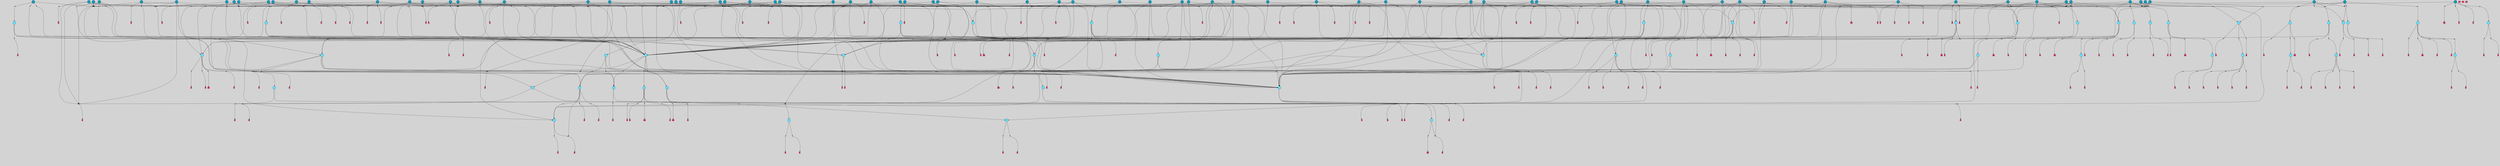 // File exported with GEGELATI v1.3.1
// On the 2024-04-08 17:52:47
// With the File::TPGGraphDotExporter
digraph{
	graph[pad = "0.212, 0.055" bgcolor = lightgray]
	node[shape=circle style = filled label = ""]
		T3 [fillcolor="#66ddff"]
		T7 [fillcolor="#66ddff"]
		T9 [fillcolor="#66ddff"]
		T27 [fillcolor="#66ddff"]
		T111 [fillcolor="#66ddff"]
		T129 [fillcolor="#1199bb"]
		T255 [fillcolor="#66ddff"]
		T321 [fillcolor="#66ddff"]
		T426 [fillcolor="#66ddff"]
		T506 [fillcolor="#66ddff"]
		T570 [fillcolor="#1199bb"]
		T583 [fillcolor="#1199bb"]
		T658 [fillcolor="#66ddff"]
		T887 [fillcolor="#66ddff"]
		T888 [fillcolor="#66ddff"]
		T889 [fillcolor="#66ddff"]
		T890 [fillcolor="#66ddff"]
		T891 [fillcolor="#66ddff"]
		T892 [fillcolor="#66ddff"]
		T893 [fillcolor="#66ddff"]
		T925 [fillcolor="#66ddff"]
		T926 [fillcolor="#66ddff"]
		T927 [fillcolor="#66ddff"]
		T928 [fillcolor="#66ddff"]
		T929 [fillcolor="#66ddff"]
		T930 [fillcolor="#66ddff"]
		T950 [fillcolor="#1199bb"]
		T951 [fillcolor="#1199bb"]
		T970 [fillcolor="#66ddff"]
		T971 [fillcolor="#1199bb"]
		T972 [fillcolor="#66ddff"]
		T973 [fillcolor="#66ddff"]
		T974 [fillcolor="#66ddff"]
		T975 [fillcolor="#66ddff"]
		T976 [fillcolor="#66ddff"]
		T977 [fillcolor="#66ddff"]
		T984 [fillcolor="#1199bb"]
		T985 [fillcolor="#1199bb"]
		T986 [fillcolor="#1199bb"]
		T989 [fillcolor="#1199bb"]
		T991 [fillcolor="#1199bb"]
		T994 [fillcolor="#1199bb"]
		T995 [fillcolor="#1199bb"]
		T1000 [fillcolor="#1199bb"]
		T1003 [fillcolor="#1199bb"]
		T1004 [fillcolor="#1199bb"]
		T1011 [fillcolor="#1199bb"]
		T1019 [fillcolor="#1199bb"]
		T1022 [fillcolor="#1199bb"]
		T1026 [fillcolor="#1199bb"]
		T1027 [fillcolor="#66ddff"]
		T1028 [fillcolor="#66ddff"]
		T1029 [fillcolor="#66ddff"]
		T1030 [fillcolor="#66ddff"]
		T1031 [fillcolor="#66ddff"]
		T1032 [fillcolor="#66ddff"]
		T1033 [fillcolor="#66ddff"]
		T1034 [fillcolor="#1199bb"]
		T597 [fillcolor="#66ddff"]
		T1037 [fillcolor="#1199bb"]
		T1038 [fillcolor="#66ddff"]
		T1040 [fillcolor="#1199bb"]
		T1045 [fillcolor="#1199bb"]
		T1057 [fillcolor="#1199bb"]
		T1061 [fillcolor="#1199bb"]
		T1067 [fillcolor="#1199bb"]
		T1071 [fillcolor="#1199bb"]
		T1074 [fillcolor="#1199bb"]
		T1075 [fillcolor="#1199bb"]
		T1077 [fillcolor="#1199bb"]
		T1078 [fillcolor="#1199bb"]
		T1079 [fillcolor="#1199bb"]
		T1081 [fillcolor="#1199bb"]
		T1083 [fillcolor="#1199bb"]
		T1084 [fillcolor="#1199bb"]
		T1098 [fillcolor="#66ddff"]
		T1100 [fillcolor="#66ddff"]
		T1101 [fillcolor="#66ddff"]
		T899 [fillcolor="#66ddff"]
		T414 [fillcolor="#66ddff"]
		T1102 [fillcolor="#66ddff"]
		T1103 [fillcolor="#66ddff"]
		T1104 [fillcolor="#66ddff"]
		T1105 [fillcolor="#1199bb"]
		T1106 [fillcolor="#66ddff"]
		T1107 [fillcolor="#1199bb"]
		T1108 [fillcolor="#1199bb"]
		T1109 [fillcolor="#1199bb"]
		T1110 [fillcolor="#1199bb"]
		T1111 [fillcolor="#1199bb"]
		T1112 [fillcolor="#1199bb"]
		T1113 [fillcolor="#66ddff"]
		T1114 [fillcolor="#1199bb"]
		T1115 [fillcolor="#1199bb"]
		T1116 [fillcolor="#1199bb"]
		T28 [fillcolor="#1199bb"]
		T1117 [fillcolor="#1199bb"]
		T1118 [fillcolor="#1199bb"]
		T1119 [fillcolor="#1199bb"]
		T1120 [fillcolor="#1199bb"]
		T1121 [fillcolor="#1199bb"]
		T1122 [fillcolor="#1199bb"]
		T1124 [fillcolor="#1199bb"]
		T1129 [fillcolor="#1199bb"]
		T1130 [fillcolor="#1199bb"]
		T1131 [fillcolor="#1199bb"]
		T1134 [fillcolor="#66ddff"]
		T1136 [fillcolor="#1199bb"]
		T1137 [fillcolor="#1199bb"]
		T1138 [fillcolor="#1199bb"]
		T1140 [fillcolor="#1199bb"]
		T1142 [fillcolor="#1199bb"]
		T1143 [fillcolor="#1199bb"]
		T1145 [fillcolor="#1199bb"]
		T1146 [fillcolor="#1199bb"]
		T1147 [fillcolor="#1199bb"]
		T1148 [fillcolor="#1199bb"]
		T1149 [fillcolor="#1199bb"]
		T1150 [fillcolor="#1199bb"]
		T1151 [fillcolor="#1199bb"]
		T1152 [fillcolor="#1199bb"]
		T1153 [fillcolor="#1199bb"]
		T1154 [fillcolor="#1199bb"]
		T1155 [fillcolor="#1199bb"]
		T1156 [fillcolor="#1199bb"]
		T1157 [fillcolor="#1199bb"]
		T1158 [fillcolor="#1199bb"]
		T1159 [fillcolor="#1199bb"]
		P18810 [fillcolor="#cccccc" shape=point] //6|
		I18810 [shape=box style=invis label="6|1&2|6#1|7&#92;n10|7&2|0#1|5&#92;n9|4&0|1#2|2&#92;n8|6&0|0#1|0&#92;n"]
		P18810 -> I18810[style=invis]
		A12500 [fillcolor="#ff3366" shape=box margin=0.03 width=0 height=0 label="3"]
		T3 -> P18810 -> A12500
		P18811 [fillcolor="#cccccc" shape=point] //3|
		I18811 [shape=box style=invis label="7|6&2|4#0|2&#92;n10|3&2|7#1|4&#92;n11|6&0|4#0|1&#92;n7|1&0|0#2|6&#92;n7|6&0|3#2|6&#92;n4|0&2|6#0|1&#92;n4|4&2|5#0|2&#92;n4|6&0|4#2|7&#92;n10|0&2|3#1|5&#92;n2|6&0|5#0|2&#92;n1|0&2|3#0|7&#92;n1|6&2|0#0|5&#92;n6|2&0|1#0|7&#92;n9|2&0|3#2|7&#92;n5|3&0|6#0|6&#92;n1|7&2|5#2|3&#92;n8|1&2|7#0|6&#92;n1|0&2|5#2|1&#92;n7|1&2|2#2|5&#92;n7|4&2|6#0|3&#92;n"]
		P18811 -> I18811[style=invis]
		A12501 [fillcolor="#ff3366" shape=box margin=0.03 width=0 height=0 label="4"]
		T3 -> P18811 -> A12501
		P18812 [fillcolor="#cccccc" shape=point] //-3|
		I18812 [shape=box style=invis label="1|6&2|7#0|7&#92;n10|2&0|7#1|3&#92;n9|6&2|7#2|2&#92;n5|3&0|7#0|7&#92;n1|6&2|3#0|0&#92;n2|3&2|3#2|2&#92;n5|1&2|6#0|6&#92;n"]
		P18812 -> I18812[style=invis]
		A12502 [fillcolor="#ff3366" shape=box margin=0.03 width=0 height=0 label="7"]
		T7 -> P18812 -> A12502
		P18813 [fillcolor="#cccccc" shape=point] //5|
		I18813 [shape=box style=invis label="0|5&2|3#0|1&#92;n0|6&2|1#2|4&#92;n6|2&2|6#0|7&#92;n7|4&0|3#0|1&#92;n5|4&0|7#1|6&#92;n9|1&0|5#2|2&#92;n6|3&2|3#1|7&#92;n11|7&2|4#1|6&#92;n2|5&0|1#0|0&#92;n4|7&0|0#0|2&#92;n6|2&0|6#0|0&#92;n2|1&2|6#2|4&#92;n10|0&2|0#1|0&#92;n6|6&2|4#0|6&#92;n"]
		P18813 -> I18813[style=invis]
		A12503 [fillcolor="#ff3366" shape=box margin=0.03 width=0 height=0 label="8"]
		T7 -> P18813 -> A12503
		P18814 [fillcolor="#cccccc" shape=point] //-6|
		I18814 [shape=box style=invis label="11|1&0|7#2|0&#92;n10|4&0|1#1|0&#92;n4|3&2|4#2|1&#92;n0|5&2|0#0|0&#92;n6|1&0|0#0|3&#92;n8|2&2|0#0|4&#92;n11|4&2|0#1|6&#92;n7|0&2|6#2|3&#92;n5|3&2|6#2|0&#92;n2|0&2|0#0|4&#92;n"]
		P18814 -> I18814[style=invis]
		A12504 [fillcolor="#ff3366" shape=box margin=0.03 width=0 height=0 label="9"]
		T9 -> P18814 -> A12504
		P18815 [fillcolor="#cccccc" shape=point] //2|
		I18815 [shape=box style=invis label="6|3&2|7#1|4&#92;n8|6&0|0#2|5&#92;n2|1&0|2#0|3&#92;n8|7&0|6#0|4&#92;n2|1&2|0#0|1&#92;n0|0&2|2#2|3&#92;n6|6&0|7#2|1&#92;n6|1&0|7#2|6&#92;n5|4&2|7#0|4&#92;n0|3&0|4#2|0&#92;n11|0&2|0#2|5&#92;n4|5&2|5#2|4&#92;n5|7&0|6#0|4&#92;n9|7&2|5#0|3&#92;n5|4&2|1#0|3&#92;n5|3&0|1#1|7&#92;n0|4&0|3#2|5&#92;n"]
		P18815 -> I18815[style=invis]
		A12505 [fillcolor="#ff3366" shape=box margin=0.03 width=0 height=0 label="10"]
		T9 -> P18815 -> A12505
		P18816 [fillcolor="#cccccc" shape=point] //2|
		I18816 [shape=box style=invis label="9|1&2|3#0|1&#92;n5|2&2|0#2|4&#92;n3|6&2|5#2|7&#92;n7|0&2|5#0|4&#92;n1|2&0|3#0|5&#92;n7|3&2|7#0|0&#92;n"]
		P18816 -> I18816[style=invis]
		A12506 [fillcolor="#ff3366" shape=box margin=0.03 width=0 height=0 label="2"]
		T27 -> P18816 -> A12506
		P18817 [fillcolor="#cccccc" shape=point] //-6|
		I18817 [shape=box style=invis label="7|5&0|4#0|4&#92;n11|0&2|5#2|1&#92;n"]
		P18817 -> I18817[style=invis]
		A12507 [fillcolor="#ff3366" shape=box margin=0.03 width=0 height=0 label="3"]
		T27 -> P18817 -> A12507
		T27 -> P18811
		P18818 [fillcolor="#cccccc" shape=point] //0|
		I18818 [shape=box style=invis label="2|5&0|1#0|6&#92;n6|1&2|2#2|7&#92;n8|0&0|3#1|4&#92;n4|3&2|5#2|4&#92;n8|1&2|4#0|0&#92;n6|6&0|1#2|6&#92;n11|7&2|4#2|5&#92;n6|2&2|4#0|2&#92;n8|5&2|4#2|4&#92;n2|1&2|1#2|2&#92;n2|7&2|5#2|6&#92;n9|7&0|5#0|4&#92;n1|2&0|5#2|6&#92;n4|2&2|3#2|7&#92;n3|3&2|1#0|2&#92;n"]
		P18818 -> I18818[style=invis]
		A12508 [fillcolor="#ff3366" shape=box margin=0.03 width=0 height=0 label="5"]
		T27 -> P18818 -> A12508
		P18819 [fillcolor="#cccccc" shape=point] //0|
		I18819 [shape=box style=invis label="4|0&0|3#2|7&#92;n10|2&0|3#1|7&#92;n3|5&0|2#0|3&#92;n4|5&0|0#2|1&#92;n10|7&2|0#1|2&#92;n5|3&2|3#1|6&#92;n9|5&2|0#0|4&#92;n5|4&2|7#0|2&#92;n10|3&2|7#1|4&#92;n7|2&0|1#2|6&#92;n8|6&0|5#0|5&#92;n8|7&2|3#0|5&#92;n2|6&2|4#0|0&#92;n"]
		P18819 -> I18819[style=invis]
		A12509 [fillcolor="#ff3366" shape=box margin=0.03 width=0 height=0 label="5"]
		T27 -> P18819 -> A12509
		P18820 [fillcolor="#cccccc" shape=point] //-5|
		I18820 [shape=box style=invis label="0|0&2|3#0|2&#92;n10|5&0|6#1|3&#92;n7|3&0|6#2|3&#92;n3|4&0|6#0|6&#92;n10|5&0|2#1|1&#92;n5|0&0|1#0|3&#92;n6|6&2|5#1|5&#92;n7|4&0|2#1|7&#92;n5|7&0|1#2|5&#92;n1|5&0|0#0|3&#92;n7|5&2|1#2|6&#92;n9|0&0|2#0|0&#92;n4|0&2|4#0|0&#92;n4|6&0|0#2|3&#92;n3|1&0|6#2|5&#92;n7|7&2|1#2|3&#92;n9|4&2|2#0|6&#92;n"]
		P18820 -> I18820[style=invis]
		T111 -> P18820 -> T9
		P18821 [fillcolor="#cccccc" shape=point] //7|
		I18821 [shape=box style=invis label="7|4&2|1#2|0&#92;n4|1&2|4#2|3&#92;n5|0&2|0#2|2&#92;n6|1&2|4#2|6&#92;n"]
		P18821 -> I18821[style=invis]
		A12510 [fillcolor="#ff3366" shape=box margin=0.03 width=0 height=0 label="9"]
		T111 -> P18821 -> A12510
		P18822 [fillcolor="#cccccc" shape=point] //2|
		I18822 [shape=box style=invis label="3|0&2|0#0|1&#92;n11|2&0|7#1|6&#92;n8|7&2|4#0|5&#92;n5|3&0|2#2|6&#92;n4|4&2|4#2|6&#92;n3|0&0|7#0|1&#92;n2|7&2|2#2|5&#92;n9|3&2|6#2|7&#92;n7|7&0|0#0|4&#92;n6|1&2|4#1|3&#92;n5|4&2|0#1|6&#92;n1|3&0|7#0|4&#92;n"]
		P18822 -> I18822[style=invis]
		A12511 [fillcolor="#ff3366" shape=box margin=0.03 width=0 height=0 label="7"]
		T111 -> P18822 -> A12511
		T111 -> P18814
		P18823 [fillcolor="#cccccc" shape=point] //8|
		I18823 [shape=box style=invis label="9|0&0|1#2|0&#92;n10|1&2|5#1|4&#92;n8|2&2|6#0|4&#92;n2|4&2|5#2|3&#92;n4|2&2|2#0|2&#92;n7|5&0|2#0|0&#92;n8|2&2|1#1|3&#92;n8|7&0|7#2|1&#92;n1|1&0|0#0|7&#92;n5|6&2|5#1|0&#92;n6|6&2|5#0|0&#92;n11|4&0|3#2|6&#92;n4|2&2|4#0|7&#92;n5|6&0|1#2|0&#92;n11|3&0|2#0|7&#92;n"]
		P18823 -> I18823[style=invis]
		A12512 [fillcolor="#ff3366" shape=box margin=0.03 width=0 height=0 label="6"]
		T129 -> P18823 -> A12512
		P18824 [fillcolor="#cccccc" shape=point] //5|
		I18824 [shape=box style=invis label="3|0&2|0#0|1&#92;n3|0&0|7#0|1&#92;n5|3&0|2#2|6&#92;n4|4&2|4#2|6&#92;n11|2&0|7#1|6&#92;n2|7&2|2#2|5&#92;n9|3&2|6#2|7&#92;n7|7&0|0#0|4&#92;n6|1&2|4#2|3&#92;n5|4&2|0#1|6&#92;n1|3&0|7#0|4&#92;n"]
		P18824 -> I18824[style=invis]
		A12513 [fillcolor="#ff3366" shape=box margin=0.03 width=0 height=0 label="7"]
		T129 -> P18824 -> A12513
		P18825 [fillcolor="#cccccc" shape=point] //10|
		I18825 [shape=box style=invis label="4|5&2|7#2|1&#92;n1|7&2|3#0|6&#92;n3|5&2|2#0|3&#92;n10|3&0|7#1|4&#92;n7|1&0|4#2|6&#92;n10|2&0|3#1|7&#92;n9|5&2|0#0|4&#92;n4|0&0|3#2|7&#92;n11|4&2|6#1|2&#92;n5|4&2|7#0|2&#92;n2|6&2|4#0|0&#92;n6|5&0|7#2|1&#92;n5|3&2|3#1|6&#92;n10|7&2|0#1|2&#92;n"]
		P18825 -> I18825[style=invis]
		A12514 [fillcolor="#ff3366" shape=box margin=0.03 width=0 height=0 label="5"]
		T129 -> P18825 -> A12514
		P18826 [fillcolor="#cccccc" shape=point] //5|
		I18826 [shape=box style=invis label="9|4&2|3#1|3&#92;n0|4&2|4#0|5&#92;n6|1&2|6#2|5&#92;n4|0&0|5#2|0&#92;n"]
		P18826 -> I18826[style=invis]
		A12515 [fillcolor="#ff3366" shape=box margin=0.03 width=0 height=0 label="7"]
		T129 -> P18826 -> A12515
		P18827 [fillcolor="#cccccc" shape=point] //6|
		I18827 [shape=box style=invis label="9|4&2|7#0|6&#92;n8|4&0|1#1|0&#92;n1|3&0|0#2|1&#92;n2|4&0|6#2|2&#92;n5|1&2|5#0|7&#92;n3|0&0|3#2|6&#92;n2|2&2|6#0|2&#92;n8|4&0|4#2|2&#92;n5|1&2|4#0|3&#92;n9|4&0|6#0|6&#92;n5|0&2|2#1|5&#92;n11|7&0|0#1|1&#92;n0|4&0|3#0|3&#92;n7|7&2|4#2|5&#92;n1|5&0|1#2|1&#92;n"]
		P18827 -> I18827[style=invis]
		A12516 [fillcolor="#ff3366" shape=box margin=0.03 width=0 height=0 label="1"]
		T129 -> P18827 -> A12516
		P18828 [fillcolor="#cccccc" shape=point] //-1|
		I18828 [shape=box style=invis label="1|7&2|1#0|6&#92;n8|1&2|3#0|5&#92;n10|6&2|7#1|0&#92;n1|7&2|5#0|2&#92;n0|3&0|3#2|2&#92;n3|5&0|1#0|0&#92;n3|5&0|2#0|3&#92;n1|5&2|0#0|4&#92;n5|7&2|2#2|5&#92;n4|0&2|3#0|3&#92;n"]
		P18828 -> I18828[style=invis]
		T255 -> P18828 -> T3
		P18829 [fillcolor="#cccccc" shape=point] //-9|
		I18829 [shape=box style=invis label="7|1&0|0#2|6&#92;n1|6&0|4#2|7&#92;n7|6&2|4#0|2&#92;n10|7&2|1#1|3&#92;n7|6&0|3#2|6&#92;n4|0&2|2#2|1&#92;n1|0&0|5#2|3&#92;n6|1&2|6#1|1&#92;n7|4&2|6#1|0&#92;n9|5&0|1#0|2&#92;n9|2&0|3#0|7&#92;n6|0&2|7#0|6&#92;n10|5&2|3#1|5&#92;n10|0&2|7#1|4&#92;n1|0&2|3#0|7&#92;n5|2&0|6#0|6&#92;n2|6&0|1#0|2&#92;n7|4&2|5#0|3&#92;n3|6&2|4#0|5&#92;n1|6&2|0#0|5&#92;n"]
		P18829 -> I18829[style=invis]
		A12517 [fillcolor="#ff3366" shape=box margin=0.03 width=0 height=0 label="4"]
		T255 -> P18829 -> A12517
		P18830 [fillcolor="#cccccc" shape=point] //7|
		I18830 [shape=box style=invis label="9|6&2|6#1|3&#92;n9|7&2|0#1|7&#92;n3|0&2|0#0|0&#92;n1|6&0|0#0|4&#92;n7|4&0|3#0|1&#92;n"]
		P18830 -> I18830[style=invis]
		A12518 [fillcolor="#ff3366" shape=box margin=0.03 width=0 height=0 label="12"]
		T255 -> P18830 -> A12518
		P18831 [fillcolor="#cccccc" shape=point] //-9|
		I18831 [shape=box style=invis label="11|5&0|0#2|6&#92;n8|5&2|3#2|1&#92;n7|1&0|6#1|3&#92;n11|4&0|2#0|1&#92;n9|0&2|7#1|6&#92;n10|1&0|3#1|6&#92;n0|3&0|4#2|5&#92;n5|7&2|3#1|6&#92;n2|0&2|1#0|7&#92;n"]
		P18831 -> I18831[style=invis]
		A12519 [fillcolor="#ff3366" shape=box margin=0.03 width=0 height=0 label="2"]
		T255 -> P18831 -> A12519
		P18832 [fillcolor="#cccccc" shape=point] //-7|
		I18832 [shape=box style=invis label="9|1&2|7#2|1&#92;n7|0&2|0#2|7&#92;n2|3&2|3#2|2&#92;n8|5&2|1#0|3&#92;n5|5&0|7#0|1&#92;n1|6&2|7#0|7&#92;n10|2&0|7#1|3&#92;n6|4&2|2#2|4&#92;n0|6&2|5#0|2&#92;n"]
		P18832 -> I18832[style=invis]
		A12520 [fillcolor="#ff3366" shape=box margin=0.03 width=0 height=0 label="7"]
		T255 -> P18832 -> A12520
		P18833 [fillcolor="#cccccc" shape=point] //3|
		I18833 [shape=box style=invis label="7|6&2|4#0|2&#92;n10|3&2|7#1|4&#92;n11|6&0|4#0|1&#92;n7|1&0|0#2|6&#92;n7|6&0|3#2|6&#92;n4|0&2|6#0|1&#92;n4|4&2|5#0|2&#92;n4|6&0|4#2|7&#92;n10|0&2|3#1|5&#92;n2|6&0|5#0|2&#92;n1|0&2|3#0|7&#92;n1|6&2|0#0|5&#92;n6|2&0|1#0|7&#92;n9|2&0|3#2|7&#92;n5|3&0|6#0|6&#92;n1|7&2|5#2|3&#92;n8|1&2|7#0|6&#92;n1|0&2|5#2|1&#92;n7|1&2|2#2|5&#92;n7|4&2|6#0|3&#92;n"]
		P18833 -> I18833[style=invis]
		A12521 [fillcolor="#ff3366" shape=box margin=0.03 width=0 height=0 label="4"]
		T321 -> P18833 -> A12521
		P18834 [fillcolor="#cccccc" shape=point] //6|
		I18834 [shape=box style=invis label="6|1&2|6#1|7&#92;n10|7&2|0#1|5&#92;n9|4&0|1#2|2&#92;n8|6&0|0#1|0&#92;n"]
		P18834 -> I18834[style=invis]
		A12522 [fillcolor="#ff3366" shape=box margin=0.03 width=0 height=0 label="3"]
		T321 -> P18834 -> A12522
		T426 -> P18813
		P18835 [fillcolor="#cccccc" shape=point] //-5|
		I18835 [shape=box style=invis label="10|6&2|5#1|6&#92;n9|3&0|1#1|7&#92;n2|4&0|1#0|1&#92;n11|3&0|7#1|6&#92;n5|1&0|6#2|7&#92;n8|0&0|0#0|1&#92;n0|6&0|7#0|4&#92;n6|7&2|6#2|6&#92;n11|0&2|3#0|5&#92;n"]
		P18835 -> I18835[style=invis]
		T426 -> P18835 -> T7
		P18836 [fillcolor="#cccccc" shape=point] //-7|
		I18836 [shape=box style=invis label="6|4&2|6#1|0&#92;n2|6&0|2#0|0&#92;n9|4&2|6#2|1&#92;n11|5&0|1#0|1&#92;n5|5&0|0#0|1&#92;n4|6&0|7#0|5&#92;n1|0&2|4#2|2&#92;n3|4&0|2#0|5&#92;n0|4&2|6#0|0&#92;n10|1&0|0#1|0&#92;n7|0&2|0#2|2&#92;n1|2&2|5#2|2&#92;n1|4&0|1#0|7&#92;n9|0&0|6#1|2&#92;n10|3&0|4#1|2&#92;n3|3&2|2#0|7&#92;n1|6&2|0#0|0&#92;n3|2&0|1#2|2&#92;n"]
		P18836 -> I18836[style=invis]
		A12523 [fillcolor="#ff3366" shape=box margin=0.03 width=0 height=0 label="1"]
		T426 -> P18836 -> A12523
		P18837 [fillcolor="#cccccc" shape=point] //-4|
		I18837 [shape=box style=invis label="0|6&2|7#2|4&#92;n4|4&0|4#2|6&#92;n3|0&0|7#0|1&#92;n5|3&0|2#2|6&#92;n1|3&0|7#0|1&#92;n5|4&2|0#1|6&#92;n10|5&0|6#1|5&#92;n2|5&2|1#2|2&#92;n6|1&2|4#2|3&#92;n3|0&2|2#0|1&#92;n11|2&0|5#1|6&#92;n9|3&2|6#2|7&#92;n7|7&0|0#0|4&#92;n8|1&0|1#1|5&#92;n"]
		P18837 -> I18837[style=invis]
		A12524 [fillcolor="#ff3366" shape=box margin=0.03 width=0 height=0 label="7"]
		T426 -> P18837 -> A12524
		P18838 [fillcolor="#cccccc" shape=point] //9|
		I18838 [shape=box style=invis label="11|0&2|0#1|1&#92;n3|6&0|6#0|0&#92;n1|4&0|0#2|4&#92;n7|5&2|2#1|3&#92;n11|7&2|6#1|7&#92;n5|2&0|6#1|5&#92;n9|5&0|6#0|3&#92;n2|2&2|7#0|5&#92;n9|3&2|2#2|0&#92;n11|0&2|7#0|1&#92;n1|1&2|0#0|1&#92;n6|6&0|6#1|2&#92;n9|7&0|1#0|3&#92;n2|0&2|4#2|5&#92;n2|4&2|2#0|0&#92;n6|1&2|1#1|7&#92;n10|7&2|5#1|6&#92;n11|5&2|7#2|4&#92;n"]
		P18838 -> I18838[style=invis]
		A12525 [fillcolor="#ff3366" shape=box margin=0.03 width=0 height=0 label="1"]
		T426 -> P18838 -> A12525
		P18839 [fillcolor="#cccccc" shape=point] //-1|
		I18839 [shape=box style=invis label="2|0&0|4#2|2&#92;n8|6&2|3#0|5&#92;n6|3&2|6#2|2&#92;n5|1&0|6#1|6&#92;n7|1&0|7#1|6&#92;n6|6&0|2#2|6&#92;n5|1&0|7#1|6&#92;n1|3&2|1#2|7&#92;n1|6&2|3#0|0&#92;n8|0&0|3#0|7&#92;n2|6&0|7#2|7&#92;n1|1&2|4#2|2&#92;n5|3&0|7#1|5&#92;n5|5&0|6#1|4&#92;n"]
		P18839 -> I18839[style=invis]
		A12526 [fillcolor="#ff3366" shape=box margin=0.03 width=0 height=0 label="7"]
		T506 -> P18839 -> A12526
		P18840 [fillcolor="#cccccc" shape=point] //1|
		I18840 [shape=box style=invis label="2|6&0|1#2|6&#92;n8|1&2|4#0|0&#92;n7|2&2|3#2|2&#92;n8|0&0|3#1|6&#92;n0|3&0|0#2|4&#92;n2|5&2|4#2|4&#92;n6|6&0|1#2|6&#92;n11|7&2|4#2|5&#92;n2|0&2|5#2|6&#92;n1|2&0|5#2|6&#92;n4|3&2|5#2|4&#92;n2|0&2|1#2|2&#92;n4|7&0|5#0|4&#92;n2|0&0|5#0|0&#92;n8|4&2|3#2|7&#92;n"]
		P18840 -> I18840[style=invis]
		T506 -> P18840 -> T111
		P18841 [fillcolor="#cccccc" shape=point] //5|
		I18841 [shape=box style=invis label="6|7&0|4#1|5&#92;n11|4&2|0#1|6&#92;n5|3&2|6#2|0&#92;n10|2&2|2#1|4&#92;n2|2&2|2#0|3&#92;n2|0&2|0#0|4&#92;n11|1&0|7#2|0&#92;n11|0&2|0#0|0&#92;n3|2&0|3#2|2&#92;n10|1&2|6#1|1&#92;n7|0&2|6#2|4&#92;n"]
		P18841 -> I18841[style=invis]
		A12527 [fillcolor="#ff3366" shape=box margin=0.03 width=0 height=0 label="9"]
		T506 -> P18841 -> A12527
		P18842 [fillcolor="#cccccc" shape=point] //8|
		I18842 [shape=box style=invis label="2|1&2|0#0|5&#92;n0|0&2|6#0|0&#92;n2|7&0|4#0|4&#92;n"]
		P18842 -> I18842[style=invis]
		A12528 [fillcolor="#ff3366" shape=box margin=0.03 width=0 height=0 label="2"]
		T506 -> P18842 -> A12528
		P18843 [fillcolor="#cccccc" shape=point] //-8|
		I18843 [shape=box style=invis label="1|1&2|7#2|5&#92;n10|1&2|7#1|7&#92;n5|2&0|0#2|4&#92;n7|6&0|0#2|6&#92;n3|0&0|7#0|3&#92;n"]
		P18843 -> I18843[style=invis]
		A12529 [fillcolor="#ff3366" shape=box margin=0.03 width=0 height=0 label="2"]
		T506 -> P18843 -> A12529
		P18844 [fillcolor="#cccccc" shape=point] //-2|
		I18844 [shape=box style=invis label="9|1&2|7#2|1&#92;n10|2&2|2#1|6&#92;n7|0&2|6#2|7&#92;n10|2&0|7#1|3&#92;n2|3&2|3#2|2&#92;n5|5&0|7#1|1&#92;n1|6&2|7#0|7&#92;n8|5&2|1#0|3&#92;n0|6&2|5#0|2&#92;n"]
		P18844 -> I18844[style=invis]
		A12530 [fillcolor="#ff3366" shape=box margin=0.03 width=0 height=0 label="7"]
		T570 -> P18844 -> A12530
		P18845 [fillcolor="#cccccc" shape=point] //-9|
		I18845 [shape=box style=invis label="11|5&0|0#2|6&#92;n8|5&2|3#2|1&#92;n7|1&0|6#1|3&#92;n11|4&0|2#0|1&#92;n9|0&2|7#1|6&#92;n10|1&0|3#1|6&#92;n0|3&0|4#2|5&#92;n5|7&2|3#1|6&#92;n2|0&2|1#0|7&#92;n"]
		P18845 -> I18845[style=invis]
		A12531 [fillcolor="#ff3366" shape=box margin=0.03 width=0 height=0 label="2"]
		T570 -> P18845 -> A12531
		P18846 [fillcolor="#cccccc" shape=point] //7|
		I18846 [shape=box style=invis label="9|6&2|6#1|3&#92;n9|7&2|0#1|7&#92;n3|0&2|0#0|0&#92;n1|6&0|0#0|4&#92;n7|4&0|3#0|1&#92;n"]
		P18846 -> I18846[style=invis]
		A12532 [fillcolor="#ff3366" shape=box margin=0.03 width=0 height=0 label="12"]
		T570 -> P18846 -> A12532
		P18847 [fillcolor="#cccccc" shape=point] //-1|
		I18847 [shape=box style=invis label="1|7&2|1#0|6&#92;n8|1&2|3#0|5&#92;n10|6&2|7#1|0&#92;n1|7&2|5#0|2&#92;n0|3&0|3#2|2&#92;n3|5&0|1#0|0&#92;n3|5&0|2#0|3&#92;n1|5&2|0#0|4&#92;n5|7&2|2#2|5&#92;n4|0&2|3#0|3&#92;n"]
		P18847 -> I18847[style=invis]
		T570 -> P18847 -> T321
		P18848 [fillcolor="#cccccc" shape=point] //7|
		I18848 [shape=box style=invis label="7|4&2|1#2|4&#92;n1|1&2|1#0|4&#92;n10|3&0|3#1|2&#92;n8|0&0|4#1|2&#92;n7|6&0|5#0|5&#92;n0|0&2|7#2|7&#92;n6|7&0|2#0|6&#92;n4|3&2|0#0|1&#92;n4|6&0|7#2|5&#92;n7|4&2|7#0|4&#92;n2|0&2|0#2|6&#92;n8|3&0|6#1|5&#92;n"]
		P18848 -> I18848[style=invis]
		A12533 [fillcolor="#ff3366" shape=box margin=0.03 width=0 height=0 label="0"]
		T570 -> P18848 -> A12533
		P18849 [fillcolor="#cccccc" shape=point] //5|
		I18849 [shape=box style=invis label="6|1&2|4#0|0&#92;n8|2&0|5#0|0&#92;n6|4&2|2#1|3&#92;n3|6&0|1#2|2&#92;n6|2&2|1#0|5&#92;n9|0&2|4#0|7&#92;n11|1&0|1#0|5&#92;n6|0&2|7#2|7&#92;n"]
		P18849 -> I18849[style=invis]
		A12534 [fillcolor="#ff3366" shape=box margin=0.03 width=0 height=0 label="7"]
		T583 -> P18849 -> A12534
		P18850 [fillcolor="#cccccc" shape=point] //6|
		I18850 [shape=box style=invis label="2|6&0|1#0|6&#92;n6|1&2|2#2|7&#92;n7|2&2|5#2|2&#92;n2|7&2|5#2|6&#92;n4|3&2|5#2|4&#92;n8|5&2|4#2|4&#92;n6|6&0|1#2|6&#92;n11|7&2|4#2|5&#92;n6|2&2|4#0|2&#92;n8|5&2|7#2|5&#92;n8|0&0|3#1|6&#92;n2|0&2|1#2|2&#92;n8|1&2|4#0|0&#92;n9|7&0|5#0|4&#92;n3|6&0|6#0|3&#92;n1|2&0|5#2|6&#92;n4|2&2|3#2|7&#92;n3|3&2|1#0|2&#92;n"]
		P18850 -> I18850[style=invis]
		T583 -> P18850 -> T111
		P18851 [fillcolor="#cccccc" shape=point] //4|
		I18851 [shape=box style=invis label="10|2&0|7#1|3&#92;n6|0&2|7#2|2&#92;n2|3&2|3#0|2&#92;n4|0&0|0#0|0&#92;n5|1&2|7#0|3&#92;n"]
		P18851 -> I18851[style=invis]
		A12535 [fillcolor="#ff3366" shape=box margin=0.03 width=0 height=0 label="7"]
		T583 -> P18851 -> A12535
		T583 -> P18841
		T583 -> P18839
		P18852 [fillcolor="#cccccc" shape=point] //1|
		I18852 [shape=box style=invis label="6|0&2|2#2|0&#92;n"]
		P18852 -> I18852[style=invis]
		T658 -> P18852 -> T426
		T658 -> P18850
		T658 -> P18850
		P18853 [fillcolor="#cccccc" shape=point] //-7|
		I18853 [shape=box style=invis label="3|7&0|0#0|1&#92;n8|7&0|0#0|6&#92;n7|3&0|3#1|4&#92;n10|3&2|1#1|1&#92;n8|5&0|2#2|5&#92;n10|0&2|0#1|7&#92;n"]
		P18853 -> I18853[style=invis]
		A12536 [fillcolor="#ff3366" shape=box margin=0.03 width=0 height=0 label="7"]
		T658 -> P18853 -> A12536
		P18854 [fillcolor="#cccccc" shape=point] //-5|
		I18854 [shape=box style=invis label="10|5&0|6#1|5&#92;n4|4&0|4#2|6&#92;n9|3&2|6#2|7&#92;n5|3&0|2#0|6&#92;n1|3&0|7#0|1&#92;n5|4&2|0#1|6&#92;n0|6&2|7#2|4&#92;n2|5&2|1#2|2&#92;n3|0&2|2#0|1&#92;n5|2&0|5#1|6&#92;n3|0&0|7#0|1&#92;n7|7&0|0#0|4&#92;n8|1&0|1#1|5&#92;n"]
		P18854 -> I18854[style=invis]
		T658 -> P18854 -> T3
		P18855 [fillcolor="#cccccc" shape=point] //-6|
		I18855 [shape=box style=invis label="6|2&2|7#0|5&#92;n6|4&2|2#0|2&#92;n1|7&2|5#2|2&#92;n0|0&0|2#2|2&#92;n8|3&2|2#2|6&#92;n3|2&0|1#0|3&#92;n0|4&2|7#2|6&#92;n4|4&0|1#2|5&#92;n0|6&2|5#0|5&#92;n4|5&0|3#0|5&#92;n11|7&0|1#0|1&#92;n"]
		P18855 -> I18855[style=invis]
		A12537 [fillcolor="#ff3366" shape=box margin=0.03 width=0 height=0 label="5"]
		T891 -> P18855 -> A12537
		P18856 [fillcolor="#cccccc" shape=point] //7|
		I18856 [shape=box style=invis label="10|5&0|6#1|7&#92;n4|3&2|6#0|3&#92;n8|4&0|6#1|2&#92;n3|0&2|0#2|3&#92;n5|6&2|3#0|4&#92;n0|7&2|1#0|5&#92;n8|7&2|2#2|5&#92;n9|1&0|0#1|0&#92;n10|1&2|1#1|4&#92;n3|3&2|7#0|4&#92;n5|2&2|3#0|4&#92;n2|0&2|6#2|2&#92;n1|7&0|1#0|7&#92;n"]
		P18856 -> I18856[style=invis]
		T891 -> P18856 -> T889
		P18857 [fillcolor="#cccccc" shape=point] //4|
		I18857 [shape=box style=invis label="7|1&0|6#0|1&#92;n6|7&2|7#1|7&#92;n10|1&2|1#1|1&#92;n9|6&2|2#1|4&#92;n4|7&0|4#2|2&#92;n9|6&0|5#1|1&#92;n10|0&2|6#1|6&#92;n5|1&0|1#2|3&#92;n10|1&0|5#1|0&#92;n3|4&2|3#0|0&#92;n8|2&0|5#2|4&#92;n1|6&2|0#0|0&#92;n2|3&0|1#2|6&#92;n5|2&2|2#1|6&#92;n2|2&0|1#2|1&#92;n3|1&2|7#0|3&#92;n6|7&2|3#0|4&#92;n"]
		P18857 -> I18857[style=invis]
		A12538 [fillcolor="#ff3366" shape=box margin=0.03 width=0 height=0 label="10"]
		T889 -> P18857 -> A12538
		P18858 [fillcolor="#cccccc" shape=point] //6|
		I18858 [shape=box style=invis label="6|1&2|6#1|7&#92;n10|7&2|0#1|5&#92;n9|4&0|1#2|2&#92;n8|6&0|0#1|0&#92;n"]
		P18858 -> I18858[style=invis]
		A12539 [fillcolor="#ff3366" shape=box margin=0.03 width=0 height=0 label="3"]
		T890 -> P18858 -> A12539
		P18859 [fillcolor="#cccccc" shape=point] //-1|
		I18859 [shape=box style=invis label="0|7&2|6#2|1&#92;n8|3&0|5#2|5&#92;n3|5&0|7#2|7&#92;n2|1&2|4#0|4&#92;n0|5&0|3#2|4&#92;n1|0&0|7#0|4&#92;n6|5&2|4#1|4&#92;n11|7&2|2#2|2&#92;n"]
		P18859 -> I18859[style=invis]
		T891 -> P18859 -> T887
		P18860 [fillcolor="#cccccc" shape=point] //3|
		I18860 [shape=box style=invis label="4|7&0|7#2|7&#92;n11|5&2|6#0|2&#92;n5|5&2|6#2|0&#92;n3|2&0|6#0|3&#92;n10|2&2|5#1|5&#92;n9|4&2|3#1|5&#92;n2|5&2|7#2|4&#92;n11|3&2|5#1|0&#92;n7|0&0|7#2|1&#92;n1|2&0|5#0|1&#92;n"]
		P18860 -> I18860[style=invis]
		A12540 [fillcolor="#ff3366" shape=box margin=0.03 width=0 height=0 label="5"]
		T889 -> P18860 -> A12540
		P18861 [fillcolor="#cccccc" shape=point] //6|
		I18861 [shape=box style=invis label="6|1&2|6#1|7&#92;n10|7&2|0#1|5&#92;n9|4&0|1#2|2&#92;n8|6&0|0#1|0&#92;n"]
		P18861 -> I18861[style=invis]
		A12541 [fillcolor="#ff3366" shape=box margin=0.03 width=0 height=0 label="3"]
		T892 -> P18861 -> A12541
		P18862 [fillcolor="#cccccc" shape=point] //3|
		I18862 [shape=box style=invis label="7|6&2|4#0|2&#92;n10|3&2|7#1|4&#92;n11|6&0|4#0|1&#92;n7|1&0|0#2|6&#92;n7|6&0|3#2|6&#92;n4|0&2|6#0|1&#92;n4|4&2|5#0|2&#92;n4|6&0|4#2|7&#92;n10|0&2|3#1|5&#92;n2|6&0|5#0|2&#92;n1|0&2|3#0|7&#92;n1|6&2|0#0|5&#92;n6|2&0|1#0|7&#92;n9|2&0|3#2|7&#92;n5|3&0|6#0|6&#92;n1|7&2|5#2|3&#92;n8|1&2|7#0|6&#92;n1|0&2|5#2|1&#92;n7|1&2|2#2|5&#92;n7|4&2|6#0|3&#92;n"]
		P18862 -> I18862[style=invis]
		A12542 [fillcolor="#ff3366" shape=box margin=0.03 width=0 height=0 label="4"]
		T890 -> P18862 -> A12542
		P18863 [fillcolor="#cccccc" shape=point] //7|
		I18863 [shape=box style=invis label="10|5&0|6#1|7&#92;n4|3&2|6#0|3&#92;n8|4&0|6#1|2&#92;n3|0&2|0#2|3&#92;n5|6&2|3#0|4&#92;n0|7&2|1#0|5&#92;n8|7&2|2#2|5&#92;n9|1&0|0#1|0&#92;n10|1&2|1#1|4&#92;n3|3&2|7#0|4&#92;n5|2&2|3#0|4&#92;n2|0&2|6#2|2&#92;n1|7&0|1#0|7&#92;n"]
		P18863 -> I18863[style=invis]
		T891 -> P18863 -> T889
		P18864 [fillcolor="#cccccc" shape=point] //-3|
		I18864 [shape=box style=invis label="1|6&2|7#0|7&#92;n10|2&0|7#1|3&#92;n9|6&2|7#2|2&#92;n5|3&0|7#0|7&#92;n1|6&2|3#0|0&#92;n2|3&2|3#2|2&#92;n5|1&2|6#0|6&#92;n"]
		P18864 -> I18864[style=invis]
		A12543 [fillcolor="#ff3366" shape=box margin=0.03 width=0 height=0 label="7"]
		T887 -> P18864 -> A12543
		P18865 [fillcolor="#cccccc" shape=point] //0|
		I18865 [shape=box style=invis label="9|3&2|3#2|3&#92;n0|3&2|3#0|3&#92;n11|5&0|6#2|7&#92;n6|1&2|6#0|6&#92;n11|6&2|7#0|1&#92;n1|7&0|7#2|0&#92;n8|6&2|0#0|7&#92;n4|0&0|3#2|5&#92;n7|0&2|4#1|2&#92;n6|1&2|0#0|7&#92;n"]
		P18865 -> I18865[style=invis]
		T891 -> P18865 -> T888
		P18866 [fillcolor="#cccccc" shape=point] //-1|
		I18866 [shape=box style=invis label="1|7&2|1#0|6&#92;n8|1&2|3#0|5&#92;n10|6&2|7#1|0&#92;n1|7&2|5#0|2&#92;n0|3&0|3#2|2&#92;n3|5&0|1#0|0&#92;n3|5&0|2#0|3&#92;n1|5&2|0#0|4&#92;n5|7&2|2#2|5&#92;n4|0&2|3#0|3&#92;n"]
		P18866 -> I18866[style=invis]
		T888 -> P18866 -> T892
		P18867 [fillcolor="#cccccc" shape=point] //2|
		I18867 [shape=box style=invis label="11|2&2|1#2|2&#92;n0|1&0|0#0|6&#92;n9|2&0|4#2|2&#92;n9|7&2|0#0|0&#92;n4|5&0|6#2|7&#92;n6|7&0|2#0|1&#92;n5|6&0|2#1|0&#92;n11|6&2|1#2|1&#92;n11|0&0|0#2|3&#92;n8|4&0|7#1|1&#92;n11|3&0|7#1|6&#92;n9|2&2|1#2|5&#92;n11|7&0|2#0|2&#92;n"]
		P18867 -> I18867[style=invis]
		T889 -> P18867 -> T890
		P18868 [fillcolor="#cccccc" shape=point] //5|
		I18868 [shape=box style=invis label="0|5&2|3#0|1&#92;n0|6&2|1#2|4&#92;n6|2&2|6#0|7&#92;n7|4&0|3#0|1&#92;n5|4&0|7#1|6&#92;n9|1&0|5#2|2&#92;n6|3&2|3#1|7&#92;n11|7&2|4#1|6&#92;n2|5&0|1#0|0&#92;n4|7&0|0#0|2&#92;n6|2&0|6#0|0&#92;n2|1&2|6#2|4&#92;n10|0&2|0#1|0&#92;n6|6&2|4#0|6&#92;n"]
		P18868 -> I18868[style=invis]
		A12544 [fillcolor="#ff3366" shape=box margin=0.03 width=0 height=0 label="8"]
		T887 -> P18868 -> A12544
		P18869 [fillcolor="#cccccc" shape=point] //-2|
		I18869 [shape=box style=invis label="9|1&2|7#2|1&#92;n10|2&2|2#1|6&#92;n7|0&2|6#2|7&#92;n10|2&0|7#1|3&#92;n2|3&2|3#2|2&#92;n5|5&0|7#1|1&#92;n1|6&2|7#0|7&#92;n8|5&2|1#0|3&#92;n0|6&2|5#0|2&#92;n"]
		P18869 -> I18869[style=invis]
		A12545 [fillcolor="#ff3366" shape=box margin=0.03 width=0 height=0 label="7"]
		T888 -> P18869 -> A12545
		P18870 [fillcolor="#cccccc" shape=point] //-9|
		I18870 [shape=box style=invis label="11|5&0|0#2|6&#92;n8|5&2|3#2|1&#92;n7|1&0|6#1|3&#92;n11|4&0|2#0|1&#92;n9|0&2|7#1|6&#92;n10|1&0|3#1|6&#92;n0|3&0|4#2|5&#92;n5|7&2|3#1|6&#92;n2|0&2|1#0|7&#92;n"]
		P18870 -> I18870[style=invis]
		A12546 [fillcolor="#ff3366" shape=box margin=0.03 width=0 height=0 label="2"]
		T888 -> P18870 -> A12546
		P18871 [fillcolor="#cccccc" shape=point] //7|
		I18871 [shape=box style=invis label="9|6&2|6#1|3&#92;n9|7&2|0#1|7&#92;n3|0&2|0#0|0&#92;n1|6&0|0#0|4&#92;n7|4&0|3#0|1&#92;n"]
		P18871 -> I18871[style=invis]
		A12547 [fillcolor="#ff3366" shape=box margin=0.03 width=0 height=0 label="12"]
		T888 -> P18871 -> A12547
		P18872 [fillcolor="#cccccc" shape=point] //7|
		I18872 [shape=box style=invis label="7|4&2|1#2|4&#92;n1|1&2|1#0|4&#92;n10|3&0|3#1|2&#92;n8|0&0|4#1|2&#92;n7|6&0|5#0|5&#92;n0|0&2|7#2|7&#92;n6|7&0|2#0|6&#92;n4|3&2|0#0|1&#92;n4|6&0|7#2|5&#92;n7|4&2|7#0|4&#92;n2|0&2|0#2|6&#92;n8|3&0|6#1|5&#92;n"]
		P18872 -> I18872[style=invis]
		A12548 [fillcolor="#ff3366" shape=box margin=0.03 width=0 height=0 label="0"]
		T888 -> P18872 -> A12548
		P18873 [fillcolor="#cccccc" shape=point] //3|
		I18873 [shape=box style=invis label="7|6&2|4#0|2&#92;n10|3&2|7#1|4&#92;n11|6&0|4#0|1&#92;n7|1&0|0#2|6&#92;n7|6&0|3#2|6&#92;n4|0&2|6#0|1&#92;n4|4&2|5#0|2&#92;n4|6&0|4#2|7&#92;n10|0&2|3#1|5&#92;n2|6&0|5#0|2&#92;n1|0&2|3#0|7&#92;n1|6&2|0#0|5&#92;n6|2&0|1#0|7&#92;n9|2&0|3#2|7&#92;n5|3&0|6#0|6&#92;n1|7&2|5#2|3&#92;n8|1&2|7#0|6&#92;n1|0&2|5#2|1&#92;n7|1&2|2#2|5&#92;n7|4&2|6#0|3&#92;n"]
		P18873 -> I18873[style=invis]
		A12549 [fillcolor="#ff3366" shape=box margin=0.03 width=0 height=0 label="4"]
		T892 -> P18873 -> A12549
		P18874 [fillcolor="#cccccc" shape=point] //-2|
		I18874 [shape=box style=invis label="10|0&2|5#1|1&#92;n5|5&0|6#2|7&#92;n"]
		P18874 -> I18874[style=invis]
		T893 -> P18874 -> T426
		T893 -> P18850
		P18875 [fillcolor="#cccccc" shape=point] //-9|
		I18875 [shape=box style=invis label="9|7&2|1#0|6&#92;n5|7&0|2#2|5&#92;n3|5&0|1#0|0&#92;n3|5&0|6#2|1&#92;n1|7&2|5#0|2&#92;n10|6&2|7#1|0&#92;n3|5&0|2#0|3&#92;n2|0&0|5#0|0&#92;n1|5&2|0#0|4&#92;n8|1&2|3#0|5&#92;n0|1&2|3#0|3&#92;n"]
		P18875 -> I18875[style=invis]
		T893 -> P18875 -> T3
		P18876 [fillcolor="#cccccc" shape=point] //-6|
		I18876 [shape=box style=invis label="6|2&2|7#0|5&#92;n6|4&2|2#0|2&#92;n1|7&2|5#2|2&#92;n0|0&0|2#2|2&#92;n8|3&2|2#2|6&#92;n3|2&0|1#0|3&#92;n0|4&2|7#2|6&#92;n4|4&0|1#2|5&#92;n0|6&2|5#0|5&#92;n4|5&0|3#0|5&#92;n11|7&0|1#0|1&#92;n"]
		P18876 -> I18876[style=invis]
		A12550 [fillcolor="#ff3366" shape=box margin=0.03 width=0 height=0 label="5"]
		T929 -> P18876 -> A12550
		P18877 [fillcolor="#cccccc" shape=point] //7|
		I18877 [shape=box style=invis label="10|5&0|6#1|7&#92;n4|3&2|6#0|3&#92;n8|4&0|6#1|2&#92;n3|0&2|0#2|3&#92;n5|6&2|3#0|4&#92;n0|7&2|1#0|5&#92;n8|7&2|2#2|5&#92;n9|1&0|0#1|0&#92;n10|1&2|1#1|4&#92;n3|3&2|7#0|4&#92;n5|2&2|3#0|4&#92;n2|0&2|6#2|2&#92;n1|7&0|1#0|7&#92;n"]
		P18877 -> I18877[style=invis]
		T929 -> P18877 -> T927
		P18878 [fillcolor="#cccccc" shape=point] //4|
		I18878 [shape=box style=invis label="7|1&0|6#0|1&#92;n6|7&2|7#1|7&#92;n10|1&2|1#1|1&#92;n9|6&2|2#1|4&#92;n4|7&0|4#2|2&#92;n9|6&0|5#1|1&#92;n10|0&2|6#1|6&#92;n5|1&0|1#2|3&#92;n10|1&0|5#1|0&#92;n3|4&2|3#0|0&#92;n8|2&0|5#2|4&#92;n1|6&2|0#0|0&#92;n2|3&0|1#2|6&#92;n5|2&2|2#1|6&#92;n2|2&0|1#2|1&#92;n3|1&2|7#0|3&#92;n6|7&2|3#0|4&#92;n"]
		P18878 -> I18878[style=invis]
		A12551 [fillcolor="#ff3366" shape=box margin=0.03 width=0 height=0 label="10"]
		T927 -> P18878 -> A12551
		P18879 [fillcolor="#cccccc" shape=point] //6|
		I18879 [shape=box style=invis label="6|1&2|6#1|7&#92;n10|7&2|0#1|5&#92;n9|4&0|1#2|2&#92;n8|6&0|0#1|0&#92;n"]
		P18879 -> I18879[style=invis]
		A12552 [fillcolor="#ff3366" shape=box margin=0.03 width=0 height=0 label="3"]
		T928 -> P18879 -> A12552
		P18880 [fillcolor="#cccccc" shape=point] //-1|
		I18880 [shape=box style=invis label="0|7&2|6#2|1&#92;n8|3&0|5#2|5&#92;n3|5&0|7#2|7&#92;n2|1&2|4#0|4&#92;n0|5&0|3#2|4&#92;n1|0&0|7#0|4&#92;n6|5&2|4#1|4&#92;n11|7&2|2#2|2&#92;n"]
		P18880 -> I18880[style=invis]
		T929 -> P18880 -> T925
		P18881 [fillcolor="#cccccc" shape=point] //3|
		I18881 [shape=box style=invis label="4|7&0|7#2|7&#92;n11|5&2|6#0|2&#92;n5|5&2|6#2|0&#92;n3|2&0|6#0|3&#92;n10|2&2|5#1|5&#92;n9|4&2|3#1|5&#92;n2|5&2|7#2|4&#92;n11|3&2|5#1|0&#92;n7|0&0|7#2|1&#92;n1|2&0|5#0|1&#92;n"]
		P18881 -> I18881[style=invis]
		A12553 [fillcolor="#ff3366" shape=box margin=0.03 width=0 height=0 label="5"]
		T927 -> P18881 -> A12553
		P18882 [fillcolor="#cccccc" shape=point] //6|
		I18882 [shape=box style=invis label="6|1&2|6#1|7&#92;n10|7&2|0#1|5&#92;n9|4&0|1#2|2&#92;n8|6&0|0#1|0&#92;n"]
		P18882 -> I18882[style=invis]
		A12554 [fillcolor="#ff3366" shape=box margin=0.03 width=0 height=0 label="3"]
		T930 -> P18882 -> A12554
		P18883 [fillcolor="#cccccc" shape=point] //3|
		I18883 [shape=box style=invis label="7|6&2|4#0|2&#92;n10|3&2|7#1|4&#92;n11|6&0|4#0|1&#92;n7|1&0|0#2|6&#92;n7|6&0|3#2|6&#92;n4|0&2|6#0|1&#92;n4|4&2|5#0|2&#92;n4|6&0|4#2|7&#92;n10|0&2|3#1|5&#92;n2|6&0|5#0|2&#92;n1|0&2|3#0|7&#92;n1|6&2|0#0|5&#92;n6|2&0|1#0|7&#92;n9|2&0|3#2|7&#92;n5|3&0|6#0|6&#92;n1|7&2|5#2|3&#92;n8|1&2|7#0|6&#92;n1|0&2|5#2|1&#92;n7|1&2|2#2|5&#92;n7|4&2|6#0|3&#92;n"]
		P18883 -> I18883[style=invis]
		A12555 [fillcolor="#ff3366" shape=box margin=0.03 width=0 height=0 label="4"]
		T928 -> P18883 -> A12555
		P18884 [fillcolor="#cccccc" shape=point] //7|
		I18884 [shape=box style=invis label="10|5&0|6#1|7&#92;n4|3&2|6#0|3&#92;n8|4&0|6#1|2&#92;n3|0&2|0#2|3&#92;n5|6&2|3#0|4&#92;n0|7&2|1#0|5&#92;n8|7&2|2#2|5&#92;n9|1&0|0#1|0&#92;n10|1&2|1#1|4&#92;n3|3&2|7#0|4&#92;n5|2&2|3#0|4&#92;n2|0&2|6#2|2&#92;n1|7&0|1#0|7&#92;n"]
		P18884 -> I18884[style=invis]
		T929 -> P18884 -> T927
		P18885 [fillcolor="#cccccc" shape=point] //-3|
		I18885 [shape=box style=invis label="1|6&2|7#0|7&#92;n10|2&0|7#1|3&#92;n9|6&2|7#2|2&#92;n5|3&0|7#0|7&#92;n1|6&2|3#0|0&#92;n2|3&2|3#2|2&#92;n5|1&2|6#0|6&#92;n"]
		P18885 -> I18885[style=invis]
		A12556 [fillcolor="#ff3366" shape=box margin=0.03 width=0 height=0 label="7"]
		T925 -> P18885 -> A12556
		P18886 [fillcolor="#cccccc" shape=point] //0|
		I18886 [shape=box style=invis label="9|3&2|3#2|3&#92;n0|3&2|3#0|3&#92;n11|5&0|6#2|7&#92;n6|1&2|6#0|6&#92;n11|6&2|7#0|1&#92;n1|7&0|7#2|0&#92;n8|6&2|0#0|7&#92;n4|0&0|3#2|5&#92;n7|0&2|4#1|2&#92;n6|1&2|0#0|7&#92;n"]
		P18886 -> I18886[style=invis]
		T929 -> P18886 -> T926
		P18887 [fillcolor="#cccccc" shape=point] //-1|
		I18887 [shape=box style=invis label="1|7&2|1#0|6&#92;n8|1&2|3#0|5&#92;n10|6&2|7#1|0&#92;n1|7&2|5#0|2&#92;n0|3&0|3#2|2&#92;n3|5&0|1#0|0&#92;n3|5&0|2#0|3&#92;n1|5&2|0#0|4&#92;n5|7&2|2#2|5&#92;n4|0&2|3#0|3&#92;n"]
		P18887 -> I18887[style=invis]
		T926 -> P18887 -> T930
		P18888 [fillcolor="#cccccc" shape=point] //2|
		I18888 [shape=box style=invis label="11|2&2|1#2|2&#92;n0|1&0|0#0|6&#92;n9|2&0|4#2|2&#92;n9|7&2|0#0|0&#92;n4|5&0|6#2|7&#92;n6|7&0|2#0|1&#92;n5|6&0|2#1|0&#92;n11|6&2|1#2|1&#92;n11|0&0|0#2|3&#92;n8|4&0|7#1|1&#92;n11|3&0|7#1|6&#92;n9|2&2|1#2|5&#92;n11|7&0|2#0|2&#92;n"]
		P18888 -> I18888[style=invis]
		T927 -> P18888 -> T928
		P18889 [fillcolor="#cccccc" shape=point] //5|
		I18889 [shape=box style=invis label="0|5&2|3#0|1&#92;n0|6&2|1#2|4&#92;n6|2&2|6#0|7&#92;n7|4&0|3#0|1&#92;n5|4&0|7#1|6&#92;n9|1&0|5#2|2&#92;n6|3&2|3#1|7&#92;n11|7&2|4#1|6&#92;n2|5&0|1#0|0&#92;n4|7&0|0#0|2&#92;n6|2&0|6#0|0&#92;n2|1&2|6#2|4&#92;n10|0&2|0#1|0&#92;n6|6&2|4#0|6&#92;n"]
		P18889 -> I18889[style=invis]
		A12557 [fillcolor="#ff3366" shape=box margin=0.03 width=0 height=0 label="8"]
		T925 -> P18889 -> A12557
		P18890 [fillcolor="#cccccc" shape=point] //-2|
		I18890 [shape=box style=invis label="9|1&2|7#2|1&#92;n10|2&2|2#1|6&#92;n7|0&2|6#2|7&#92;n10|2&0|7#1|3&#92;n2|3&2|3#2|2&#92;n5|5&0|7#1|1&#92;n1|6&2|7#0|7&#92;n8|5&2|1#0|3&#92;n0|6&2|5#0|2&#92;n"]
		P18890 -> I18890[style=invis]
		A12558 [fillcolor="#ff3366" shape=box margin=0.03 width=0 height=0 label="7"]
		T926 -> P18890 -> A12558
		P18891 [fillcolor="#cccccc" shape=point] //-9|
		I18891 [shape=box style=invis label="11|5&0|0#2|6&#92;n8|5&2|3#2|1&#92;n7|1&0|6#1|3&#92;n11|4&0|2#0|1&#92;n9|0&2|7#1|6&#92;n10|1&0|3#1|6&#92;n0|3&0|4#2|5&#92;n5|7&2|3#1|6&#92;n2|0&2|1#0|7&#92;n"]
		P18891 -> I18891[style=invis]
		A12559 [fillcolor="#ff3366" shape=box margin=0.03 width=0 height=0 label="2"]
		T926 -> P18891 -> A12559
		P18892 [fillcolor="#cccccc" shape=point] //7|
		I18892 [shape=box style=invis label="9|6&2|6#1|3&#92;n9|7&2|0#1|7&#92;n3|0&2|0#0|0&#92;n1|6&0|0#0|4&#92;n7|4&0|3#0|1&#92;n"]
		P18892 -> I18892[style=invis]
		A12560 [fillcolor="#ff3366" shape=box margin=0.03 width=0 height=0 label="12"]
		T926 -> P18892 -> A12560
		P18893 [fillcolor="#cccccc" shape=point] //7|
		I18893 [shape=box style=invis label="7|4&2|1#2|4&#92;n1|1&2|1#0|4&#92;n10|3&0|3#1|2&#92;n8|0&0|4#1|2&#92;n7|6&0|5#0|5&#92;n0|0&2|7#2|7&#92;n6|7&0|2#0|6&#92;n4|3&2|0#0|1&#92;n4|6&0|7#2|5&#92;n7|4&2|7#0|4&#92;n2|0&2|0#2|6&#92;n8|3&0|6#1|5&#92;n"]
		P18893 -> I18893[style=invis]
		A12561 [fillcolor="#ff3366" shape=box margin=0.03 width=0 height=0 label="0"]
		T926 -> P18893 -> A12561
		P18894 [fillcolor="#cccccc" shape=point] //3|
		I18894 [shape=box style=invis label="7|6&2|4#0|2&#92;n10|3&2|7#1|4&#92;n11|6&0|4#0|1&#92;n7|1&0|0#2|6&#92;n7|6&0|3#2|6&#92;n4|0&2|6#0|1&#92;n4|4&2|5#0|2&#92;n4|6&0|4#2|7&#92;n10|0&2|3#1|5&#92;n2|6&0|5#0|2&#92;n1|0&2|3#0|7&#92;n1|6&2|0#0|5&#92;n6|2&0|1#0|7&#92;n9|2&0|3#2|7&#92;n5|3&0|6#0|6&#92;n1|7&2|5#2|3&#92;n8|1&2|7#0|6&#92;n1|0&2|5#2|1&#92;n7|1&2|2#2|5&#92;n7|4&2|6#0|3&#92;n"]
		P18894 -> I18894[style=invis]
		A12562 [fillcolor="#ff3366" shape=box margin=0.03 width=0 height=0 label="4"]
		T930 -> P18894 -> A12562
		P18895 [fillcolor="#cccccc" shape=point] //-3|
		I18895 [shape=box style=invis label="8|5&2|6#1|7&#92;n8|0&0|0#2|5&#92;n5|3&0|5#1|2&#92;n1|4&2|2#2|4&#92;n8|0&0|4#0|6&#92;n"]
		P18895 -> I18895[style=invis]
		T950 -> P18895 -> T658
		P18896 [fillcolor="#cccccc" shape=point] //4|
		I18896 [shape=box style=invis label="0|4&2|2#2|1&#92;n4|5&2|5#2|3&#92;n0|5&0|4#2|2&#92;n6|3&0|6#0|3&#92;n5|0&0|5#1|6&#92;n"]
		P18896 -> I18896[style=invis]
		T950 -> P18896 -> T929
		P18897 [fillcolor="#cccccc" shape=point] //-6|
		I18897 [shape=box style=invis label="1|3&2|6#0|6&#92;n9|5&2|7#1|2&#92;n11|5&0|2#0|2&#92;n11|4&0|2#1|6&#92;n6|2&2|4#2|3&#92;n7|2&2|6#2|4&#92;n5|7&2|1#2|6&#92;n2|3&2|2#2|5&#92;n10|0&0|7#1|1&#92;n1|4&0|1#2|0&#92;n8|2&0|4#2|6&#92;n"]
		P18897 -> I18897[style=invis]
		A12563 [fillcolor="#ff3366" shape=box margin=0.03 width=0 height=0 label="2"]
		T950 -> P18897 -> A12563
		T951 -> P18855
		T951 -> P18856
		P18898 [fillcolor="#cccccc" shape=point] //-1|
		I18898 [shape=box style=invis label="8|3&0|5#2|5&#92;n0|7&2|6#2|1&#92;n3|5&0|7#2|7&#92;n2|1&2|4#0|4&#92;n8|4&2|4#0|6&#92;n0|5&0|3#2|4&#92;n1|0&0|7#0|4&#92;n6|5&2|4#1|4&#92;n11|7&2|2#2|2&#92;n"]
		P18898 -> I18898[style=invis]
		T951 -> P18898 -> T887
		T951 -> P18865
		P18899 [fillcolor="#cccccc" shape=point] //-9|
		I18899 [shape=box style=invis label="1|4&2|4#2|3&#92;n4|0&2|5#0|3&#92;n"]
		P18899 -> I18899[style=invis]
		A12564 [fillcolor="#ff3366" shape=box margin=0.03 width=0 height=0 label="7"]
		T951 -> P18899 -> A12564
		P18900 [fillcolor="#cccccc" shape=point] //7|
		I18900 [shape=box style=invis label="9|6&2|6#1|3&#92;n9|7&2|0#1|7&#92;n3|0&2|0#0|0&#92;n1|6&0|0#0|4&#92;n7|4&0|3#0|1&#92;n"]
		P18900 -> I18900[style=invis]
		A12565 [fillcolor="#ff3366" shape=box margin=0.03 width=0 height=0 label="12"]
		T975 -> P18900 -> A12565
		P18901 [fillcolor="#cccccc" shape=point] //-9|
		I18901 [shape=box style=invis label="7|1&0|0#2|6&#92;n1|6&0|4#2|7&#92;n7|6&2|4#0|2&#92;n10|7&2|1#1|3&#92;n7|6&0|3#2|6&#92;n4|0&2|2#2|1&#92;n1|0&0|5#2|3&#92;n6|1&2|6#1|1&#92;n7|4&2|6#1|0&#92;n9|5&0|1#0|2&#92;n9|2&0|3#0|7&#92;n6|0&2|7#0|6&#92;n10|5&2|3#1|5&#92;n10|0&2|7#1|4&#92;n1|0&2|3#0|7&#92;n5|2&0|6#0|6&#92;n2|6&0|1#0|2&#92;n7|4&2|5#0|3&#92;n3|6&2|4#0|5&#92;n1|6&2|0#0|5&#92;n"]
		P18901 -> I18901[style=invis]
		A12566 [fillcolor="#ff3366" shape=box margin=0.03 width=0 height=0 label="4"]
		T975 -> P18901 -> A12566
		P18902 [fillcolor="#cccccc" shape=point] //6|
		I18902 [shape=box style=invis label="6|1&2|6#1|7&#92;n10|7&2|0#1|5&#92;n9|4&0|1#2|2&#92;n8|6&0|0#1|0&#92;n"]
		P18902 -> I18902[style=invis]
		A12567 [fillcolor="#ff3366" shape=box margin=0.03 width=0 height=0 label="3"]
		T970 -> P18902 -> A12567
		P18903 [fillcolor="#cccccc" shape=point] //-1|
		I18903 [shape=box style=invis label="1|7&2|1#0|6&#92;n8|1&2|3#0|5&#92;n10|6&2|7#1|0&#92;n1|7&2|5#0|2&#92;n0|3&0|3#2|2&#92;n3|5&0|1#0|0&#92;n3|5&0|2#0|3&#92;n1|5&2|0#0|4&#92;n5|7&2|2#2|5&#92;n4|0&2|3#0|3&#92;n"]
		P18903 -> I18903[style=invis]
		T975 -> P18903 -> T970
		P18904 [fillcolor="#cccccc" shape=point] //-5|
		I18904 [shape=box style=invis label="6|6&2|7#1|3&#92;n4|7&0|5#0|6&#92;n7|0&0|7#2|6&#92;n2|6&2|4#2|7&#92;n8|5&2|0#0|1&#92;n0|1&0|0#0|6&#92;n10|2&2|7#1|2&#92;n9|6&2|5#1|7&#92;n0|5&0|4#0|1&#92;n9|2&2|3#1|7&#92;n7|7&2|0#0|4&#92;n11|6&2|2#0|7&#92;n10|4&2|0#1|6&#92;n1|3&0|7#0|4&#92;n2|7&2|2#2|2&#92;n4|6&0|3#0|4&#92;n"]
		P18904 -> I18904[style=invis]
		T971 -> P18904 -> T975
		P18905 [fillcolor="#cccccc" shape=point] //4|
		I18905 [shape=box style=invis label="7|1&0|6#0|1&#92;n6|7&2|7#1|7&#92;n10|1&2|1#1|1&#92;n9|6&2|2#1|4&#92;n4|7&0|4#2|2&#92;n9|6&0|5#1|1&#92;n10|0&2|6#1|6&#92;n5|1&0|1#2|3&#92;n10|1&0|5#1|0&#92;n3|4&2|3#0|0&#92;n8|2&0|5#2|4&#92;n1|6&2|0#0|0&#92;n2|3&0|1#2|6&#92;n5|2&2|2#1|6&#92;n2|2&0|1#2|1&#92;n3|1&2|7#0|3&#92;n6|7&2|3#0|4&#92;n"]
		P18905 -> I18905[style=invis]
		A12568 [fillcolor="#ff3366" shape=box margin=0.03 width=0 height=0 label="10"]
		T977 -> P18905 -> A12568
		P18906 [fillcolor="#cccccc" shape=point] //-9|
		I18906 [shape=box style=invis label="11|5&0|0#2|6&#92;n8|5&2|3#2|1&#92;n7|1&0|6#1|3&#92;n11|4&0|2#0|1&#92;n9|0&2|7#1|6&#92;n10|1&0|3#1|6&#92;n0|3&0|4#2|5&#92;n5|7&2|3#1|6&#92;n2|0&2|1#0|7&#92;n"]
		P18906 -> I18906[style=invis]
		A12569 [fillcolor="#ff3366" shape=box margin=0.03 width=0 height=0 label="2"]
		T975 -> P18906 -> A12569
		P18907 [fillcolor="#cccccc" shape=point] //3|
		I18907 [shape=box style=invis label="7|6&2|4#0|2&#92;n10|3&2|7#1|4&#92;n11|6&0|4#0|1&#92;n7|1&0|0#2|6&#92;n7|6&0|3#2|6&#92;n4|0&2|6#0|1&#92;n4|4&2|5#0|2&#92;n4|6&0|4#2|7&#92;n10|0&2|3#1|5&#92;n2|6&0|5#0|2&#92;n1|0&2|3#0|7&#92;n1|6&2|0#0|5&#92;n6|2&0|1#0|7&#92;n9|2&0|3#2|7&#92;n5|3&0|6#0|6&#92;n1|7&2|5#2|3&#92;n8|1&2|7#0|6&#92;n1|0&2|5#2|1&#92;n7|1&2|2#2|5&#92;n7|4&2|6#0|3&#92;n"]
		P18907 -> I18907[style=invis]
		A12570 [fillcolor="#ff3366" shape=box margin=0.03 width=0 height=0 label="4"]
		T974 -> P18907 -> A12570
		P18908 [fillcolor="#cccccc" shape=point] //6|
		I18908 [shape=box style=invis label="6|1&2|6#1|7&#92;n10|7&2|0#1|5&#92;n9|4&0|1#2|2&#92;n8|6&0|0#1|0&#92;n"]
		P18908 -> I18908[style=invis]
		A12571 [fillcolor="#ff3366" shape=box margin=0.03 width=0 height=0 label="3"]
		T974 -> P18908 -> A12571
		P18909 [fillcolor="#cccccc" shape=point] //3|
		I18909 [shape=box style=invis label="7|6&2|4#0|2&#92;n10|3&2|7#1|4&#92;n11|6&0|4#0|1&#92;n7|1&0|0#2|6&#92;n7|6&0|3#2|6&#92;n4|0&2|6#0|1&#92;n4|4&2|5#0|2&#92;n4|6&0|4#2|7&#92;n10|0&2|3#1|5&#92;n2|6&0|5#0|2&#92;n1|0&2|3#0|7&#92;n1|6&2|0#0|5&#92;n6|2&0|1#0|7&#92;n9|2&0|3#2|7&#92;n5|3&0|6#0|6&#92;n1|7&2|5#2|3&#92;n8|1&2|7#0|6&#92;n1|0&2|5#2|1&#92;n7|1&2|2#2|5&#92;n7|4&2|6#0|3&#92;n"]
		P18909 -> I18909[style=invis]
		A12572 [fillcolor="#ff3366" shape=box margin=0.03 width=0 height=0 label="4"]
		T970 -> P18909 -> A12572
		P18910 [fillcolor="#cccccc" shape=point] //2|
		I18910 [shape=box style=invis label="11|2&2|1#2|2&#92;n0|1&0|0#0|6&#92;n9|2&0|4#2|2&#92;n9|7&2|0#0|0&#92;n4|5&0|6#2|7&#92;n6|7&0|2#0|1&#92;n5|6&0|2#1|0&#92;n11|6&2|1#2|1&#92;n11|0&0|0#2|3&#92;n8|4&0|7#1|1&#92;n11|3&0|7#1|6&#92;n9|2&2|1#2|5&#92;n11|7&0|2#0|2&#92;n"]
		P18910 -> I18910[style=invis]
		T977 -> P18910 -> T974
		P18911 [fillcolor="#cccccc" shape=point] //-9|
		I18911 [shape=box style=invis label="3|0&2|2#0|2&#92;n7|4&0|4#1|5&#92;n1|0&2|2#0|7&#92;n6|1&2|0#0|7&#92;n0|2&0|6#0|1&#92;n1|7&0|7#2|0&#92;n0|3&2|0#0|3&#92;n4|7&0|6#2|7&#92;n"]
		P18911 -> I18911[style=invis]
		T971 -> P18911 -> T973
		P18912 [fillcolor="#cccccc" shape=point] //-9|
		I18912 [shape=box style=invis label="11|5&0|0#2|6&#92;n8|5&2|3#2|1&#92;n7|1&0|6#1|3&#92;n11|4&0|2#0|1&#92;n9|0&2|7#1|6&#92;n10|1&0|3#1|6&#92;n0|3&0|4#2|5&#92;n5|7&2|3#1|6&#92;n2|0&2|1#0|7&#92;n"]
		P18912 -> I18912[style=invis]
		A12573 [fillcolor="#ff3366" shape=box margin=0.03 width=0 height=0 label="2"]
		T973 -> P18912 -> A12573
		P18913 [fillcolor="#cccccc" shape=point] //-2|
		I18913 [shape=box style=invis label="9|1&2|7#2|1&#92;n10|2&2|2#1|6&#92;n7|0&2|6#2|7&#92;n10|2&0|7#1|3&#92;n2|3&2|3#2|2&#92;n5|5&0|7#1|1&#92;n1|6&2|7#0|7&#92;n8|5&2|1#0|3&#92;n0|6&2|5#0|2&#92;n"]
		P18913 -> I18913[style=invis]
		A12574 [fillcolor="#ff3366" shape=box margin=0.03 width=0 height=0 label="7"]
		T973 -> P18913 -> A12574
		P18914 [fillcolor="#cccccc" shape=point] //-1|
		I18914 [shape=box style=invis label="1|7&2|1#0|6&#92;n8|1&2|3#0|5&#92;n10|6&2|7#1|0&#92;n1|7&2|5#0|2&#92;n0|3&0|3#2|2&#92;n3|5&0|1#0|0&#92;n3|5&0|2#0|3&#92;n1|5&2|0#0|4&#92;n5|7&2|2#2|5&#92;n4|0&2|3#0|3&#92;n"]
		P18914 -> I18914[style=invis]
		T973 -> P18914 -> T976
		P18915 [fillcolor="#cccccc" shape=point] //7|
		I18915 [shape=box style=invis label="7|4&2|1#2|4&#92;n1|1&2|1#0|4&#92;n10|3&0|3#1|2&#92;n8|0&0|4#1|2&#92;n7|6&0|5#0|5&#92;n0|0&2|7#2|7&#92;n6|7&0|2#0|6&#92;n4|3&2|0#0|1&#92;n4|6&0|7#2|5&#92;n7|4&2|7#0|4&#92;n2|0&2|0#2|6&#92;n8|3&0|6#1|5&#92;n"]
		P18915 -> I18915[style=invis]
		A12575 [fillcolor="#ff3366" shape=box margin=0.03 width=0 height=0 label="0"]
		T973 -> P18915 -> A12575
		P18916 [fillcolor="#cccccc" shape=point] //-3|
		I18916 [shape=box style=invis label="1|6&2|7#0|7&#92;n10|2&0|7#1|3&#92;n9|6&2|7#2|2&#92;n5|3&0|7#0|7&#92;n1|6&2|3#0|0&#92;n2|3&2|3#2|2&#92;n5|1&2|6#0|6&#92;n"]
		P18916 -> I18916[style=invis]
		A12576 [fillcolor="#ff3366" shape=box margin=0.03 width=0 height=0 label="7"]
		T972 -> P18916 -> A12576
		P18917 [fillcolor="#cccccc" shape=point] //3|
		I18917 [shape=box style=invis label="4|7&0|7#2|7&#92;n11|5&2|6#0|2&#92;n5|5&2|6#2|0&#92;n3|2&0|6#0|3&#92;n10|2&2|5#1|5&#92;n9|4&2|3#1|5&#92;n2|5&2|7#2|4&#92;n11|3&2|5#1|0&#92;n7|0&0|7#2|1&#92;n1|2&0|5#0|1&#92;n"]
		P18917 -> I18917[style=invis]
		A12577 [fillcolor="#ff3366" shape=box margin=0.03 width=0 height=0 label="5"]
		T977 -> P18917 -> A12577
		P18918 [fillcolor="#cccccc" shape=point] //7|
		I18918 [shape=box style=invis label="9|6&2|6#1|3&#92;n9|7&2|0#1|7&#92;n3|0&2|0#0|0&#92;n1|6&0|0#0|4&#92;n7|4&0|3#0|1&#92;n"]
		P18918 -> I18918[style=invis]
		A12578 [fillcolor="#ff3366" shape=box margin=0.03 width=0 height=0 label="12"]
		T973 -> P18918 -> A12578
		P18919 [fillcolor="#cccccc" shape=point] //3|
		I18919 [shape=box style=invis label="7|6&2|4#0|2&#92;n10|3&2|7#1|4&#92;n11|6&0|4#0|1&#92;n7|1&0|0#2|6&#92;n7|6&0|3#2|6&#92;n4|0&2|6#0|1&#92;n4|4&2|5#0|2&#92;n4|6&0|4#2|7&#92;n10|0&2|3#1|5&#92;n2|6&0|5#0|2&#92;n1|0&2|3#0|7&#92;n1|6&2|0#0|5&#92;n6|2&0|1#0|7&#92;n9|2&0|3#2|7&#92;n5|3&0|6#0|6&#92;n1|7&2|5#2|3&#92;n8|1&2|7#0|6&#92;n1|0&2|5#2|1&#92;n7|1&2|2#2|5&#92;n7|4&2|6#0|3&#92;n"]
		P18919 -> I18919[style=invis]
		A12579 [fillcolor="#ff3366" shape=box margin=0.03 width=0 height=0 label="4"]
		T976 -> P18919 -> A12579
		P18920 [fillcolor="#cccccc" shape=point] //-7|
		I18920 [shape=box style=invis label="9|1&2|7#2|1&#92;n7|0&2|0#2|7&#92;n2|3&2|3#2|2&#92;n8|5&2|1#0|3&#92;n5|5&0|7#0|1&#92;n1|6&2|7#0|7&#92;n10|2&0|7#1|3&#92;n6|4&2|2#2|4&#92;n0|6&2|5#0|2&#92;n"]
		P18920 -> I18920[style=invis]
		A12580 [fillcolor="#ff3366" shape=box margin=0.03 width=0 height=0 label="7"]
		T975 -> P18920 -> A12580
		P18921 [fillcolor="#cccccc" shape=point] //6|
		I18921 [shape=box style=invis label="6|1&2|6#1|7&#92;n10|7&2|0#1|5&#92;n9|4&0|1#2|2&#92;n8|6&0|0#1|0&#92;n"]
		P18921 -> I18921[style=invis]
		A12581 [fillcolor="#ff3366" shape=box margin=0.03 width=0 height=0 label="3"]
		T976 -> P18921 -> A12581
		P18922 [fillcolor="#cccccc" shape=point] //-1|
		I18922 [shape=box style=invis label="0|7&2|6#2|1&#92;n8|3&0|5#2|5&#92;n3|5&0|7#2|7&#92;n2|1&2|4#0|4&#92;n0|5&0|3#2|4&#92;n1|0&0|7#0|4&#92;n6|5&2|4#1|4&#92;n11|7&2|2#2|2&#92;n"]
		P18922 -> I18922[style=invis]
		T971 -> P18922 -> T972
		P18923 [fillcolor="#cccccc" shape=point] //5|
		I18923 [shape=box style=invis label="0|5&2|3#0|1&#92;n0|6&2|1#2|4&#92;n6|2&2|6#0|7&#92;n7|4&0|3#0|1&#92;n5|4&0|7#1|6&#92;n9|1&0|5#2|2&#92;n6|3&2|3#1|7&#92;n11|7&2|4#1|6&#92;n2|5&0|1#0|0&#92;n4|7&0|0#0|2&#92;n6|2&0|6#0|0&#92;n2|1&2|6#2|4&#92;n10|0&2|0#1|0&#92;n6|6&2|4#0|6&#92;n"]
		P18923 -> I18923[style=invis]
		A12582 [fillcolor="#ff3366" shape=box margin=0.03 width=0 height=0 label="8"]
		T972 -> P18923 -> A12582
		P18924 [fillcolor="#cccccc" shape=point] //10|
		I18924 [shape=box style=invis label="7|6&0|3#1|6&#92;n10|3&2|7#1|4&#92;n11|6&0|4#0|1&#92;n7|1&0|0#0|6&#92;n7|1&2|2#2|5&#92;n4|0&2|6#0|1&#92;n4|4&2|5#0|2&#92;n4|6&0|4#2|7&#92;n10|0&2|3#1|5&#92;n5|3&0|6#1|6&#92;n1|0&2|3#0|7&#92;n1|6&2|0#0|5&#92;n6|2&0|1#0|7&#92;n9|2&0|3#2|7&#92;n2|6&0|5#0|2&#92;n1|7&2|5#2|3&#92;n8|1&2|7#0|6&#92;n0|0&0|1#2|2&#92;n7|6&2|4#0|2&#92;n7|4&2|6#0|3&#92;n"]
		P18924 -> I18924[style=invis]
		A12583 [fillcolor="#ff3366" shape=box margin=0.03 width=0 height=0 label="4"]
		T971 -> P18924 -> A12583
		P18925 [fillcolor="#cccccc" shape=point] //7|
		I18925 [shape=box style=invis label="10|5&0|6#1|7&#92;n4|3&2|6#0|3&#92;n8|4&0|6#1|2&#92;n3|0&2|0#2|3&#92;n5|6&2|3#0|4&#92;n0|7&2|1#0|5&#92;n8|7&2|2#2|5&#92;n9|1&0|0#1|0&#92;n10|1&2|1#1|4&#92;n3|3&2|7#0|4&#92;n5|2&2|3#0|4&#92;n2|0&2|6#2|2&#92;n1|7&0|1#0|7&#92;n"]
		P18925 -> I18925[style=invis]
		T971 -> P18925 -> T977
		T984 -> P18850
		P18926 [fillcolor="#cccccc" shape=point] //4|
		I18926 [shape=box style=invis label="0|4&2|2#2|1&#92;n4|5&2|5#2|3&#92;n0|6&0|0#2|5&#92;n6|3&0|6#0|3&#92;n5|0&0|5#1|6&#92;n0|5&0|4#2|2&#92;n"]
		P18926 -> I18926[style=invis]
		T984 -> P18926 -> T929
		P18927 [fillcolor="#cccccc" shape=point] //6|
		I18927 [shape=box style=invis label="2|6&0|1#0|6&#92;n6|1&2|2#2|7&#92;n7|2&2|5#2|2&#92;n4|3&2|5#2|4&#92;n8|5&2|4#2|4&#92;n6|6&0|1#2|6&#92;n11|7&2|4#2|5&#92;n6|2&2|4#0|2&#92;n9|7&0|5#0|4&#92;n8|0&0|3#1|6&#92;n2|0&2|1#0|2&#92;n8|1&2|4#0|0&#92;n8|5&2|7#2|5&#92;n3|6&0|6#0|3&#92;n1|2&0|5#2|6&#92;n4|2&2|3#2|7&#92;n3|3&2|1#0|2&#92;n"]
		P18927 -> I18927[style=invis]
		T984 -> P18927 -> T111
		T985 -> P18895
		P18928 [fillcolor="#cccccc" shape=point] //4|
		I18928 [shape=box style=invis label="0|4&2|2#2|1&#92;n4|5&2|5#2|3&#92;n5|0&0|5#1|7&#92;n0|5&0|4#2|2&#92;n"]
		P18928 -> I18928[style=invis]
		T985 -> P18928 -> T929
		T985 -> P18850
		P18929 [fillcolor="#cccccc" shape=point] //-5|
		I18929 [shape=box style=invis label="2|7&0|2#2|6&#92;n2|0&2|7#0|5&#92;n0|0&2|6#0|0&#92;n2|7&0|4#0|4&#92;n"]
		P18929 -> I18929[style=invis]
		A12584 [fillcolor="#ff3366" shape=box margin=0.03 width=0 height=0 label="2"]
		T985 -> P18929 -> A12584
		P18930 [fillcolor="#cccccc" shape=point] //-3|
		I18930 [shape=box style=invis label="0|0&2|6#2|7&#92;n8|4&2|0#0|6&#92;n4|6&0|2#2|5&#92;n1|4&2|5#0|4&#92;n4|3&2|0#0|1&#92;n5|0&2|6#2|2&#92;n10|0&0|4#1|2&#92;n3|1&2|3#0|0&#92;n6|1&0|2#0|1&#92;n4|4&0|7#0|0&#92;n"]
		P18930 -> I18930[style=invis]
		A12585 [fillcolor="#ff3366" shape=box margin=0.03 width=0 height=0 label="0"]
		T986 -> P18930 -> A12585
		P18931 [fillcolor="#cccccc" shape=point] //9|
		I18931 [shape=box style=invis label="2|6&0|1#0|6&#92;n6|1&2|2#2|7&#92;n7|2&2|5#2|2&#92;n2|7&2|5#2|6&#92;n4|3&2|5#2|4&#92;n2|0&2|1#2|2&#92;n6|6&0|1#2|6&#92;n11|7&2|4#2|5&#92;n6|2&2|4#0|2&#92;n8|5&2|7#2|5&#92;n8|0&0|3#1|6&#92;n8|5&2|4#2|4&#92;n8|4&2|4#0|0&#92;n7|7&0|6#1|4&#92;n9|7&0|5#0|4&#92;n3|6&0|6#0|3&#92;n1|2&0|5#2|6&#92;n4|2&2|3#2|7&#92;n3|3&2|1#0|2&#92;n"]
		P18931 -> I18931[style=invis]
		T986 -> P18931 -> T111
		T986 -> P18850
		P18932 [fillcolor="#cccccc" shape=point] //4|
		I18932 [shape=box style=invis label="4|5&2|5#2|3&#92;n0|5&2|4#2|2&#92;n5|0&0|5#1|6&#92;n6|3&0|6#0|3&#92;n"]
		P18932 -> I18932[style=invis]
		T986 -> P18932 -> T929
		P18933 [fillcolor="#cccccc" shape=point] //-3|
		I18933 [shape=box style=invis label="5|3&0|2#0|0&#92;n1|4&0|2#2|4&#92;n8|0&0|0#2|5&#92;n5|3&0|5#1|2&#92;n8|5&2|6#1|7&#92;n8|0&0|4#0|6&#92;n"]
		P18933 -> I18933[style=invis]
		T989 -> P18933 -> T658
		T989 -> P18896
		T989 -> P18838
		P18934 [fillcolor="#cccccc" shape=point] //10|
		I18934 [shape=box style=invis label="2|6&0|1#0|6&#92;n9|7&0|5#0|4&#92;n7|2&2|5#2|2&#92;n6|2&2|4#0|2&#92;n8|5&2|7#2|5&#92;n3|3&2|1#0|2&#92;n6|2&0|1#2|6&#92;n5|7&2|4#2|5&#92;n2|7&2|5#2|6&#92;n4|4&2|4#2|7&#92;n4|3&2|4#2|4&#92;n8|0&0|3#1|6&#92;n8|1&2|4#0|0&#92;n6|1&2|2#2|7&#92;n3|6&0|1#0|3&#92;n1|2&0|5#2|6&#92;n4|2&2|3#2|7&#92;n8|5&2|4#2|4&#92;n"]
		P18934 -> I18934[style=invis]
		T989 -> P18934 -> T111
		T991 -> P18850
		T991 -> P18932
		P18935 [fillcolor="#cccccc" shape=point] //-4|
		I18935 [shape=box style=invis label="10|2&2|0#1|0&#92;n0|4&0|1#0|1&#92;n6|0&0|1#2|0&#92;n"]
		P18935 -> I18935[style=invis]
		A12586 [fillcolor="#ff3366" shape=box margin=0.03 width=0 height=0 label="7"]
		T991 -> P18935 -> A12586
		T991 -> P18924
		P18936 [fillcolor="#cccccc" shape=point] //6|
		I18936 [shape=box style=invis label="6|1&2|6#1|7&#92;n10|7&2|0#1|5&#92;n9|4&0|1#2|2&#92;n8|6&0|0#1|0&#92;n"]
		P18936 -> I18936[style=invis]
		A12587 [fillcolor="#ff3366" shape=box margin=0.03 width=0 height=0 label="3"]
		T991 -> P18936 -> A12587
		T994 -> P18926
		T994 -> P18927
		P18937 [fillcolor="#cccccc" shape=point] //6|
		I18937 [shape=box style=invis label="2|6&0|1#0|6&#92;n6|1&2|2#2|3&#92;n7|2&2|5#2|2&#92;n2|7&2|5#2|6&#92;n8|1&2|4#0|0&#92;n8|5&2|4#2|4&#92;n4|2&2|3#2|7&#92;n11|7&2|4#2|5&#92;n9|6&2|3#1|0&#92;n9|7&2|5#0|4&#92;n8|0&0|3#1|6&#92;n1|2&0|5#2|6&#92;n4|3&2|5#2|4&#92;n6|2&2|4#0|2&#92;n3|6&0|6#0|3&#92;n2|0&2|1#0|2&#92;n8|4&2|3#2|0&#92;n3|3&2|1#0|2&#92;n"]
		P18937 -> I18937[style=invis]
		T994 -> P18937 -> T111
		P18938 [fillcolor="#cccccc" shape=point] //-3|
		I18938 [shape=box style=invis label="10|7&0|6#1|7&#92;n5|2&2|3#0|4&#92;n10|1&0|1#1|4&#92;n2|0&2|6#2|2&#92;n2|7&2|4#2|3&#92;n8|4&2|5#2|3&#92;n2|6&2|7#0|4&#92;n1|7&0|0#0|7&#92;n9|0&0|6#1|2&#92;n3|3&2|7#0|4&#92;n4|3&2|6#0|3&#92;n0|7&2|1#0|5&#92;n9|1&0|0#1|0&#92;n"]
		P18938 -> I18938[style=invis]
		T994 -> P18938 -> T889
		P18939 [fillcolor="#cccccc" shape=point] //-4|
		I18939 [shape=box style=invis label="0|4&0|0#2|7&#92;n8|5&2|4#2|4&#92;n4|3&2|5#2|4&#92;n11|7&2|2#2|5&#92;n6|5&2|2#2|7&#92;n3|2&0|7#0|7&#92;n3|3&2|1#0|3&#92;n2|6&0|3#2|5&#92;n0|1&2|6#2|2&#92;n8|2&0|0#1|6&#92;n0|7&0|5#0|4&#92;n9|5&0|3#2|7&#92;n2|7&2|5#2|6&#92;n9|0&2|0#0|1&#92;n1|2&2|4#0|2&#92;n"]
		P18939 -> I18939[style=invis]
		T994 -> P18939 -> T27
		T995 -> P18904
		P18940 [fillcolor="#cccccc" shape=point] //-2|
		I18940 [shape=box style=invis label="7|6&0|3#1|6&#92;n10|3&2|7#1|4&#92;n11|6&0|4#0|1&#92;n7|1&0|0#0|6&#92;n7|1&2|2#2|5&#92;n1|6&2|0#0|5&#92;n8|1&2|4#2|5&#92;n9|2&0|3#0|7&#92;n4|6&0|4#2|7&#92;n9|0&2|0#2|4&#92;n10|0&0|3#1|5&#92;n5|3&0|6#2|6&#92;n1|0&2|3#0|7&#92;n4|4&2|5#0|2&#92;n6|2&0|1#0|7&#92;n4|0&2|6#2|1&#92;n2|6&0|5#2|2&#92;n8|1&2|7#0|6&#92;n7|6&2|4#0|2&#92;n7|4&2|6#0|3&#92;n"]
		P18940 -> I18940[style=invis]
		A12588 [fillcolor="#ff3366" shape=box margin=0.03 width=0 height=0 label="4"]
		T995 -> P18940 -> A12588
		P18941 [fillcolor="#cccccc" shape=point] //-9|
		I18941 [shape=box style=invis label="7|1&0|0#2|6&#92;n1|6&0|4#2|7&#92;n7|6&2|4#0|2&#92;n10|7&2|1#1|3&#92;n7|6&0|3#2|6&#92;n4|0&2|2#2|0&#92;n1|0&0|5#2|3&#92;n6|1&2|6#1|1&#92;n7|4&2|6#1|0&#92;n9|5&0|1#0|2&#92;n9|2&0|3#0|7&#92;n9|0&0|2#0|3&#92;n1|0&2|3#0|7&#92;n10|5&2|3#1|5&#92;n10|0&2|7#1|4&#92;n6|0&2|7#0|6&#92;n5|2&0|6#0|6&#92;n2|6&0|1#0|2&#92;n3|6&2|4#0|5&#92;n1|6&2|0#0|5&#92;n"]
		P18941 -> I18941[style=invis]
		A12589 [fillcolor="#ff3366" shape=box margin=0.03 width=0 height=0 label="4"]
		T995 -> P18941 -> A12589
		P18942 [fillcolor="#cccccc" shape=point] //-2|
		I18942 [shape=box style=invis label="4|0&2|6#2|3&#92;n9|6&0|6#1|1&#92;n6|7&2|7#1|7&#92;n10|1&2|1#1|1&#92;n4|4&0|4#2|2&#92;n8|2&0|5#2|4&#92;n7|1&0|6#0|1&#92;n7|7&0|1#0|0&#92;n1|6&2|0#0|0&#92;n3|4&2|3#0|0&#92;n10|1&0|3#1|0&#92;n2|2&0|1#2|1&#92;n1|2&2|2#0|6&#92;n2|3&0|1#2|6&#92;n3|1&2|7#0|3&#92;n6|7&2|3#0|4&#92;n"]
		P18942 -> I18942[style=invis]
		T995 -> P18942 -> T506
		T1000 -> P18865
		P18943 [fillcolor="#cccccc" shape=point] //2|
		I18943 [shape=box style=invis label="9|5&2|3#0|7&#92;n10|3&0|1#1|4&#92;n8|7&0|7#1|0&#92;n6|0&0|1#1|1&#92;n3|3&0|0#0|7&#92;n10|0&2|3#1|0&#92;n"]
		P18943 -> I18943[style=invis]
		A12590 [fillcolor="#ff3366" shape=box margin=0.03 width=0 height=0 label="7"]
		T1000 -> P18943 -> A12590
		P18944 [fillcolor="#cccccc" shape=point] //6|
		I18944 [shape=box style=invis label="10|6&0|2#1|2&#92;n2|6&0|1#0|6&#92;n6|1&2|2#2|3&#92;n10|2&2|5#1|2&#92;n2|7&2|5#2|6&#92;n0|3&0|1#2|5&#92;n8|1&2|4#0|0&#92;n8|5&2|4#2|4&#92;n4|2&2|3#2|7&#92;n11|7&2|4#2|5&#92;n8|4&2|3#2|0&#92;n9|7&2|5#0|4&#92;n8|0&0|3#1|6&#92;n1|2&0|5#2|6&#92;n4|3&2|5#2|4&#92;n2|0&2|1#0|2&#92;n3|6&0|6#0|3&#92;n6|2&2|4#0|2&#92;n9|6&2|3#1|0&#92;n3|3&0|1#0|2&#92;n"]
		P18944 -> I18944[style=invis]
		T1000 -> P18944 -> T111
		T1003 -> P18856
		P18945 [fillcolor="#cccccc" shape=point] //6|
		I18945 [shape=box style=invis label="0|0&2|0#0|4&#92;n3|2&0|5#0|3&#92;n10|6&2|1#1|2&#92;n1|6&0|4#2|4&#92;n5|4&0|6#1|1&#92;n"]
		P18945 -> I18945[style=invis]
		T1003 -> P18945 -> T887
		T1003 -> P18865
		T1003 -> P18899
		P18946 [fillcolor="#cccccc" shape=point] //-2|
		I18946 [shape=box style=invis label="4|3&2|5#0|6&#92;n2|0&2|0#0|4&#92;n1|7&0|1#0|3&#92;n9|0&0|3#2|4&#92;n"]
		P18946 -> I18946[style=invis]
		T1003 -> P18946 -> T255
		T1004 -> P18850
		P18947 [fillcolor="#cccccc" shape=point] //4|
		I18947 [shape=box style=invis label="6|5&0|6#0|3&#92;n0|5&0|4#2|2&#92;n9|1&0|4#1|1&#92;n1|2&0|0#0|2&#92;n0|4&2|3#2|1&#92;n10|3&2|0#1|1&#92;n5|4&2|1#0|0&#92;n5|0&0|3#1|6&#92;n"]
		P18947 -> I18947[style=invis]
		T1004 -> P18947 -> T929
		P18948 [fillcolor="#cccccc" shape=point] //4|
		I18948 [shape=box style=invis label="7|5&0|1#0|2&#92;n10|7&0|7#1|1&#92;n7|2&0|5#2|7&#92;n0|0&0|7#2|1&#92;n5|6&0|6#2|7&#92;n10|1&2|5#1|2&#92;n4|2&2|0#0|4&#92;n"]
		P18948 -> I18948[style=invis]
		A12591 [fillcolor="#ff3366" shape=box margin=0.03 width=0 height=0 label="7"]
		T1004 -> P18948 -> A12591
		T1011 -> P18904
		P18949 [fillcolor="#cccccc" shape=point] //-9|
		I18949 [shape=box style=invis label="1|7&0|7#2|0&#92;n1|0&2|2#0|7&#92;n6|1&2|0#0|7&#92;n0|2&0|6#0|1&#92;n7|4&0|4#1|5&#92;n0|3&0|0#0|3&#92;n4|7&0|6#2|7&#92;n"]
		P18949 -> I18949[style=invis]
		T1011 -> P18949 -> T973
		T1011 -> P18922
		T1011 -> P18925
		T1011 -> P18903
		T1019 -> P18926
		P18950 [fillcolor="#cccccc" shape=point] //3|
		I18950 [shape=box style=invis label="8|1&2|4#0|0&#92;n6|1&2|2#2|7&#92;n7|2&2|5#2|2&#92;n4|3&2|5#2|4&#92;n6|6&0|1#2|6&#92;n11|7&2|4#2|5&#92;n2|2&2|3#2|7&#92;n2|6&0|1#0|6&#92;n1|0&0|3#0|6&#92;n2|0&2|1#0|2&#92;n9|7&0|5#0|4&#92;n8|5&2|7#1|5&#92;n3|6&0|6#0|3&#92;n3|4&2|1#0|2&#92;n1|2&0|5#2|6&#92;n4|2&2|3#2|7&#92;n7|2&0|4#1|7&#92;n0|1&0|5#0|6&#92;n"]
		P18950 -> I18950[style=invis]
		T1019 -> P18950 -> T111
		T1019 -> P18887
		T1022 -> P18904
		T1022 -> P18922
		P18951 [fillcolor="#cccccc" shape=point] //0|
		I18951 [shape=box style=invis label="2|0&2|0#2|2&#92;n5|2&0|3#2|6&#92;n0|7&0|1#2|7&#92;n0|6&2|0#2|7&#92;n6|4&0|4#1|5&#92;n5|5&0|0#2|3&#92;n3|1&0|0#0|3&#92;n3|3&2|1#2|1&#92;n4|5&2|3#2|3&#92;n"]
		P18951 -> I18951[style=invis]
		T1022 -> P18951 -> T977
		P18952 [fillcolor="#cccccc" shape=point] //-5|
		I18952 [shape=box style=invis label="11|4&2|6#1|2&#92;n6|2&0|5#2|1&#92;n6|5&0|7#2|1&#92;n10|4&0|3#1|7&#92;n4|5&2|7#2|1&#92;n7|1&0|4#0|6&#92;n6|4&2|5#0|5&#92;n1|7&2|3#0|6&#92;n5|3&2|0#1|6&#92;n4|0&0|4#0|7&#92;n5|4&2|7#0|2&#92;n10|2&2|1#1|1&#92;n9|3&0|5#1|5&#92;n2|0&0|2#0|3&#92;n2|6&2|4#0|0&#92;n9|1&2|2#0|2&#92;n9|5&0|0#0|4&#92;n"]
		P18952 -> I18952[style=invis]
		T1022 -> P18952 -> T7
		P18953 [fillcolor="#cccccc" shape=point] //-2|
		I18953 [shape=box style=invis label="7|6&0|1#0|2&#92;n4|0&2|7#0|4&#92;n6|2&2|4#2|7&#92;n3|5&2|1#2|3&#92;n"]
		P18953 -> I18953[style=invis]
		T1022 -> P18953 -> T426
		T1026 -> P18895
		P18954 [fillcolor="#cccccc" shape=point] //1|
		I18954 [shape=box style=invis label="0|4&2|2#2|1&#92;n10|7&0|3#1|6&#92;n6|3&0|6#0|3&#92;n0|5&0|4#2|2&#92;n4|5&0|5#2|0&#92;n3|7&2|6#0|0&#92;n5|0&0|5#1|6&#92;n"]
		P18954 -> I18954[style=invis]
		T1026 -> P18954 -> T929
		T1026 -> P18929
		P18955 [fillcolor="#cccccc" shape=point] //10|
		I18955 [shape=box style=invis label="2|6&2|4#0|0&#92;n1|7&2|3#0|6&#92;n3|5&2|2#0|3&#92;n10|3&0|4#1|4&#92;n7|1&0|4#2|6&#92;n10|2&0|3#1|7&#92;n9|5&2|0#0|4&#92;n4|0&0|3#2|7&#92;n11|4&2|6#1|2&#92;n5|4&2|7#0|2&#92;n4|5&2|7#2|1&#92;n6|5&0|7#2|1&#92;n5|3&2|3#1|6&#92;n10|7&2|0#1|2&#92;n"]
		P18955 -> I18955[style=invis]
		A12592 [fillcolor="#ff3366" shape=box margin=0.03 width=0 height=0 label="5"]
		T1028 -> P18955 -> A12592
		P18956 [fillcolor="#cccccc" shape=point] //5|
		I18956 [shape=box style=invis label="3|0&2|0#0|1&#92;n3|0&0|7#0|1&#92;n5|3&0|2#2|6&#92;n4|4&2|4#2|6&#92;n11|2&0|7#1|6&#92;n2|7&2|2#2|5&#92;n9|3&2|6#2|7&#92;n7|7&0|0#0|4&#92;n6|1&2|4#2|3&#92;n5|4&2|0#1|6&#92;n1|3&0|7#0|4&#92;n"]
		P18956 -> I18956[style=invis]
		A12593 [fillcolor="#ff3366" shape=box margin=0.03 width=0 height=0 label="7"]
		T1027 -> P18956 -> A12593
		P18957 [fillcolor="#cccccc" shape=point] //-2|
		I18957 [shape=box style=invis label="8|4&2|1#2|5&#92;n5|7&2|3#1|2&#92;n10|4&2|5#1|7&#92;n10|0&2|6#1|3&#92;n11|1&2|4#2|6&#92;n9|5&2|4#0|4&#92;n2|4&0|5#0|7&#92;n4|5&2|7#0|6&#92;n1|4&2|6#0|3&#92;n2|7&2|7#2|6&#92;n3|0&0|6#0|2&#92;n0|7&0|5#0|1&#92;n0|4&2|1#0|0&#92;n4|4&2|6#0|7&#92;n7|2&2|6#2|6&#92;n11|5&2|6#0|3&#92;n9|7&0|3#1|4&#92;n5|6&0|7#1|2&#92;n10|6&2|0#1|4&#92;n4|0&0|4#2|4&#92;n"]
		P18957 -> I18957[style=invis]
		T1028 -> P18957 -> T1027
		P18958 [fillcolor="#cccccc" shape=point] //-9|
		I18958 [shape=box style=invis label="4|7&2|6#0|5&#92;n11|3&0|2#2|6&#92;n10|2&2|4#1|6&#92;n3|0&2|6#2|7&#92;n4|3&0|5#0|7&#92;n2|3&0|7#0|7&#92;n10|6&0|7#1|5&#92;n10|1&2|2#1|1&#92;n1|7&0|3#2|6&#92;n"]
		P18958 -> I18958[style=invis]
		A12594 [fillcolor="#ff3366" shape=box margin=0.03 width=0 height=0 label="4"]
		T1028 -> P18958 -> A12594
		P18959 [fillcolor="#cccccc" shape=point] //-5|
		I18959 [shape=box style=invis label="10|0&2|6#1|7&#92;n8|5&2|3#0|2&#92;n"]
		P18959 -> I18959[style=invis]
		T1034 -> P18959 -> T1028
		P18960 [fillcolor="#cccccc" shape=point] //5|
		I18960 [shape=box style=invis label="0|5&2|3#0|1&#92;n0|6&2|1#2|4&#92;n6|2&2|6#0|7&#92;n7|4&0|3#0|1&#92;n5|4&0|7#1|6&#92;n9|1&0|5#2|2&#92;n6|3&2|3#1|7&#92;n11|7&2|4#1|6&#92;n2|5&0|1#0|0&#92;n4|7&0|0#0|2&#92;n6|2&0|6#0|0&#92;n2|1&2|6#2|4&#92;n10|0&2|0#1|0&#92;n6|6&2|4#0|6&#92;n"]
		P18960 -> I18960[style=invis]
		A12595 [fillcolor="#ff3366" shape=box margin=0.03 width=0 height=0 label="8"]
		T1032 -> P18960 -> A12595
		P18961 [fillcolor="#cccccc" shape=point] //-1|
		I18961 [shape=box style=invis label="0|7&2|6#2|1&#92;n8|3&0|5#2|5&#92;n3|5&0|7#2|7&#92;n2|1&2|4#0|4&#92;n0|5&0|3#2|4&#92;n1|0&0|7#0|4&#92;n6|5&2|4#1|4&#92;n11|7&2|2#2|2&#92;n"]
		P18961 -> I18961[style=invis]
		T1034 -> P18961 -> T1032
		P18962 [fillcolor="#cccccc" shape=point] //5|
		I18962 [shape=box style=invis label="0|5&2|3#0|1&#92;n0|6&2|1#2|4&#92;n6|2&2|6#0|7&#92;n7|4&0|3#0|1&#92;n5|4&0|7#1|6&#92;n9|1&0|5#2|2&#92;n6|3&2|3#1|7&#92;n11|7&2|4#1|6&#92;n2|5&0|1#0|0&#92;n4|7&0|0#0|2&#92;n6|2&0|6#0|0&#92;n2|1&2|6#2|4&#92;n10|0&2|0#1|0&#92;n6|6&2|4#0|6&#92;n"]
		P18962 -> I18962[style=invis]
		A12596 [fillcolor="#ff3366" shape=box margin=0.03 width=0 height=0 label="8"]
		T1029 -> P18962 -> A12596
		P18963 [fillcolor="#cccccc" shape=point] //-3|
		I18963 [shape=box style=invis label="1|6&2|7#0|7&#92;n10|2&0|7#1|3&#92;n9|6&2|7#2|2&#92;n5|3&0|7#0|7&#92;n1|6&2|3#0|0&#92;n2|3&2|3#2|2&#92;n5|1&2|6#0|6&#92;n"]
		P18963 -> I18963[style=invis]
		A12597 [fillcolor="#ff3366" shape=box margin=0.03 width=0 height=0 label="7"]
		T1029 -> P18963 -> A12597
		P18964 [fillcolor="#cccccc" shape=point] //-6|
		I18964 [shape=box style=invis label="11|1&0|7#2|0&#92;n10|4&0|1#1|0&#92;n4|3&2|4#2|1&#92;n0|5&2|0#0|0&#92;n6|1&0|0#0|3&#92;n8|2&2|0#0|4&#92;n11|4&2|0#1|6&#92;n7|0&2|6#2|3&#92;n5|3&2|6#2|0&#92;n2|0&2|0#0|4&#92;n"]
		P18964 -> I18964[style=invis]
		A12598 [fillcolor="#ff3366" shape=box margin=0.03 width=0 height=0 label="9"]
		T1027 -> P18964 -> A12598
		P18965 [fillcolor="#cccccc" shape=point] //4|
		I18965 [shape=box style=invis label="0|1&0|1#0|4&#92;n3|0&0|7#0|4&#92;n8|1&2|4#0|7&#92;n3|2&2|4#2|2&#92;n0|7&2|1#0|5&#92;n3|0&2|0#2|5&#92;n8|7&2|0#2|5&#92;n2|0&0|7#0|7&#92;n9|0&2|0#2|2&#92;n"]
		P18965 -> I18965[style=invis]
		T1034 -> P18965 -> T1029
		P18966 [fillcolor="#cccccc" shape=point] //-2|
		I18966 [shape=box style=invis label="9|1&2|7#2|1&#92;n10|2&2|2#1|6&#92;n7|0&2|6#2|7&#92;n10|2&0|7#1|3&#92;n2|3&2|3#2|2&#92;n5|5&0|7#1|1&#92;n1|6&2|7#0|7&#92;n8|5&2|1#0|3&#92;n0|6&2|5#0|2&#92;n"]
		P18966 -> I18966[style=invis]
		A12599 [fillcolor="#ff3366" shape=box margin=0.03 width=0 height=0 label="7"]
		T1030 -> P18966 -> A12599
		P18967 [fillcolor="#cccccc" shape=point] //3|
		I18967 [shape=box style=invis label="7|6&2|4#0|2&#92;n10|3&2|7#1|4&#92;n11|6&0|4#0|1&#92;n7|1&0|0#2|6&#92;n7|6&0|3#2|6&#92;n4|0&2|6#0|1&#92;n4|4&2|5#0|2&#92;n4|6&0|4#2|7&#92;n10|0&2|3#1|5&#92;n2|6&0|5#0|2&#92;n1|0&2|3#0|7&#92;n1|6&2|0#0|5&#92;n6|2&0|1#0|7&#92;n9|2&0|3#2|7&#92;n5|3&0|6#0|6&#92;n1|7&2|5#2|3&#92;n8|1&2|7#0|6&#92;n1|0&2|5#2|1&#92;n7|1&2|2#2|5&#92;n7|4&2|6#0|3&#92;n"]
		P18967 -> I18967[style=invis]
		A12600 [fillcolor="#ff3366" shape=box margin=0.03 width=0 height=0 label="4"]
		T1031 -> P18967 -> A12600
		P18968 [fillcolor="#cccccc" shape=point] //7|
		I18968 [shape=box style=invis label="9|6&2|6#1|3&#92;n9|7&2|0#1|7&#92;n3|0&2|0#0|0&#92;n1|6&0|0#0|4&#92;n7|4&0|3#0|1&#92;n"]
		P18968 -> I18968[style=invis]
		A12601 [fillcolor="#ff3366" shape=box margin=0.03 width=0 height=0 label="12"]
		T1030 -> P18968 -> A12601
		P18969 [fillcolor="#cccccc" shape=point] //-3|
		I18969 [shape=box style=invis label="9|3&2|3#2|3&#92;n0|3&2|3#0|3&#92;n1|7&0|7#2|0&#92;n6|1&2|6#0|6&#92;n11|5&0|6#2|7&#92;n8|6&2|0#0|7&#92;n4|0&0|3#2|5&#92;n7|0&2|4#1|5&#92;n6|1&2|0#0|7&#92;n"]
		P18969 -> I18969[style=invis]
		T1034 -> P18969 -> T1030
		P18970 [fillcolor="#cccccc" shape=point] //7|
		I18970 [shape=box style=invis label="7|4&2|1#2|4&#92;n1|1&2|1#0|4&#92;n10|3&0|3#1|2&#92;n8|0&0|4#1|2&#92;n7|6&0|5#0|5&#92;n0|0&2|7#2|7&#92;n6|7&0|2#0|6&#92;n4|3&2|0#0|1&#92;n4|6&0|7#2|5&#92;n7|4&2|7#0|4&#92;n2|0&2|0#2|6&#92;n8|3&0|6#1|5&#92;n"]
		P18970 -> I18970[style=invis]
		A12602 [fillcolor="#ff3366" shape=box margin=0.03 width=0 height=0 label="0"]
		T1030 -> P18970 -> A12602
		P18971 [fillcolor="#cccccc" shape=point] //3|
		I18971 [shape=box style=invis label="7|6&2|4#0|2&#92;n10|3&2|7#1|4&#92;n11|6&0|4#0|1&#92;n7|1&0|0#2|6&#92;n7|6&0|3#2|6&#92;n4|0&2|6#0|1&#92;n4|4&2|5#0|2&#92;n4|6&0|4#2|7&#92;n10|0&2|3#1|5&#92;n2|6&0|5#0|2&#92;n1|0&2|3#0|7&#92;n1|6&2|0#0|5&#92;n6|2&0|1#0|7&#92;n9|2&0|3#2|7&#92;n5|3&0|6#0|6&#92;n1|7&2|5#2|3&#92;n8|1&2|7#0|6&#92;n1|0&2|5#2|1&#92;n7|1&2|2#2|5&#92;n7|4&2|6#0|3&#92;n"]
		P18971 -> I18971[style=invis]
		A12603 [fillcolor="#ff3366" shape=box margin=0.03 width=0 height=0 label="4"]
		T597 -> P18971 -> A12603
		P18972 [fillcolor="#cccccc" shape=point] //-9|
		I18972 [shape=box style=invis label="11|5&0|0#2|6&#92;n8|5&2|3#2|1&#92;n7|1&0|6#1|3&#92;n11|4&0|2#0|1&#92;n9|0&2|7#1|6&#92;n10|1&0|3#1|6&#92;n0|3&0|4#2|5&#92;n5|7&2|3#1|6&#92;n2|0&2|1#0|7&#92;n"]
		P18972 -> I18972[style=invis]
		A12604 [fillcolor="#ff3366" shape=box margin=0.03 width=0 height=0 label="2"]
		T1030 -> P18972 -> A12604
		P18973 [fillcolor="#cccccc" shape=point] //3|
		I18973 [shape=box style=invis label="4|7&0|7#2|7&#92;n11|5&2|6#0|2&#92;n5|5&2|6#2|0&#92;n3|2&0|6#0|3&#92;n10|2&2|5#1|5&#92;n9|4&2|3#1|5&#92;n2|5&2|7#2|4&#92;n11|3&2|5#1|0&#92;n7|0&0|7#2|1&#92;n1|2&0|5#0|1&#92;n"]
		P18973 -> I18973[style=invis]
		A12605 [fillcolor="#ff3366" shape=box margin=0.03 width=0 height=0 label="5"]
		T1033 -> P18973 -> A12605
		P18974 [fillcolor="#cccccc" shape=point] //-1|
		I18974 [shape=box style=invis label="1|7&2|1#0|6&#92;n8|1&2|3#0|5&#92;n10|6&2|7#1|0&#92;n1|7&2|5#0|2&#92;n0|3&0|3#2|2&#92;n3|5&0|1#0|0&#92;n3|5&0|2#0|3&#92;n1|5&2|0#0|4&#92;n5|7&2|2#2|5&#92;n4|0&2|3#0|3&#92;n"]
		P18974 -> I18974[style=invis]
		T1030 -> P18974 -> T1031
		P18975 [fillcolor="#cccccc" shape=point] //-3|
		I18975 [shape=box style=invis label="1|6&2|7#0|7&#92;n10|2&0|7#1|3&#92;n9|6&2|7#2|2&#92;n5|3&0|7#0|7&#92;n1|6&2|3#0|0&#92;n2|3&2|3#2|2&#92;n5|1&2|6#0|6&#92;n"]
		P18975 -> I18975[style=invis]
		A12606 [fillcolor="#ff3366" shape=box margin=0.03 width=0 height=0 label="7"]
		T1032 -> P18975 -> A12606
		P18976 [fillcolor="#cccccc" shape=point] //4|
		I18976 [shape=box style=invis label="7|1&0|6#0|1&#92;n6|7&2|7#1|7&#92;n10|1&2|1#1|1&#92;n9|6&2|2#1|4&#92;n4|7&0|4#2|2&#92;n9|6&0|5#1|1&#92;n10|0&2|6#1|6&#92;n5|1&0|1#2|3&#92;n10|1&0|5#1|0&#92;n3|4&2|3#0|0&#92;n8|2&0|5#2|4&#92;n1|6&2|0#0|0&#92;n2|3&0|1#2|6&#92;n5|2&2|2#1|6&#92;n2|2&0|1#2|1&#92;n3|1&2|7#0|3&#92;n6|7&2|3#0|4&#92;n"]
		P18976 -> I18976[style=invis]
		A12607 [fillcolor="#ff3366" shape=box margin=0.03 width=0 height=0 label="10"]
		T1033 -> P18976 -> A12607
		P18977 [fillcolor="#cccccc" shape=point] //6|
		I18977 [shape=box style=invis label="6|1&2|6#1|7&#92;n10|7&2|0#1|5&#92;n9|4&0|1#2|2&#92;n8|6&0|0#1|0&#92;n"]
		P18977 -> I18977[style=invis]
		A12608 [fillcolor="#ff3366" shape=box margin=0.03 width=0 height=0 label="3"]
		T1031 -> P18977 -> A12608
		P18978 [fillcolor="#cccccc" shape=point] //7|
		I18978 [shape=box style=invis label="10|5&0|6#1|7&#92;n4|3&2|6#0|3&#92;n8|4&0|6#1|2&#92;n3|0&2|0#2|3&#92;n5|6&2|3#0|4&#92;n0|7&2|1#0|5&#92;n8|7&2|2#2|5&#92;n9|1&0|0#1|0&#92;n10|1&2|1#1|4&#92;n3|3&2|7#0|4&#92;n5|2&2|3#0|4&#92;n2|0&2|6#2|2&#92;n1|7&0|1#0|7&#92;n"]
		P18978 -> I18978[style=invis]
		T1034 -> P18978 -> T1033
		P18979 [fillcolor="#cccccc" shape=point] //5|
		I18979 [shape=box style=invis label="3|0&2|0#0|1&#92;n3|0&0|7#0|1&#92;n5|3&0|2#2|6&#92;n4|4&2|4#2|6&#92;n11|2&0|7#1|6&#92;n2|7&2|2#2|5&#92;n9|3&2|6#2|7&#92;n7|7&0|0#0|4&#92;n6|1&2|4#2|3&#92;n5|4&2|0#1|6&#92;n1|3&0|7#0|4&#92;n"]
		P18979 -> I18979[style=invis]
		A12609 [fillcolor="#ff3366" shape=box margin=0.03 width=0 height=0 label="7"]
		T1027 -> P18979 -> A12609
		P18980 [fillcolor="#cccccc" shape=point] //2|
		I18980 [shape=box style=invis label="11|2&2|1#2|2&#92;n0|1&0|0#0|6&#92;n9|2&0|4#2|2&#92;n9|7&2|0#0|0&#92;n4|5&0|6#2|7&#92;n6|7&0|2#0|1&#92;n5|6&0|2#1|0&#92;n11|6&2|1#2|1&#92;n11|0&0|0#2|3&#92;n8|4&0|7#1|1&#92;n11|3&0|7#1|6&#92;n9|2&2|1#2|5&#92;n11|7&0|2#0|2&#92;n"]
		P18980 -> I18980[style=invis]
		T1033 -> P18980 -> T597
		P18981 [fillcolor="#cccccc" shape=point] //8|
		I18981 [shape=box style=invis label="9|0&0|1#2|0&#92;n10|1&2|5#1|4&#92;n8|2&2|6#0|4&#92;n4|5&0|3#0|1&#92;n2|4&2|5#2|3&#92;n4|2&2|2#0|2&#92;n7|5&0|2#0|0&#92;n8|2&2|1#1|3&#92;n8|7&0|7#2|1&#92;n1|1&0|0#0|7&#92;n5|6&2|5#1|0&#92;n6|3&2|5#0|0&#92;n11|4&0|3#2|6&#92;n1|2&2|4#0|7&#92;n5|6&0|1#2|0&#92;n11|3&0|2#0|7&#92;n"]
		P18981 -> I18981[style=invis]
		A12610 [fillcolor="#ff3366" shape=box margin=0.03 width=0 height=0 label="6"]
		T1027 -> P18981 -> A12610
		P18982 [fillcolor="#cccccc" shape=point] //6|
		I18982 [shape=box style=invis label="6|1&2|6#1|7&#92;n10|7&2|0#1|5&#92;n9|4&0|1#2|2&#92;n8|6&0|0#1|0&#92;n"]
		P18982 -> I18982[style=invis]
		A12611 [fillcolor="#ff3366" shape=box margin=0.03 width=0 height=0 label="3"]
		T597 -> P18982 -> A12611
		P18983 [fillcolor="#cccccc" shape=point] //4|
		I18983 [shape=box style=invis label="0|4&2|2#2|1&#92;n4|5&2|5#2|3&#92;n0|5&0|4#2|1&#92;n0|6&0|0#2|5&#92;n6|3&0|6#0|3&#92;n5|0&0|5#1|6&#92;n6|4&0|4#1|7&#92;n"]
		P18983 -> I18983[style=invis]
		T1037 -> P18983 -> T929
		P18984 [fillcolor="#cccccc" shape=point] //10|
		I18984 [shape=box style=invis label="8|6&2|7#2|5&#92;n6|1&2|7#2|7&#92;n8|5&2|4#2|4&#92;n1|2&0|5#2|6&#92;n6|6&0|1#2|6&#92;n11|7&2|4#2|5&#92;n3|6&0|6#0|3&#92;n8|0&0|3#1|6&#92;n7|5&2|5#2|2&#92;n3|4&0|1#2|2&#92;n4|2&2|3#2|7&#92;n1|4&2|2#2|2&#92;n8|2&2|4#0|1&#92;n2|6&0|1#0|6&#92;n6|3&2|4#1|5&#92;n4|0&0|3#0|4&#92;n6|7&2|5#0|4&#92;n2|7&2|7#2|6&#92;n"]
		P18984 -> I18984[style=invis]
		T1037 -> P18984 -> T111
		P18985 [fillcolor="#cccccc" shape=point] //8|
		I18985 [shape=box style=invis label="9|0&0|1#2|0&#92;n10|1&2|5#1|4&#92;n8|2&2|6#0|4&#92;n4|5&0|3#0|1&#92;n2|4&2|5#2|3&#92;n4|2&2|2#0|2&#92;n7|5&0|2#0|0&#92;n8|2&2|1#1|3&#92;n8|7&0|7#2|1&#92;n1|1&0|0#0|7&#92;n5|6&2|5#1|0&#92;n6|3&2|5#0|0&#92;n11|4&0|3#2|6&#92;n1|2&2|4#0|7&#92;n5|6&0|1#2|0&#92;n11|3&0|2#0|7&#92;n"]
		P18985 -> I18985[style=invis]
		A12612 [fillcolor="#ff3366" shape=box margin=0.03 width=0 height=0 label="6"]
		T1037 -> P18985 -> A12612
		P18986 [fillcolor="#cccccc" shape=point] //-4|
		I18986 [shape=box style=invis label="11|3&2|4#2|7&#92;n10|4&2|6#1|5&#92;n11|3&0|4#1|1&#92;n1|5&0|5#2|3&#92;n5|4&0|5#1|7&#92;n5|7&0|7#2|5&#92;n1|4&0|4#0|6&#92;n0|6&2|0#0|3&#92;n6|1&2|3#0|3&#92;n7|0&0|6#0|1&#92;n1|6&2|2#0|7&#92;n9|4&2|7#0|1&#92;n6|7&0|4#2|2&#92;n10|3&2|6#1|2&#92;n8|7&2|6#0|6&#92;n"]
		P18986 -> I18986[style=invis]
		T1037 -> P18986 -> T893
		P18987 [fillcolor="#cccccc" shape=point] //7|
		I18987 [shape=box style=invis label="0|5&0|3#0|1&#92;n0|6&2|1#2|4&#92;n6|2&2|6#0|7&#92;n9|1&0|5#2|2&#92;n5|4&0|7#1|6&#92;n7|4&0|3#0|1&#92;n11|7&2|4#1|6&#92;n2|5&0|1#0|0&#92;n4|7&0|0#0|2&#92;n6|2&0|6#0|0&#92;n2|1&2|6#2|4&#92;n10|0&2|0#1|0&#92;n6|6&2|4#0|6&#92;n"]
		P18987 -> I18987[style=invis]
		A12613 [fillcolor="#ff3366" shape=box margin=0.03 width=0 height=0 label="8"]
		T1037 -> P18987 -> A12613
		T1038 -> P18850
		T1038 -> P18932
		P18988 [fillcolor="#cccccc" shape=point] //-1|
		I18988 [shape=box style=invis label="8|7&2|1#1|0&#92;n0|0&0|6#0|7&#92;n6|1&2|3#1|2&#92;n"]
		P18988 -> I18988[style=invis]
		A12614 [fillcolor="#ff3366" shape=box margin=0.03 width=0 height=0 label="7"]
		T1038 -> P18988 -> A12614
		T1038 -> P18936
		P18989 [fillcolor="#cccccc" shape=point] //-4|
		I18989 [shape=box style=invis label="1|0&0|2#2|4&#92;n8|4&0|1#2|2&#92;n9|3&2|5#2|6&#92;n2|2&0|5#2|2&#92;n"]
		P18989 -> I18989[style=invis]
		T1038 -> P18989 -> T7
		T1040 -> P18904
		T1040 -> P18922
		T1040 -> P18924
		T1040 -> P18856
		P18990 [fillcolor="#cccccc" shape=point] //4|
		I18990 [shape=box style=invis label="3|4&0|1#0|3&#92;n6|7&2|4#1|2&#92;n4|7&2|6#0|0&#92;n7|3&0|4#0|6&#92;n2|5&2|7#2|2&#92;n4|7&0|0#0|1&#92;n1|2&0|6#2|0&#92;n3|1&0|2#2|5&#92;n3|2&2|0#0|2&#92;n11|4&0|0#2|4&#92;n11|2&2|2#2|6&#92;n0|1&2|4#0|7&#92;n0|6&2|0#2|3&#92;n5|2&2|1#2|0&#92;n3|6&0|4#2|4&#92;n6|1&0|6#1|7&#92;n2|3&0|4#2|5&#92;n7|2&2|7#2|2&#92;n4|5&0|2#0|4&#92;n2|0&0|1#2|2&#92;n"]
		P18990 -> I18990[style=invis]
		T1040 -> P18990 -> T111
		P18991 [fillcolor="#cccccc" shape=point] //9|
		I18991 [shape=box style=invis label="2|6&0|7#0|6&#92;n6|1&2|2#2|5&#92;n4|2&0|3#2|7&#92;n3|3&2|1#0|2&#92;n8|5&2|7#2|5&#92;n5|4&0|1#0|0&#92;n11|7&2|4#2|5&#92;n6|6&0|1#2|6&#92;n2|0&2|1#2|2&#92;n8|5&2|4#2|4&#92;n8|0&0|3#1|0&#92;n6|2&2|4#0|2&#92;n8|1&2|4#0|0&#92;n1|2&0|5#2|6&#92;n4|1&2|6#2|5&#92;n7|2&2|5#2|2&#92;n7|1&0|0#1|1&#92;n2|4&2|5#2|6&#92;n"]
		P18991 -> I18991[style=invis]
		T1045 -> P18991 -> T111
		T1045 -> P18947
		P18992 [fillcolor="#cccccc" shape=point] //-5|
		I18992 [shape=box style=invis label="2|6&0|1#0|6&#92;n4|2&2|3#2|7&#92;n7|2&2|5#2|2&#92;n2|7&2|5#2|6&#92;n8|5&2|0#2|4&#92;n2|0&2|1#2|4&#92;n6|6&0|1#2|6&#92;n1|3&0|5#2|6&#92;n11|7&2|4#2|5&#92;n8|5&2|7#2|5&#92;n6|2&2|4#0|2&#92;n8|0&0|3#1|6&#92;n10|3&0|5#1|6&#92;n4|3&2|5#2|4&#92;n8|1&2|4#0|0&#92;n9|7&0|5#0|4&#92;n1|2&0|5#2|6&#92;n6|1&2|2#2|7&#92;n3|3&2|1#0|2&#92;n"]
		P18992 -> I18992[style=invis]
		T1045 -> P18992 -> T111
		P18993 [fillcolor="#cccccc" shape=point] //1|
		I18993 [shape=box style=invis label="9|3&0|1#1|7&#92;n5|1&0|6#2|7&#92;n11|0&2|3#0|5&#92;n2|4&0|1#0|1&#92;n8|4&2|2#0|7&#92;n8|0&0|1#0|1&#92;n0|6&0|5#0|4&#92;n5|3&0|7#1|6&#92;n6|7&2|6#2|6&#92;n"]
		P18993 -> I18993[style=invis]
		T1045 -> P18993 -> T7
		T1045 -> P18850
		T1057 -> P18932
		P18994 [fillcolor="#cccccc" shape=point] //-6|
		I18994 [shape=box style=invis label="7|2&0|3#2|7&#92;n6|0&2|3#2|3&#92;n1|4&0|7#0|1&#92;n"]
		P18994 -> I18994[style=invis]
		A12615 [fillcolor="#ff3366" shape=box margin=0.03 width=0 height=0 label="7"]
		T1057 -> P18994 -> A12615
		P18995 [fillcolor="#cccccc" shape=point] //4|
		I18995 [shape=box style=invis label="0|5&2|6#2|2&#92;n4|5&2|5#2|3&#92;n5|0&0|5#1|6&#92;n"]
		P18995 -> I18995[style=invis]
		T1057 -> P18995 -> T929
		T1061 -> P18983
		T1061 -> P18984
		T1061 -> P18985
		P18996 [fillcolor="#cccccc" shape=point] //2|
		I18996 [shape=box style=invis label="0|5&0|3#0|1&#92;n0|6&2|1#2|4&#92;n4|7&2|2#0|5&#92;n9|1&0|5#2|2&#92;n5|4&0|7#1|6&#92;n7|4&0|3#0|1&#92;n11|7&2|4#1|6&#92;n2|5&0|1#0|0&#92;n4|7&0|0#0|2&#92;n6|2&2|6#0|7&#92;n6|2&0|6#0|2&#92;n2|1&2|6#2|4&#92;n10|0&2|0#1|0&#92;n6|6&2|4#0|6&#92;n"]
		P18996 -> I18996[style=invis]
		A12616 [fillcolor="#ff3366" shape=box margin=0.03 width=0 height=0 label="8"]
		T1061 -> P18996 -> A12616
		T1061 -> P18826
		T1067 -> P18933
		T1067 -> P18896
		T1067 -> P18838
		T1067 -> P18907
		P18997 [fillcolor="#cccccc" shape=point] //4|
		I18997 [shape=box style=invis label="5|6&2|1#1|2&#92;n0|4&2|2#2|1&#92;n0|5&0|4#2|2&#92;n4|5&2|2#2|3&#92;n6|3&0|6#0|3&#92;n5|0&0|5#1|6&#92;n"]
		P18997 -> I18997[style=invis]
		T1067 -> P18997 -> T929
		P18998 [fillcolor="#cccccc" shape=point] //4|
		I18998 [shape=box style=invis label="0|4&2|2#2|1&#92;n10|7&0|3#1|6&#92;n6|3&0|6#0|3&#92;n0|5&0|4#2|2&#92;n4|5&2|5#2|0&#92;n5|0&0|5#1|6&#92;n"]
		P18998 -> I18998[style=invis]
		T1071 -> P18998 -> T929
		P18999 [fillcolor="#cccccc" shape=point] //1|
		I18999 [shape=box style=invis label="5|2&2|2#1|6&#92;n6|7&2|7#1|7&#92;n1|6&2|0#0|0&#92;n9|6&2|2#1|4&#92;n4|7&0|4#2|2&#92;n9|6&0|5#1|1&#92;n10|0&2|6#1|6&#92;n5|1&0|1#2|3&#92;n3|4&2|3#0|0&#92;n8|2&0|5#2|4&#92;n10|1&2|1#1|1&#92;n2|3&0|1#2|6&#92;n7|1&0|6#0|1&#92;n2|2&0|1#2|1&#92;n3|1&2|7#0|3&#92;n6|7&2|3#0|4&#92;n"]
		P18999 -> I18999[style=invis]
		T1071 -> P18999 -> T928
		P19000 [fillcolor="#cccccc" shape=point] //-7|
		I19000 [shape=box style=invis label="9|1&2|7#2|1&#92;n7|0&2|0#2|7&#92;n2|3&2|3#2|2&#92;n8|5&2|1#0|3&#92;n5|5&0|7#0|1&#92;n1|6&2|7#0|7&#92;n10|2&0|7#1|3&#92;n6|4&2|2#2|4&#92;n0|6&2|5#0|2&#92;n"]
		P19000 -> I19000[style=invis]
		A12617 [fillcolor="#ff3366" shape=box margin=0.03 width=0 height=0 label="7"]
		T1071 -> P19000 -> A12617
		P19001 [fillcolor="#cccccc" shape=point] //7|
		I19001 [shape=box style=invis label="0|6&2|0#0|0&#92;n8|0&2|2#2|1&#92;n11|2&0|5#1|5&#92;n"]
		P19001 -> I19001[style=invis]
		A12618 [fillcolor="#ff3366" shape=box margin=0.03 width=0 height=0 label="7"]
		T1074 -> P19001 -> A12618
		T1074 -> P18993
		P19002 [fillcolor="#cccccc" shape=point] //-5|
		I19002 [shape=box style=invis label="10|0&2|5#1|6&#92;n10|3&0|2#1|1&#92;n6|7&2|7#2|2&#92;n"]
		P19002 -> I19002[style=invis]
		T1074 -> P19002 -> T929
		P19003 [fillcolor="#cccccc" shape=point] //4|
		I19003 [shape=box style=invis label="6|6&0|1#0|0&#92;n9|3&2|3#2|6&#92;n8|2&2|1#1|7&#92;n5|7&2|4#2|5&#92;n0|2&0|5#0|7&#92;n0|2&0|4#0|6&#92;n1|0&0|1#2|0&#92;n"]
		P19003 -> I19003[style=invis]
		T1074 -> P19003 -> T426
		T1074 -> P18947
		P19004 [fillcolor="#cccccc" shape=point] //5|
		I19004 [shape=box style=invis label="2|1&2|1#0|3&#92;n6|2&2|4#0|2&#92;n1|5&0|6#2|3&#92;n9|7&2|3#0|4&#92;n3|3&2|1#0|2&#92;n9|7&2|5#2|6&#92;n9|4&2|7#2|4&#92;n2|0&2|1#2|2&#92;n6|5&0|1#2|6&#92;n11|7&0|0#2|5&#92;n4|0&2|3#0|3&#92;n8|5&0|3#1|4&#92;n8|5&2|3#1|4&#92;n7|2&2|5#1|2&#92;n4|2&2|3#2|7&#92;n2|2&0|1#0|6&#92;n"]
		P19004 -> I19004[style=invis]
		T1075 -> P19004 -> T111
		P19005 [fillcolor="#cccccc" shape=point] //10|
		I19005 [shape=box style=invis label="9|3&2|3#2|3&#92;n1|7&0|7#2|0&#92;n11|5&0|6#2|7&#92;n6|1&2|6#0|6&#92;n11|6&0|7#0|1&#92;n0|3&2|3#0|3&#92;n8|6&2|0#0|7&#92;n4|0&0|3#2|5&#92;n6|1&2|0#0|7&#92;n"]
		P19005 -> I19005[style=invis]
		T1075 -> P19005 -> T888
		T1075 -> P18928
		T1077 -> P18998
		P19006 [fillcolor="#cccccc" shape=point] //4|
		I19006 [shape=box style=invis label="4|4&2|5#0|2&#92;n2|6&0|3#0|2&#92;n7|1&0|0#2|6&#92;n6|0&0|2#2|3&#92;n7|6&2|4#0|2&#92;n7|1&2|0#1|4&#92;n5|5&0|3#2|2&#92;n4|0&2|6#0|1&#92;n3|4&2|7#0|4&#92;n10|0&2|3#1|5&#92;n10|3&0|3#1|6&#92;n2|4&2|5#0|2&#92;n1|6&2|7#2|5&#92;n6|2&0|1#0|7&#92;n8|6&2|2#1|1&#92;n8|1&2|7#0|6&#92;n7|1&2|2#2|5&#92;n7|4&0|6#0|7&#92;n"]
		P19006 -> I19006[style=invis]
		A12619 [fillcolor="#ff3366" shape=box margin=0.03 width=0 height=0 label="4"]
		T1077 -> P19006 -> A12619
		P19007 [fillcolor="#cccccc" shape=point] //6|
		I19007 [shape=box style=invis label="2|6&0|1#0|6&#92;n6|1&2|2#2|7&#92;n2|0&2|1#2|2&#92;n2|7&2|5#0|6&#92;n4|3&2|5#2|4&#92;n8|5&2|4#2|4&#92;n6|6&0|1#2|6&#92;n11|7&2|4#2|5&#92;n6|2&2|4#0|2&#92;n5|7&2|3#2|2&#92;n8|5&2|7#2|5&#92;n8|0&0|3#1|6&#92;n8|2&2|5#2|2&#92;n4|2&2|3#2|7&#92;n8|1&2|4#0|0&#92;n9|7&0|5#0|4&#92;n3|6&0|6#0|3&#92;n1|2&0|5#2|6&#92;n2|6&0|1#2|3&#92;n3|3&2|1#0|2&#92;n"]
		P19007 -> I19007[style=invis]
		T1077 -> P19007 -> T111
		P19008 [fillcolor="#cccccc" shape=point] //-5|
		I19008 [shape=box style=invis label="6|6&2|7#1|3&#92;n4|7&0|5#0|6&#92;n11|6&2|2#0|7&#92;n2|6&2|4#2|7&#92;n8|4&2|0#0|1&#92;n0|1&0|0#0|6&#92;n10|2&2|7#1|2&#92;n9|6&2|5#1|7&#92;n10|7&0|6#1|6&#92;n0|5&0|4#0|1&#92;n9|2&2|3#1|7&#92;n7|7&2|0#0|4&#92;n7|0&0|7#2|6&#92;n1|3&0|7#0|4&#92;n2|7&2|2#2|2&#92;n4|6&0|3#0|4&#92;n"]
		P19008 -> I19008[style=invis]
		T1077 -> P19008 -> T975
		P19009 [fillcolor="#cccccc" shape=point] //3|
		I19009 [shape=box style=invis label="7|1&0|6#0|1&#92;n6|7&2|7#1|7&#92;n9|6&2|2#1|4&#92;n4|7&0|4#2|2&#92;n5|1&0|1#2|3&#92;n10|0&2|6#1|6&#92;n9|6&0|5#1|1&#92;n2|2&0|1#2|1&#92;n3|4&2|3#0|0&#92;n1|6&2|0#0|0&#92;n2|3&0|1#2|6&#92;n0|2&2|2#0|6&#92;n10|1&0|5#1|0&#92;n3|1&2|7#0|3&#92;n6|7&2|3#0|4&#92;n"]
		P19009 -> I19009[style=invis]
		A12620 [fillcolor="#ff3366" shape=box margin=0.03 width=0 height=0 label="10"]
		T1077 -> P19009 -> A12620
		P19010 [fillcolor="#cccccc" shape=point] //4|
		I19010 [shape=box style=invis label="0|5&2|4#2|2&#92;n4|5&2|4#2|3&#92;n11|0&2|7#1|6&#92;n5|0&0|5#1|6&#92;n6|3&0|6#0|3&#92;n"]
		P19010 -> I19010[style=invis]
		T1078 -> P19010 -> T929
		T1078 -> P18850
		T1078 -> P18854
		P19011 [fillcolor="#cccccc" shape=point] //3|
		I19011 [shape=box style=invis label="2|6&0|1#0|6&#92;n4|2&0|2#0|4&#92;n6|1&2|2#2|7&#92;n9|7&0|5#0|4&#92;n2|7&2|5#2|6&#92;n4|3&2|5#2|4&#92;n8|5&2|4#2|4&#92;n6|2&2|4#0|2&#92;n11|7&2|4#2|5&#92;n4|2&2|3#2|7&#92;n0|5&2|7#2|5&#92;n8|0&0|3#1|6&#92;n2|0&2|2#2|2&#92;n3|6&0|6#0|3&#92;n1|2&0|5#2|6&#92;n6|6&0|1#2|6&#92;n3|3&2|1#0|6&#92;n"]
		P19011 -> I19011[style=invis]
		T1078 -> P19011 -> T111
		T1079 -> P18904
		P19012 [fillcolor="#cccccc" shape=point] //-3|
		I19012 [shape=box style=invis label="1|0&2|2#0|7&#92;n1|7&0|7#2|0&#92;n0|2&0|6#0|1&#92;n4|7&0|3#2|7&#92;n7|4&0|1#1|5&#92;n7|0&0|4#1|5&#92;n"]
		P19012 -> I19012[style=invis]
		T1079 -> P19012 -> T973
		T1079 -> P18925
		T1079 -> P18861
		T1081 -> P18998
		T1081 -> P19000
		P19013 [fillcolor="#cccccc" shape=point] //-9|
		I19013 [shape=box style=invis label="11|5&0|0#2|6&#92;n8|5&2|3#2|1&#92;n7|1&0|6#1|3&#92;n11|4&0|2#0|1&#92;n10|1&0|3#1|6&#92;n9|0&2|7#1|6&#92;n0|3&0|4#2|5&#92;n5|7&2|3#1|6&#92;n2|7&2|1#0|7&#92;n8|4&0|0#1|5&#92;n"]
		P19013 -> I19013[style=invis]
		A12621 [fillcolor="#ff3366" shape=box margin=0.03 width=0 height=0 label="2"]
		T1081 -> P19013 -> A12621
		T1081 -> P18936
		P19014 [fillcolor="#cccccc" shape=point] //8|
		I19014 [shape=box style=invis label="0|3&2|6#0|1&#92;n2|5&2|0#0|1&#92;n7|4&0|1#0|1&#92;n2|0&0|5#2|6&#92;n11|7&2|4#2|5&#92;n2|0&2|7#0|4&#92;n6|0&0|1#2|6&#92;n5|2&0|0#0|6&#92;n2|0&0|1#2|2&#92;n8|2&2|3#2|7&#92;n2|0&0|5#0|0&#92;n11|7&0|3#2|6&#92;n0|3&2|1#2|7&#92;n2|5&2|4#2|4&#92;n9|5&0|7#0|5&#92;n0|0&2|3#0|6&#92;n0|5&0|4#2|5&#92;n"]
		P19014 -> I19014[style=invis]
		T1081 -> P19014 -> T111
		T1083 -> P18983
		P19015 [fillcolor="#cccccc" shape=point] //7|
		I19015 [shape=box style=invis label="8|6&2|7#2|5&#92;n6|1&2|7#2|7&#92;n8|5&2|3#2|4&#92;n2|5&2|7#2|6&#92;n11|7&2|4#2|5&#92;n1|4&2|2#2|2&#92;n3|6&0|6#0|3&#92;n6|7&2|5#0|4&#92;n8|0&0|3#1|6&#92;n7|5&2|5#2|2&#92;n3|4&0|1#2|2&#92;n4|2&2|3#2|7&#92;n4|7&2|7#0|2&#92;n6|6&0|1#2|6&#92;n4|2&0|1#0|6&#92;n0|5&2|0#2|5&#92;n6|3&2|4#1|5&#92;n4|0&0|3#0|4&#92;n8|5&2|0#1|1&#92;n8|2&2|4#0|1&#92;n"]
		P19015 -> I19015[style=invis]
		T1083 -> P19015 -> T111
		T1083 -> P18985
		T1083 -> P18996
		T1083 -> P18865
		T1084 -> P18994
		P19016 [fillcolor="#cccccc" shape=point] //8|
		I19016 [shape=box style=invis label="5|0&0|5#1|6&#92;n0|5&2|6#2|2&#92;n5|0&2|1#2|1&#92;n11|7&0|0#2|0&#92;n4|5&2|5#2|3&#92;n"]
		P19016 -> I19016[style=invis]
		T1084 -> P19016 -> T929
		T1084 -> P18850
		P19017 [fillcolor="#cccccc" shape=point] //8|
		I19017 [shape=box style=invis label="3|3&2|0#0|5&#92;n6|0&0|2#0|6&#92;n11|5&2|6#1|3&#92;n8|7&0|6#2|3&#92;n"]
		P19017 -> I19017[style=invis]
		T1098 -> P19017 -> T658
		T1098 -> P18998
		P19018 [fillcolor="#cccccc" shape=point] //-2|
		I19018 [shape=box style=invis label="4|1&2|7#0|0&#92;n4|0&2|6#0|1&#92;n7|1&2|2#2|4&#92;n11|7&0|6#2|1&#92;n10|0&2|3#1|5&#92;n6|0&0|2#2|3&#92;n7|6&2|4#0|2&#92;n5|5&0|1#2|2&#92;n4|4&2|5#0|2&#92;n8|6&2|2#1|1&#92;n7|1&0|0#2|6&#92;n10|3&0|3#1|6&#92;n2|4&2|5#0|2&#92;n1|6&2|7#2|5&#92;n6|2&0|1#0|7&#92;n3|4&2|7#0|4&#92;n8|1&2|7#0|6&#92;n2|6&0|3#0|2&#92;n"]
		P19018 -> I19018[style=invis]
		A12622 [fillcolor="#ff3366" shape=box margin=0.03 width=0 height=0 label="4"]
		T1098 -> P19018 -> A12622
		P19019 [fillcolor="#cccccc" shape=point] //1|
		I19019 [shape=box style=invis label="7|1&2|7#2|3&#92;n4|7&2|7#0|5&#92;n4|5&2|0#2|7&#92;n6|1&0|7#1|1&#92;n4|7&2|0#0|4&#92;n5|3&2|7#2|7&#92;n9|3&2|6#2|0&#92;n4|1&2|7#0|4&#92;n"]
		P19019 -> I19019[style=invis]
		A12623 [fillcolor="#ff3366" shape=box margin=0.03 width=0 height=0 label="9"]
		T1098 -> P19019 -> A12623
		T1098 -> P18942
		P19020 [fillcolor="#cccccc" shape=point] //10|
		I19020 [shape=box style=invis label="2|6&2|4#0|0&#92;n1|7&2|3#0|6&#92;n3|5&2|2#0|3&#92;n10|3&0|4#1|4&#92;n7|1&0|4#2|6&#92;n10|2&0|3#1|7&#92;n9|5&2|0#0|4&#92;n4|0&0|3#2|7&#92;n11|4&2|6#1|2&#92;n5|4&2|7#0|2&#92;n4|5&2|7#2|1&#92;n6|5&0|7#2|1&#92;n5|3&2|3#1|6&#92;n10|7&2|0#1|2&#92;n"]
		P19020 -> I19020[style=invis]
		A12624 [fillcolor="#ff3366" shape=box margin=0.03 width=0 height=0 label="5"]
		T1101 -> P19020 -> A12624
		P19021 [fillcolor="#cccccc" shape=point] //5|
		I19021 [shape=box style=invis label="3|0&2|0#0|1&#92;n3|0&0|7#0|1&#92;n5|3&0|2#2|6&#92;n4|4&2|4#2|6&#92;n11|2&0|7#1|6&#92;n2|7&2|2#2|5&#92;n9|3&2|6#2|7&#92;n7|7&0|0#0|4&#92;n6|1&2|4#2|3&#92;n5|4&2|0#1|6&#92;n1|3&0|7#0|4&#92;n"]
		P19021 -> I19021[style=invis]
		A12625 [fillcolor="#ff3366" shape=box margin=0.03 width=0 height=0 label="7"]
		T1100 -> P19021 -> A12625
		P19022 [fillcolor="#cccccc" shape=point] //-2|
		I19022 [shape=box style=invis label="8|4&2|1#2|5&#92;n5|7&2|3#1|2&#92;n10|4&2|5#1|7&#92;n10|0&2|6#1|3&#92;n11|1&2|4#2|6&#92;n9|5&2|4#0|4&#92;n2|4&0|5#0|7&#92;n4|5&2|7#0|6&#92;n1|4&2|6#0|3&#92;n2|7&2|7#2|6&#92;n3|0&0|6#0|2&#92;n0|7&0|5#0|1&#92;n0|4&2|1#0|0&#92;n4|4&2|6#0|7&#92;n7|2&2|6#2|6&#92;n11|5&2|6#0|3&#92;n9|7&0|3#1|4&#92;n5|6&0|7#1|2&#92;n10|6&2|0#1|4&#92;n4|0&0|4#2|4&#92;n"]
		P19022 -> I19022[style=invis]
		T1101 -> P19022 -> T1100
		P19023 [fillcolor="#cccccc" shape=point] //-9|
		I19023 [shape=box style=invis label="4|7&2|6#0|5&#92;n11|3&0|2#2|6&#92;n10|2&2|4#1|6&#92;n3|0&2|6#2|7&#92;n4|3&0|5#0|7&#92;n2|3&0|7#0|7&#92;n10|6&0|7#1|5&#92;n10|1&2|2#1|1&#92;n1|7&0|3#2|6&#92;n"]
		P19023 -> I19023[style=invis]
		A12626 [fillcolor="#ff3366" shape=box margin=0.03 width=0 height=0 label="4"]
		T1101 -> P19023 -> A12626
		P19024 [fillcolor="#cccccc" shape=point] //-5|
		I19024 [shape=box style=invis label="10|0&2|6#1|7&#92;n8|5&2|3#0|2&#92;n"]
		P19024 -> I19024[style=invis]
		T1105 -> P19024 -> T1101
		P19025 [fillcolor="#cccccc" shape=point] //5|
		I19025 [shape=box style=invis label="0|5&2|3#0|1&#92;n0|6&2|1#2|4&#92;n6|2&2|6#0|7&#92;n7|4&0|3#0|1&#92;n5|4&0|7#1|6&#92;n9|1&0|5#2|2&#92;n6|3&2|3#1|7&#92;n11|7&2|4#1|6&#92;n2|5&0|1#0|0&#92;n4|7&0|0#0|2&#92;n6|2&0|6#0|0&#92;n2|1&2|6#2|4&#92;n10|0&2|0#1|0&#92;n6|6&2|4#0|6&#92;n"]
		P19025 -> I19025[style=invis]
		A12627 [fillcolor="#ff3366" shape=box margin=0.03 width=0 height=0 label="8"]
		T1103 -> P19025 -> A12627
		P19026 [fillcolor="#cccccc" shape=point] //-1|
		I19026 [shape=box style=invis label="0|7&2|6#2|1&#92;n8|3&0|5#2|5&#92;n3|5&0|7#2|7&#92;n2|1&2|4#0|4&#92;n0|5&0|3#2|4&#92;n1|0&0|7#0|4&#92;n6|5&2|4#1|4&#92;n11|7&2|2#2|2&#92;n"]
		P19026 -> I19026[style=invis]
		T1105 -> P19026 -> T1103
		P19027 [fillcolor="#cccccc" shape=point] //5|
		I19027 [shape=box style=invis label="0|5&2|3#0|1&#92;n0|6&2|1#2|4&#92;n6|2&2|6#0|7&#92;n7|4&0|3#0|1&#92;n5|4&0|7#1|6&#92;n9|1&0|5#2|2&#92;n6|3&2|3#1|7&#92;n11|7&2|4#1|6&#92;n2|5&0|1#0|0&#92;n4|7&0|0#0|2&#92;n6|2&0|6#0|0&#92;n2|1&2|6#2|4&#92;n10|0&2|0#1|0&#92;n6|6&2|4#0|6&#92;n"]
		P19027 -> I19027[style=invis]
		A12628 [fillcolor="#ff3366" shape=box margin=0.03 width=0 height=0 label="8"]
		T899 -> P19027 -> A12628
		P19028 [fillcolor="#cccccc" shape=point] //-3|
		I19028 [shape=box style=invis label="1|6&2|7#0|7&#92;n10|2&0|7#1|3&#92;n9|6&2|7#2|2&#92;n5|3&0|7#0|7&#92;n1|6&2|3#0|0&#92;n2|3&2|3#2|2&#92;n5|1&2|6#0|6&#92;n"]
		P19028 -> I19028[style=invis]
		A12629 [fillcolor="#ff3366" shape=box margin=0.03 width=0 height=0 label="7"]
		T899 -> P19028 -> A12629
		P19029 [fillcolor="#cccccc" shape=point] //-6|
		I19029 [shape=box style=invis label="11|1&0|7#2|0&#92;n10|4&0|1#1|0&#92;n4|3&2|4#2|1&#92;n0|5&2|0#0|0&#92;n6|1&0|0#0|3&#92;n8|2&2|0#0|4&#92;n11|4&2|0#1|6&#92;n7|0&2|6#2|3&#92;n5|3&2|6#2|0&#92;n2|0&2|0#0|4&#92;n"]
		P19029 -> I19029[style=invis]
		A12630 [fillcolor="#ff3366" shape=box margin=0.03 width=0 height=0 label="9"]
		T1100 -> P19029 -> A12630
		P19030 [fillcolor="#cccccc" shape=point] //4|
		I19030 [shape=box style=invis label="0|1&0|1#0|4&#92;n3|0&0|7#0|4&#92;n8|1&2|4#0|7&#92;n3|2&2|4#2|2&#92;n0|7&2|1#0|5&#92;n3|0&2|0#2|5&#92;n8|7&2|0#2|5&#92;n2|0&0|7#0|7&#92;n9|0&2|0#2|2&#92;n"]
		P19030 -> I19030[style=invis]
		T1105 -> P19030 -> T899
		P19031 [fillcolor="#cccccc" shape=point] //-2|
		I19031 [shape=box style=invis label="9|1&2|7#2|1&#92;n10|2&2|2#1|6&#92;n7|0&2|6#2|7&#92;n10|2&0|7#1|3&#92;n2|3&2|3#2|2&#92;n5|5&0|7#1|1&#92;n1|6&2|7#0|7&#92;n8|5&2|1#0|3&#92;n0|6&2|5#0|2&#92;n"]
		P19031 -> I19031[style=invis]
		A12631 [fillcolor="#ff3366" shape=box margin=0.03 width=0 height=0 label="7"]
		T414 -> P19031 -> A12631
		P19032 [fillcolor="#cccccc" shape=point] //3|
		I19032 [shape=box style=invis label="7|6&2|4#0|2&#92;n10|3&2|7#1|4&#92;n11|6&0|4#0|1&#92;n7|1&0|0#2|6&#92;n7|6&0|3#2|6&#92;n4|0&2|6#0|1&#92;n4|4&2|5#0|2&#92;n4|6&0|4#2|7&#92;n10|0&2|3#1|5&#92;n2|6&0|5#0|2&#92;n1|0&2|3#0|7&#92;n1|6&2|0#0|5&#92;n6|2&0|1#0|7&#92;n9|2&0|3#2|7&#92;n5|3&0|6#0|6&#92;n1|7&2|5#2|3&#92;n8|1&2|7#0|6&#92;n1|0&2|5#2|1&#92;n7|1&2|2#2|5&#92;n7|4&2|6#0|3&#92;n"]
		P19032 -> I19032[style=invis]
		A12632 [fillcolor="#ff3366" shape=box margin=0.03 width=0 height=0 label="4"]
		T1102 -> P19032 -> A12632
		P19033 [fillcolor="#cccccc" shape=point] //7|
		I19033 [shape=box style=invis label="9|6&2|6#1|3&#92;n9|7&2|0#1|7&#92;n3|0&2|0#0|0&#92;n1|6&0|0#0|4&#92;n7|4&0|3#0|1&#92;n"]
		P19033 -> I19033[style=invis]
		A12633 [fillcolor="#ff3366" shape=box margin=0.03 width=0 height=0 label="12"]
		T414 -> P19033 -> A12633
		P19034 [fillcolor="#cccccc" shape=point] //-3|
		I19034 [shape=box style=invis label="9|3&2|3#2|3&#92;n0|3&2|3#0|3&#92;n1|7&0|7#2|0&#92;n6|1&2|6#0|6&#92;n11|5&0|6#2|7&#92;n8|6&2|0#0|7&#92;n4|0&0|3#2|5&#92;n7|0&2|4#1|5&#92;n6|1&2|0#0|7&#92;n"]
		P19034 -> I19034[style=invis]
		T1105 -> P19034 -> T414
		P19035 [fillcolor="#cccccc" shape=point] //7|
		I19035 [shape=box style=invis label="7|4&2|1#2|4&#92;n1|1&2|1#0|4&#92;n10|3&0|3#1|2&#92;n8|0&0|4#1|2&#92;n7|6&0|5#0|5&#92;n0|0&2|7#2|7&#92;n6|7&0|2#0|6&#92;n4|3&2|0#0|1&#92;n4|6&0|7#2|5&#92;n7|4&2|7#0|4&#92;n2|0&2|0#2|6&#92;n8|3&0|6#1|5&#92;n"]
		P19035 -> I19035[style=invis]
		A12634 [fillcolor="#ff3366" shape=box margin=0.03 width=0 height=0 label="0"]
		T414 -> P19035 -> A12634
		P19036 [fillcolor="#cccccc" shape=point] //3|
		I19036 [shape=box style=invis label="7|6&2|4#0|2&#92;n10|3&2|7#1|4&#92;n11|6&0|4#0|1&#92;n7|1&0|0#2|6&#92;n7|6&0|3#2|6&#92;n4|0&2|6#0|1&#92;n4|4&2|5#0|2&#92;n4|6&0|4#2|7&#92;n10|0&2|3#1|5&#92;n2|6&0|5#0|2&#92;n1|0&2|3#0|7&#92;n1|6&2|0#0|5&#92;n6|2&0|1#0|7&#92;n9|2&0|3#2|7&#92;n5|3&0|6#0|6&#92;n1|7&2|5#2|3&#92;n8|1&2|7#0|6&#92;n1|0&2|5#2|1&#92;n7|1&2|2#2|5&#92;n7|4&2|6#0|3&#92;n"]
		P19036 -> I19036[style=invis]
		A12635 [fillcolor="#ff3366" shape=box margin=0.03 width=0 height=0 label="4"]
		T1106 -> P19036 -> A12635
		P19037 [fillcolor="#cccccc" shape=point] //-9|
		I19037 [shape=box style=invis label="11|5&0|0#2|6&#92;n8|5&2|3#2|1&#92;n7|1&0|6#1|3&#92;n11|4&0|2#0|1&#92;n9|0&2|7#1|6&#92;n10|1&0|3#1|6&#92;n0|3&0|4#2|5&#92;n5|7&2|3#1|6&#92;n2|0&2|1#0|7&#92;n"]
		P19037 -> I19037[style=invis]
		A12636 [fillcolor="#ff3366" shape=box margin=0.03 width=0 height=0 label="2"]
		T414 -> P19037 -> A12636
		P19038 [fillcolor="#cccccc" shape=point] //3|
		I19038 [shape=box style=invis label="4|7&0|7#2|7&#92;n11|5&2|6#0|2&#92;n5|5&2|6#2|0&#92;n3|2&0|6#0|3&#92;n10|2&2|5#1|5&#92;n9|4&2|3#1|5&#92;n2|5&2|7#2|4&#92;n11|3&2|5#1|0&#92;n7|0&0|7#2|1&#92;n1|2&0|5#0|1&#92;n"]
		P19038 -> I19038[style=invis]
		A12637 [fillcolor="#ff3366" shape=box margin=0.03 width=0 height=0 label="5"]
		T1104 -> P19038 -> A12637
		P19039 [fillcolor="#cccccc" shape=point] //-1|
		I19039 [shape=box style=invis label="1|7&2|1#0|6&#92;n8|1&2|3#0|5&#92;n10|6&2|7#1|0&#92;n1|7&2|5#0|2&#92;n0|3&0|3#2|2&#92;n3|5&0|1#0|0&#92;n3|5&0|2#0|3&#92;n1|5&2|0#0|4&#92;n5|7&2|2#2|5&#92;n4|0&2|3#0|3&#92;n"]
		P19039 -> I19039[style=invis]
		T414 -> P19039 -> T1102
		P19040 [fillcolor="#cccccc" shape=point] //-3|
		I19040 [shape=box style=invis label="1|6&2|7#0|7&#92;n10|2&0|7#1|3&#92;n9|6&2|7#2|2&#92;n5|3&0|7#0|7&#92;n1|6&2|3#0|0&#92;n2|3&2|3#2|2&#92;n5|1&2|6#0|6&#92;n"]
		P19040 -> I19040[style=invis]
		A12638 [fillcolor="#ff3366" shape=box margin=0.03 width=0 height=0 label="7"]
		T1103 -> P19040 -> A12638
		P19041 [fillcolor="#cccccc" shape=point] //4|
		I19041 [shape=box style=invis label="7|1&0|6#0|1&#92;n6|7&2|7#1|7&#92;n10|1&2|1#1|1&#92;n9|6&2|2#1|4&#92;n4|7&0|4#2|2&#92;n9|6&0|5#1|1&#92;n10|0&2|6#1|6&#92;n5|1&0|1#2|3&#92;n10|1&0|5#1|0&#92;n3|4&2|3#0|0&#92;n8|2&0|5#2|4&#92;n1|6&2|0#0|0&#92;n2|3&0|1#2|6&#92;n5|2&2|2#1|6&#92;n2|2&0|1#2|1&#92;n3|1&2|7#0|3&#92;n6|7&2|3#0|4&#92;n"]
		P19041 -> I19041[style=invis]
		A12639 [fillcolor="#ff3366" shape=box margin=0.03 width=0 height=0 label="10"]
		T1104 -> P19041 -> A12639
		P19042 [fillcolor="#cccccc" shape=point] //6|
		I19042 [shape=box style=invis label="6|1&2|6#1|7&#92;n10|7&2|0#1|5&#92;n9|4&0|1#2|2&#92;n8|6&0|0#1|0&#92;n"]
		P19042 -> I19042[style=invis]
		A12640 [fillcolor="#ff3366" shape=box margin=0.03 width=0 height=0 label="3"]
		T1102 -> P19042 -> A12640
		P19043 [fillcolor="#cccccc" shape=point] //7|
		I19043 [shape=box style=invis label="10|5&0|6#1|7&#92;n4|3&2|6#0|3&#92;n8|4&0|6#1|2&#92;n3|0&2|0#2|3&#92;n5|6&2|3#0|4&#92;n0|7&2|1#0|5&#92;n8|7&2|2#2|5&#92;n9|1&0|0#1|0&#92;n10|1&2|1#1|4&#92;n3|3&2|7#0|4&#92;n5|2&2|3#0|4&#92;n2|0&2|6#2|2&#92;n1|7&0|1#0|7&#92;n"]
		P19043 -> I19043[style=invis]
		T1105 -> P19043 -> T1104
		P19044 [fillcolor="#cccccc" shape=point] //5|
		I19044 [shape=box style=invis label="3|0&2|0#0|1&#92;n3|0&0|7#0|1&#92;n5|3&0|2#2|6&#92;n4|4&2|4#2|6&#92;n11|2&0|7#1|6&#92;n2|7&2|2#2|5&#92;n9|3&2|6#2|7&#92;n7|7&0|0#0|4&#92;n6|1&2|4#2|3&#92;n5|4&2|0#1|6&#92;n1|3&0|7#0|4&#92;n"]
		P19044 -> I19044[style=invis]
		A12641 [fillcolor="#ff3366" shape=box margin=0.03 width=0 height=0 label="7"]
		T1100 -> P19044 -> A12641
		P19045 [fillcolor="#cccccc" shape=point] //2|
		I19045 [shape=box style=invis label="11|2&2|1#2|2&#92;n0|1&0|0#0|6&#92;n9|2&0|4#2|2&#92;n9|7&2|0#0|0&#92;n4|5&0|6#2|7&#92;n6|7&0|2#0|1&#92;n5|6&0|2#1|0&#92;n11|6&2|1#2|1&#92;n11|0&0|0#2|3&#92;n8|4&0|7#1|1&#92;n11|3&0|7#1|6&#92;n9|2&2|1#2|5&#92;n11|7&0|2#0|2&#92;n"]
		P19045 -> I19045[style=invis]
		T1104 -> P19045 -> T1106
		P19046 [fillcolor="#cccccc" shape=point] //8|
		I19046 [shape=box style=invis label="9|0&0|1#2|0&#92;n10|1&2|5#1|4&#92;n8|2&2|6#0|4&#92;n4|5&0|3#0|1&#92;n2|4&2|5#2|3&#92;n4|2&2|2#0|2&#92;n7|5&0|2#0|0&#92;n8|2&2|1#1|3&#92;n8|7&0|7#2|1&#92;n1|1&0|0#0|7&#92;n5|6&2|5#1|0&#92;n6|3&2|5#0|0&#92;n11|4&0|3#2|6&#92;n1|2&2|4#0|7&#92;n5|6&0|1#2|0&#92;n11|3&0|2#0|7&#92;n"]
		P19046 -> I19046[style=invis]
		A12642 [fillcolor="#ff3366" shape=box margin=0.03 width=0 height=0 label="6"]
		T1100 -> P19046 -> A12642
		P19047 [fillcolor="#cccccc" shape=point] //6|
		I19047 [shape=box style=invis label="6|1&2|6#1|7&#92;n10|7&2|0#1|5&#92;n9|4&0|1#2|2&#92;n8|6&0|0#1|0&#92;n"]
		P19047 -> I19047[style=invis]
		A12643 [fillcolor="#ff3366" shape=box margin=0.03 width=0 height=0 label="3"]
		T1106 -> P19047 -> A12643
		T1107 -> P19024
		T1107 -> P19026
		P19048 [fillcolor="#cccccc" shape=point] //-10|
		I19048 [shape=box style=invis label="9|0&2|0#2|2&#92;n0|1&0|7#0|4&#92;n5|5&2|0#1|6&#92;n8|1&2|4#0|7&#92;n0|1&0|1#2|4&#92;n8|7&2|0#2|5&#92;n3|1&2|4#2|2&#92;n3|0&2|0#0|5&#92;n"]
		P19048 -> I19048[style=invis]
		T1107 -> P19048 -> T899
		T1107 -> P19043
		T1107 -> P18947
		T1108 -> P18928
		T1108 -> P18848
		T1108 -> P18896
		P19049 [fillcolor="#cccccc" shape=point] //-6|
		I19049 [shape=box style=invis label="1|4&0|3#0|6&#92;n6|2&2|1#0|0&#92;n3|2&2|1#2|0&#92;n0|0&2|0#0|4&#92;n2|4&0|3#2|1&#92;n"]
		P19049 -> I19049[style=invis]
		T1108 -> P19049 -> T887
		P19050 [fillcolor="#cccccc" shape=point] //-7|
		I19050 [shape=box style=invis label="9|0&2|3#0|2&#92;n9|5&2|4#2|2&#92;n"]
		P19050 -> I19050[style=invis]
		T1108 -> P19050 -> T929
		T1109 -> P18927
		T1109 -> P18939
		T1109 -> P18998
		P19051 [fillcolor="#cccccc" shape=point] //0|
		I19051 [shape=box style=invis label="4|5&0|0#0|6&#92;n0|7&0|1#2|7&#92;n5|2&0|3#2|6&#92;n0|6&2|5#2|7&#92;n5|5&0|0#2|3&#92;n6|1&0|2#2|4&#92;n6|0&0|4#1|5&#92;n9|5&2|4#2|3&#92;n3|3&2|1#2|1&#92;n"]
		P19051 -> I19051[style=invis]
		T1109 -> P19051 -> T977
		P19052 [fillcolor="#cccccc" shape=point] //10|
		I19052 [shape=box style=invis label="6|3&0|6#0|3&#92;n4|3&2|2#0|7&#92;n4|5&2|5#2|3&#92;n1|7&2|4#2|0&#92;n5|0&0|5#1|5&#92;n"]
		P19052 -> I19052[style=invis]
		T1110 -> P19052 -> T929
		T1110 -> P18850
		T1110 -> P18983
		T1111 -> P18932
		P19053 [fillcolor="#cccccc" shape=point] //3|
		I19053 [shape=box style=invis label="1|2&2|0#2|1&#92;n1|0&0|2#0|6&#92;n"]
		P19053 -> I19053[style=invis]
		T1111 -> P19053 -> T929
		T1111 -> P19020
		T1112 -> P18998
		T1112 -> P19013
		T1112 -> P18936
		P19054 [fillcolor="#cccccc" shape=point] //1|
		I19054 [shape=box style=invis label="0|3&2|6#0|1&#92;n0|3&2|0#2|3&#92;n5|1&0|0#0|6&#92;n2|5&2|0#0|1&#92;n2|7&0|3#0|2&#92;n4|0&0|4#0|0&#92;n0|0&2|3#0|6&#92;n1|5&2|4#2|4&#92;n11|7&2|4#2|5&#92;n7|1&0|1#2|1&#92;n7|4&0|1#0|1&#92;n9|5&0|7#0|5&#92;n2|0&2|7#0|4&#92;n11|7&0|3#2|6&#92;n9|7&2|3#2|7&#92;n2|0&0|5#2|0&#92;n6|0&0|1#2|6&#92;n0|5&0|4#2|5&#92;n"]
		P19054 -> I19054[style=invis]
		T1112 -> P19054 -> T111
		T1112 -> P18864
		T1113 -> P18939
		P19055 [fillcolor="#cccccc" shape=point] //5|
		I19055 [shape=box style=invis label="2|5&2|6#0|5&#92;n2|3&2|5#2|1&#92;n3|0&0|3#0|1&#92;n4|5&2|5#2|3&#92;n11|3&2|4#1|4&#92;n"]
		P19055 -> I19055[style=invis]
		T1113 -> P19055 -> T929
		T1113 -> P18977
		T1113 -> P18885
		T1114 -> P19010
		P19056 [fillcolor="#cccccc" shape=point] //-5|
		I19056 [shape=box style=invis label="10|5&0|6#1|5&#92;n4|4&0|4#2|6&#92;n9|3&2|6#2|7&#92;n5|3&0|2#0|6&#92;n1|3&0|7#0|1&#92;n5|4&2|0#1|6&#92;n8|1&0|1#1|5&#92;n2|5&2|1#2|2&#92;n3|0&2|2#0|1&#92;n5|2&0|5#1|3&#92;n3|0&0|7#0|1&#92;n7|7&0|0#0|4&#92;n0|6&2|7#2|4&#92;n"]
		P19056 -> I19056[style=invis]
		T1114 -> P19056 -> T1098
		P19057 [fillcolor="#cccccc" shape=point] //7|
		I19057 [shape=box style=invis label="4|6&2|3#2|6&#92;n1|5&0|3#0|3&#92;n11|6&2|7#0|1&#92;n1|6&0|7#2|0&#92;n9|5&2|0#2|3&#92;n4|3&2|4#2|1&#92;n6|1&2|6#0|6&#92;n5|0&2|4#1|2&#92;n9|0&2|3#2|5&#92;n"]
		P19057 -> I19057[style=invis]
		T1114 -> P19057 -> T888
		T1115 -> P18983
		P19058 [fillcolor="#cccccc" shape=point] //7|
		I19058 [shape=box style=invis label="8|6&2|7#2|5&#92;n6|1&2|7#2|7&#92;n8|5&2|3#2|4&#92;n2|5&2|7#2|6&#92;n11|7&2|4#2|5&#92;n1|4&2|2#2|2&#92;n3|6&0|6#0|3&#92;n6|7&2|5#0|4&#92;n8|0&0|3#1|6&#92;n7|5&2|5#2|2&#92;n3|4&0|1#2|2&#92;n4|2&2|3#2|7&#92;n4|0&0|3#0|4&#92;n6|6&0|1#2|6&#92;n4|2&0|1#0|6&#92;n0|5&2|0#2|5&#92;n4|7&2|7#0|1&#92;n8|5&2|0#1|1&#92;n8|2&2|4#0|1&#92;n"]
		P19058 -> I19058[style=invis]
		T1115 -> P19058 -> T111
		T1115 -> P18996
		P19059 [fillcolor="#cccccc" shape=point] //3|
		I19059 [shape=box style=invis label="0|7&2|2#2|3&#92;n5|1&2|1#1|2&#92;n7|0&2|6#1|0&#92;n2|0&2|1#0|7&#92;n3|4&2|4#2|6&#92;n11|6&2|0#0|1&#92;n2|3&2|3#2|0&#92;n11|5&2|5#1|6&#92;n1|6&2|7#0|7&#92;n8|5&2|1#0|3&#92;n10|2&0|7#1|3&#92;n"]
		P19059 -> I19059[style=invis]
		A12644 [fillcolor="#ff3366" shape=box margin=0.03 width=0 height=0 label="7"]
		T1115 -> P19059 -> A12644
		T1115 -> P18986
		T1116 -> P18954
		T1116 -> P18929
		P19060 [fillcolor="#cccccc" shape=point] //8|
		I19060 [shape=box style=invis label="10|3&0|5#1|5&#92;n0|7&2|6#2|1&#92;n0|5&0|3#2|4&#92;n10|7&2|6#1|7&#92;n2|1&2|4#0|4&#92;n3|5&2|7#2|7&#92;n1|0&0|7#0|4&#92;n6|5&2|4#1|4&#92;n"]
		P19060 -> I19060[style=invis]
		T1116 -> P19060 -> T255
		P19061 [fillcolor="#cccccc" shape=point] //-6|
		I19061 [shape=box style=invis label="2|6&0|1#0|6&#92;n6|0&2|2#2|7&#92;n7|2&2|5#2|2&#92;n4|3&2|5#2|4&#92;n8|5&2|4#2|4&#92;n6|6&0|1#2|6&#92;n2|0&2|1#0|2&#92;n6|2&2|4#0|2&#92;n9|7&0|5#0|4&#92;n8|0&0|3#1|6&#92;n3|6&0|6#0|3&#92;n8|1&2|4#0|0&#92;n8|5&2|7#2|5&#92;n11|7&2|4#2|5&#92;n1|2&0|5#2|6&#92;n3|3&2|1#0|2&#92;n6|3&0|0#2|4&#92;n"]
		P19061 -> I19061[style=invis]
		T1116 -> P19061 -> T111
		T28 -> P18928
		T28 -> P18896
		P19062 [fillcolor="#cccccc" shape=point] //-6|
		I19062 [shape=box style=invis label="10|6&2|1#1|2&#92;n0|0&2|0#0|4&#92;n3|2&2|1#2|0&#92;n4|0&0|5#0|3&#92;n6|0&2|1#0|0&#92;n2|4&0|6#2|1&#92;n"]
		P19062 -> I19062[style=invis]
		T28 -> P19062 -> T887
		T28 -> P18985
		P19063 [fillcolor="#cccccc" shape=point] //7|
		I19063 [shape=box style=invis label="8|6&0|5#1|0&#92;n10|0&2|3#1|0&#92;n10|7&2|0#1|5&#92;n9|4&2|1#2|2&#92;n11|1&2|6#1|7&#92;n"]
		P19063 -> I19063[style=invis]
		A12645 [fillcolor="#ff3366" shape=box margin=0.03 width=0 height=0 label="3"]
		T28 -> P19063 -> A12645
		T1117 -> P18930
		T1117 -> P19061
		P19064 [fillcolor="#cccccc" shape=point] //-4|
		I19064 [shape=box style=invis label="0|0&0|4#0|1&#92;n0|4&2|2#2|1&#92;n4|5&2|2#2|3&#92;n4|5&0|1#2|2&#92;n5|6&2|1#1|2&#92;n5|0&0|5#1|6&#92;n6|3&0|6#0|3&#92;n"]
		P19064 -> I19064[style=invis]
		T1117 -> P19064 -> T929
		T1118 -> P18933
		T1118 -> P18896
		T1118 -> P18838
		T1118 -> P18997
		P19065 [fillcolor="#cccccc" shape=point] //-10|
		I19065 [shape=box style=invis label="4|5&0|3#0|1&#92;n2|4&2|5#2|2&#92;n7|5&0|2#0|0&#92;n8|2&2|6#0|4&#92;n8|2&2|1#1|3&#92;n6|7&0|7#2|1&#92;n8|0&0|5#1|0&#92;n1|1&0|0#0|7&#92;n5|6&2|3#1|0&#92;n11|4&0|3#2|6&#92;n1|2&2|4#0|3&#92;n4|2&2|2#2|2&#92;n"]
		P19065 -> I19065[style=invis]
		A12646 [fillcolor="#ff3366" shape=box margin=0.03 width=0 height=0 label="6"]
		T1118 -> P19065 -> A12646
		T1119 -> P18926
		T1119 -> P18887
		P19066 [fillcolor="#cccccc" shape=point] //0|
		I19066 [shape=box style=invis label="8|5&2|4#2|6&#92;n9|0&0|1#2|0&#92;n5|4&0|1#2|0&#92;n2|4&2|5#2|5&#92;n7|2&2|2#2|5&#92;n4|2&2|4#0|7&#92;n4|2&2|2#0|2&#92;n11|4&0|3#2|6&#92;n8|2&2|1#1|0&#92;n8|7&0|7#2|1&#92;n1|1&0|0#0|7&#92;n5|6&2|5#1|0&#92;n4|0&2|4#0|6&#92;n4|5&0|3#0|1&#92;n7|5&0|2#0|0&#92;n4|7&2|4#2|0&#92;n10|1&2|5#1|4&#92;n"]
		P19066 -> I19066[style=invis]
		T1119 -> P19066 -> T891
		P19067 [fillcolor="#cccccc" shape=point] //-6|
		I19067 [shape=box style=invis label="8|1&2|3#0|2&#92;n10|2&2|1#1|2&#92;n10|0&2|6#1|7&#92;n"]
		P19067 -> I19067[style=invis]
		T1120 -> P19067 -> T1028
		T1120 -> P18961
		T1120 -> P18969
		T1120 -> P18978
		T1120 -> P18995
		P19068 [fillcolor="#cccccc" shape=point] //4|
		I19068 [shape=box style=invis label="0|4&2|2#2|1&#92;n10|7&0|3#1|6&#92;n0|5&0|4#2|2&#92;n6|3&0|6#0|3&#92;n4|5&2|5#2|0&#92;n6|2&2|3#0|7&#92;n5|0&0|5#1|7&#92;n"]
		P19068 -> I19068[style=invis]
		T1121 -> P19068 -> T929
		T1121 -> P18936
		P19069 [fillcolor="#cccccc" shape=point] //7|
		I19069 [shape=box style=invis label="0|3&2|6#0|1&#92;n2|5&2|0#0|1&#92;n7|4&0|1#0|1&#92;n2|0&0|5#2|6&#92;n9|2&0|7#0|5&#92;n11|7&0|3#2|6&#92;n6|0&0|1#2|6&#92;n8|2&2|3#2|7&#92;n2|0&0|1#0|2&#92;n5|2&0|0#0|6&#92;n2|0&0|5#0|0&#92;n2|0&2|7#0|4&#92;n0|3&2|1#2|7&#92;n2|5&2|4#2|4&#92;n11|7&2|4#2|5&#92;n0|7&0|4#2|5&#92;n"]
		P19069 -> I19069[style=invis]
		T1121 -> P19069 -> T111
		T1121 -> P18998
		T1121 -> P18915
		P19070 [fillcolor="#cccccc" shape=point] //7|
		I19070 [shape=box style=invis label="0|5&2|4#2|2&#92;n4|5&2|5#2|3&#92;n5|0&0|5#1|6&#92;n1|2&2|4#2|0&#92;n6|3&0|6#0|3&#92;n"]
		P19070 -> I19070[style=invis]
		T1122 -> P19070 -> T929
		P19071 [fillcolor="#cccccc" shape=point] //9|
		I19071 [shape=box style=invis label="2|6&0|1#0|6&#92;n6|2&2|2#2|7&#92;n7|2&2|5#2|2&#92;n2|7&0|5#2|6&#92;n4|3&0|2#2|0&#92;n11|6&2|6#2|7&#92;n1|2&0|5#2|6&#92;n8|5&2|6#2|5&#92;n6|2&2|4#0|2&#92;n11|7&2|4#2|5&#92;n6|6&0|1#2|1&#92;n8|1&2|4#0|0&#92;n2|0&2|1#2|2&#92;n8|0&0|3#1|6&#92;n9|7&2|5#0|4&#92;n3|6&0|6#0|3&#92;n4|2&2|3#2|7&#92;n3|3&2|1#0|2&#92;n"]
		P19071 -> I19071[style=invis]
		T1122 -> P19071 -> T111
		T1122 -> P19068
		P19072 [fillcolor="#cccccc" shape=point] //7|
		I19072 [shape=box style=invis label="7|2&2|5#2|2&#92;n4|3&2|1#2|6&#92;n1|2&0|5#2|6&#92;n2|6&0|1#0|6&#92;n2|1&2|5#2|6&#92;n8|0&2|0#2|4&#92;n2|0&2|1#2|4&#92;n6|6&0|1#2|6&#92;n3|4&0|3#2|7&#92;n3|3&2|1#0|2&#92;n11|7&2|2#2|5&#92;n10|3&0|5#1|6&#92;n8|5&2|7#2|5&#92;n4|0&2|5#0|4&#92;n1|3&0|5#2|6&#92;n9|7&0|5#0|4&#92;n4|2&2|3#2|7&#92;n6|1&2|2#2|7&#92;n8|1&2|4#0|0&#92;n"]
		P19072 -> I19072[style=invis]
		T1122 -> P19072 -> T1038
		T1124 -> P19068
		T1124 -> P19069
		P19073 [fillcolor="#cccccc" shape=point] //8|
		I19073 [shape=box style=invis label="6|2&2|6#0|6&#92;n9|6&2|0#0|7&#92;n2|3&2|3#0|6&#92;n2|5&2|1#0|0&#92;n7|4&0|3#0|1&#92;n0|6&0|1#0|6&#92;n9|0&2|5#0|0&#92;n2|1&2|0#2|4&#92;n5|1&0|7#1|6&#92;n4|7&0|0#2|2&#92;n3|6&2|5#2|7&#92;n11|7&2|4#1|6&#92;n7|7&0|1#1|1&#92;n5|0&0|2#0|2&#92;n3|3&2|3#2|4&#92;n"]
		P19073 -> I19073[style=invis]
		A12647 [fillcolor="#ff3366" shape=box margin=0.03 width=0 height=0 label="8"]
		T1124 -> P19073 -> A12647
		T1129 -> P18933
		P19074 [fillcolor="#cccccc" shape=point] //-6|
		I19074 [shape=box style=invis label="5|0&0|5#1|6&#92;n4|5&2|5#2|3&#92;n0|5&0|4#0|2&#92;n6|3&0|6#0|3&#92;n0|4&2|2#2|1&#92;n"]
		P19074 -> I19074[style=invis]
		T1129 -> P19074 -> T929
		T1129 -> P18838
		T1129 -> P18998
		T1129 -> P19017
		T1130 -> P18983
		T1130 -> P18984
		T1130 -> P18985
		T1130 -> P18826
		P19075 [fillcolor="#cccccc" shape=point] //1|
		I19075 [shape=box style=invis label="0|5&2|3#0|1&#92;n6|6&2|4#0|6&#92;n6|2&0|6#0|7&#92;n7|4&0|3#0|1&#92;n4|7&0|0#0|2&#92;n9|1&0|5#2|2&#92;n6|3&2|3#1|7&#92;n11|7&2|4#1|6&#92;n2|5&0|1#0|0&#92;n5|4&0|7#1|6&#92;n4|1&2|4#0|2&#92;n6|2&0|6#0|0&#92;n2|1&0|6#2|4&#92;n10|0&2|0#1|0&#92;n0|6&2|1#2|4&#92;n"]
		P19075 -> I19075[style=invis]
		A12648 [fillcolor="#ff3366" shape=box margin=0.03 width=0 height=0 label="8"]
		T1130 -> P19075 -> A12648
		P19076 [fillcolor="#cccccc" shape=point] //-5|
		I19076 [shape=box style=invis label="4|0&0|3#0|6&#92;n6|1&2|7#2|7&#92;n8|5&2|4#2|4&#92;n1|2&0|5#2|6&#92;n11|7&2|4#2|5&#92;n3|6&0|6#0|3&#92;n2|7&2|7#2|6&#92;n7|5&2|5#2|2&#92;n4|2&2|3#2|7&#92;n1|4&2|2#2|2&#92;n8|2&0|4#0|5&#92;n2|6&0|1#0|6&#92;n6|3&2|4#1|5&#92;n4|0&0|3#0|4&#92;n8|6&2|7#2|5&#92;n6|7&2|5#0|4&#92;n"]
		P19076 -> I19076[style=invis]
		T1131 -> P19076 -> T111
		T1131 -> P18985
		T1131 -> P18986
		T1131 -> P18926
		T1131 -> P18896
		P19077 [fillcolor="#cccccc" shape=point] //6|
		I19077 [shape=box style=invis label="9|6&2|0#1|0&#92;n6|5&2|2#0|0&#92;n4|0&2|1#2|0&#92;n6|4&0|4#0|2&#92;n6|1&2|7#2|2&#92;n"]
		P19077 -> I19077[style=invis]
		A12649 [fillcolor="#ff3366" shape=box margin=0.03 width=0 height=0 label="7"]
		T1134 -> P19077 -> A12649
		T1134 -> P18993
		T1134 -> P19003
		T1134 -> P18998
		T1134 -> P18996
		P19078 [fillcolor="#cccccc" shape=point] //6|
		I19078 [shape=box style=invis label="11|4&0|0#2|5&#92;n0|0&2|1#2|2&#92;n4|7&2|1#0|3&#92;n7|2&0|6#0|0&#92;n6|2&2|4#0|2&#92;n7|6&0|7#1|6&#92;n3|3&2|1#0|2&#92;n9|4&0|6#2|5&#92;n9|0&2|3#0|3&#92;n4|2&2|4#2|7&#92;n8|5&2|3#1|4&#92;n2|1&2|1#0|3&#92;n1|2&0|5#0|2&#92;n4|0&0|7#0|5&#92;n8|7&0|3#1|4&#92;n2|2&2|1#0|5&#92;n"]
		P19078 -> I19078[style=invis]
		T1136 -> P19078 -> T111
		T1136 -> P19005
		T1136 -> P18907
		T1136 -> P18926
		T1136 -> P18866
		P19079 [fillcolor="#cccccc" shape=point] //9|
		I19079 [shape=box style=invis label="6|0&2|5#2|7&#92;n"]
		P19079 -> I19079[style=invis]
		A12650 [fillcolor="#ff3366" shape=box margin=0.03 width=0 height=0 label="3"]
		T1137 -> P19079 -> A12650
		P19080 [fillcolor="#cccccc" shape=point] //9|
		I19080 [shape=box style=invis label="0|4&0|5#2|2&#92;n10|0&2|3#1|5&#92;n9|6&0|0#2|5&#92;n8|1&2|7#0|1&#92;n11|6&2|4#0|1&#92;n10|3&2|0#1|4&#92;n4|6&0|4#2|7&#92;n7|4&2|6#0|3&#92;n1|6&2|0#0|5&#92;n3|4&2|3#0|5&#92;n9|2&0|3#0|7&#92;n5|3&0|6#0|6&#92;n1|7&2|5#2|3&#92;n7|1&0|4#2|0&#92;n7|1&2|2#2|5&#92;n4|7&0|5#2|4&#92;n7|6&0|1#2|6&#92;n2|6&0|5#0|2&#92;n"]
		P19080 -> I19080[style=invis]
		A12651 [fillcolor="#ff3366" shape=box margin=0.03 width=0 height=0 label="4"]
		T1137 -> P19080 -> A12651
		T1137 -> P18995
		T1137 -> P18896
		T1137 -> P18929
		T1138 -> P19002
		T1138 -> P18947
		P19081 [fillcolor="#cccccc" shape=point] //6|
		I19081 [shape=box style=invis label="1|3&2|6#0|0&#92;n3|0&0|2#0|5&#92;n"]
		P19081 -> I19081[style=invis]
		A12652 [fillcolor="#ff3366" shape=box margin=0.03 width=0 height=0 label="3"]
		T1138 -> P19081 -> A12652
		T1138 -> P19056
		T1140 -> P18961
		T1140 -> P18965
		T1140 -> P18978
		T1140 -> P18865
		P19082 [fillcolor="#cccccc" shape=point] //6|
		I19082 [shape=box style=invis label="8|5&2|7#2|5&#92;n7|2&2|5#2|2&#92;n4|3&2|5#2|4&#92;n6|6&0|1#2|6&#92;n5|0&0|6#1|1&#92;n11|7&0|4#2|5&#92;n6|2&2|4#0|2&#92;n9|7&0|5#0|4&#92;n6|1&2|2#2|7&#92;n2|0&2|1#0|2&#92;n8|1&2|4#0|0&#92;n8|0&0|3#1|6&#92;n6|0&0|6#0|7&#92;n3|6&0|6#0|3&#92;n1|2&0|5#2|6&#92;n4|2&2|3#2|7&#92;n3|3&2|1#0|2&#92;n"]
		P19082 -> I19082[style=invis]
		T1140 -> P19082 -> T111
		T1142 -> P18947
		T1142 -> P19072
		P19083 [fillcolor="#cccccc" shape=point] //-7|
		I19083 [shape=box style=invis label="7|2&2|5#2|2&#92;n6|1&2|2#2|7&#92;n2|6&2|1#0|6&#92;n2|7&2|5#2|6&#92;n4|3&2|5#2|4&#92;n6|7&0|1#2|6&#92;n11|7&2|4#2|5&#92;n6|2&2|4#0|2&#92;n8|5&2|7#2|5&#92;n3|6&0|6#0|3&#92;n2|0&2|1#2|2&#92;n5|6&2|3#0|5&#92;n1|2&0|5#2|6&#92;n9|7&0|5#0|4&#92;n8|0&0|3#1|6&#92;n8|1&2|4#0|0&#92;n4|2&2|3#2|7&#92;n3|7&2|1#0|2&#92;n2|2&0|4#0|1&#92;n"]
		P19083 -> I19083[style=invis]
		T1142 -> P19083 -> T111
		T1142 -> P18826
		T1142 -> P18828
		T1143 -> P18983
		T1143 -> P18985
		T1143 -> P18986
		T1143 -> P18987
		P19084 [fillcolor="#cccccc" shape=point] //-5|
		I19084 [shape=box style=invis label="5|4&0|6#1|2&#92;n4|3&2|6#0|3&#92;n3|1&2|1#0|0&#92;n3|0&2|0#2|3&#92;n10|1&2|1#1|4&#92;n4|6&2|3#0|4&#92;n0|7&2|1#0|5&#92;n6|6&0|2#2|1&#92;n2|0&2|6#2|6&#92;n2|0&0|0#2|7&#92;n9|1&0|0#1|0&#92;n8|7&2|2#2|5&#92;n10|5&0|3#1|3&#92;n8|3&2|4#0|7&#92;n"]
		P19084 -> I19084[style=invis]
		T1143 -> P19084 -> T889
		P19085 [fillcolor="#cccccc" shape=point] //-3|
		I19085 [shape=box style=invis label="1|1&2|1#0|3&#92;n10|3&0|3#1|2&#92;n1|6&0|5#0|5&#92;n7|4&2|7#0|4&#92;n8|0&0|4#1|2&#92;n4|3&2|0#0|1&#92;n6|7&0|2#0|6&#92;n2|0&0|0#2|6&#92;n2|1&2|4#0|1&#92;n8|3&0|6#1|5&#92;n"]
		P19085 -> I19085[style=invis]
		A12653 [fillcolor="#ff3366" shape=box margin=0.03 width=0 height=0 label="0"]
		T1145 -> P19085 -> A12653
		T1145 -> P19050
		T1145 -> P18933
		P19086 [fillcolor="#cccccc" shape=point] //4|
		I19086 [shape=box style=invis label="0|4&2|2#2|1&#92;n5|0&0|5#1|6&#92;n0|5&0|4#2|2&#92;n4|3&0|6#0|3&#92;n4|5&2|5#2|3&#92;n"]
		P19086 -> I19086[style=invis]
		T1145 -> P19086 -> T929
		T1146 -> P18998
		P19087 [fillcolor="#cccccc" shape=point] //7|
		I19087 [shape=box style=invis label="4|4&2|1#0|1&#92;n2|2&0|1#0|6&#92;n2|0&2|1#2|2&#92;n8|1&2|4#0|0&#92;n4|3&2|5#2|4&#92;n1|2&0|5#2|4&#92;n9|7&0|5#0|4&#92;n6|2&2|4#0|2&#92;n0|0&0|3#2|6&#92;n9|7&2|3#2|2&#92;n8|2&2|5#2|2&#92;n4|2&2|3#2|4&#92;n2|7&2|5#0|6&#92;n11|7&2|4#2|5&#92;n3|6&0|6#0|3&#92;n6|6&0|1#2|6&#92;n3|3&2|1#0|2&#92;n"]
		P19087 -> I19087[style=invis]
		T1146 -> P19087 -> T111
		T1146 -> P19008
		P19088 [fillcolor="#cccccc" shape=point] //-1|
		I19088 [shape=box style=invis label="7|1&0|6#0|1&#92;n6|7&2|7#1|7&#92;n9|6&2|2#1|4&#92;n7|7&0|2#2|1&#92;n4|7&0|4#2|2&#92;n10|1&0|5#1|0&#92;n10|0&2|6#1|6&#92;n9|6&0|5#1|1&#92;n3|4&2|3#0|0&#92;n1|6&2|0#0|0&#92;n2|3&0|1#2|6&#92;n0|2&0|2#0|6&#92;n5|1&0|1#2|3&#92;n3|1&2|7#0|3&#92;n6|7&2|3#0|4&#92;n"]
		P19088 -> I19088[style=invis]
		T1146 -> P19088 -> T27
		P19089 [fillcolor="#cccccc" shape=point] //-3|
		I19089 [shape=box style=invis label="5|0&0|5#0|1&#92;n8|0&0|4#2|0&#92;n10|0&2|6#1|6&#92;n4|3&0|0#0|2&#92;n4|1&0|6#0|7&#92;n4|3&0|1#2|6&#92;n"]
		P19089 -> I19089[style=invis]
		T1146 -> P19089 -> T426
		T1147 -> P18985
		T1147 -> P18986
		P19090 [fillcolor="#cccccc" shape=point] //9|
		I19090 [shape=box style=invis label="0|5&0|4#2|2&#92;n4|5&2|5#2|3&#92;n0|4&2|2#2|1&#92;n10|2&0|4#1|4&#92;n5|0&0|5#1|3&#92;n6|3&0|3#0|3&#92;n"]
		P19090 -> I19090[style=invis]
		T1147 -> P19090 -> T929
		T1147 -> P18983
		T1147 -> P19059
		P19091 [fillcolor="#cccccc" shape=point] //-3|
		I19091 [shape=box style=invis label="6|2&2|5#0|4&#92;n6|4&2|1#0|6&#92;n6|0&2|2#1|1&#92;n4|5&2|2#2|6&#92;n4|2&2|7#0|2&#92;n"]
		P19091 -> I19091[style=invis]
		T1148 -> P19091 -> T929
		T1148 -> P18936
		T1148 -> P19069
		T1148 -> P18998
		T1148 -> P18915
		T1149 -> P18965
		T1149 -> P18865
		T1149 -> P19082
		T1149 -> P18947
		P19092 [fillcolor="#cccccc" shape=point] //9|
		I19092 [shape=box style=invis label="11|7&2|4#1|6&#92;n6|2&2|6#0|7&#92;n9|5&2|1#2|6&#92;n2|7&0|2#0|3&#92;n0|5&2|3#0|1&#92;n7|4&0|3#0|1&#92;n5|6&0|3#1|6&#92;n10|0&2|0#1|0&#92;n11|5&2|1#2|1&#92;n7|6&0|6#0|5&#92;n8|1&2|6#2|1&#92;n4|3&0|0#0|4&#92;n8|2&2|4#0|2&#92;n8|3&2|3#1|7&#92;n2|5&2|1#0|0&#92;n"]
		P19092 -> I19092[style=invis]
		T1149 -> P19092 -> T1113
		T1150 -> P18933
		T1150 -> P18896
		P19093 [fillcolor="#cccccc" shape=point] //-5|
		I19093 [shape=box style=invis label="7|5&2|3#0|3&#92;n6|1&2|1#2|7&#92;n5|7&0|1#0|0&#92;n11|7&2|4#1|7&#92;n2|0&2|4#2|6&#92;n11|5&2|7#2|4&#92;n3|4&0|0#0|4&#92;n1|3&2|0#2|4&#92;n6|6&0|6#1|2&#92;n3|6&0|6#2|1&#92;n7|0&0|3#0|3&#92;n10|7&0|5#1|6&#92;n4|2&0|7#2|4&#92;n3|6&0|3#2|3&#92;n6|5&0|6#2|7&#92;n2|1&2|2#0|0&#92;n9|5&0|6#0|5&#92;n"]
		P19093 -> I19093[style=invis]
		A12654 [fillcolor="#ff3366" shape=box margin=0.03 width=0 height=0 label="1"]
		T1150 -> P19093 -> A12654
		T1150 -> P18997
		P19094 [fillcolor="#cccccc" shape=point] //-10|
		I19094 [shape=box style=invis label="4|1&2|0#2|2&#92;n3|5&0|7#2|7&#92;n0|6&0|3#2|4&#92;n2|1&2|4#0|4&#92;n8|3&0|5#2|2&#92;n6|5&2|4#1|2&#92;n3|2&0|3#2|5&#92;n1|0&0|7#0|4&#92;n3|0&0|7#0|7&#92;n9|4&0|1#0|5&#92;n0|7&2|6#2|1&#92;n"]
		P19094 -> I19094[style=invis]
		T1150 -> P19094 -> T925
		P19095 [fillcolor="#cccccc" shape=point] //4|
		I19095 [shape=box style=invis label="0|4&2|2#2|1&#92;n4|5&2|5#2|3&#92;n0|5&0|4#2|1&#92;n0|6&0|0#2|5&#92;n5|0&0|5#1|3&#92;n6|3&0|6#0|3&#92;n"]
		P19095 -> I19095[style=invis]
		T1151 -> P19095 -> T929
		T1151 -> P18985
		T1151 -> P18996
		T1151 -> P18826
		T1151 -> P18904
		T1152 -> P18936
		T1152 -> P18864
		P19096 [fillcolor="#cccccc" shape=point] //-2|
		I19096 [shape=box style=invis label="0|4&2|2#2|1&#92;n10|7&0|3#1|6&#92;n4|5&2|5#2|0&#92;n0|5&0|5#2|2&#92;n6|3&0|6#0|3&#92;n5|0&0|5#1|6&#92;n"]
		P19096 -> I19096[style=invis]
		T1152 -> P19096 -> T929
		T1152 -> P18947
		T1152 -> P19086
		T1153 -> P18954
		T1153 -> P18929
		T1153 -> P19043
		P19097 [fillcolor="#cccccc" shape=point] //2|
		I19097 [shape=box style=invis label="9|2&2|7#2|1&#92;n0|4&0|4#2|6&#92;n9|0&0|0#0|3&#92;n9|7&0|0#2|6&#92;n4|4&0|4#2|0&#92;n11|4&2|7#1|4&#92;n0|0&0|1#2|3&#92;n5|4&2|0#0|4&#92;n0|1&0|4#0|7&#92;n7|7&0|0#1|4&#92;n10|5&0|3#1|6&#92;n2|5&0|1#0|1&#92;n"]
		P19097 -> I19097[style=invis]
		T1153 -> P19097 -> T7
		P19098 [fillcolor="#cccccc" shape=point] //10|
		I19098 [shape=box style=invis label="6|7&2|5#0|4&#92;n6|1&2|7#2|7&#92;n4|2&2|3#0|7&#92;n1|2&0|5#2|6&#92;n11|7&2|4#2|5&#92;n3|6&0|6#0|3&#92;n2|7&2|7#2|6&#92;n7|5&2|5#2|2&#92;n8|5&2|4#2|4&#92;n1|4&2|2#2|2&#92;n8|2&0|4#0|1&#92;n2|6&0|1#0|6&#92;n5|4&0|5#1|3&#92;n6|3&2|4#1|5&#92;n4|0&0|3#0|4&#92;n4|0&0|3#0|6&#92;n"]
		P19098 -> I19098[style=invis]
		T1153 -> P19098 -> T111
		T1154 -> P18896
		P19099 [fillcolor="#cccccc" shape=point] //-9|
		I19099 [shape=box style=invis label="11|0&2|0#1|1&#92;n9|3&2|2#2|0&#92;n1|1&2|0#0|1&#92;n3|6&0|6#0|0&#92;n6|6&2|6#1|7&#92;n9|5&0|6#0|3&#92;n2|2&2|7#0|5&#92;n1|6&0|1#0|1&#92;n6|1&2|1#1|7&#92;n1|4&0|0#2|4&#92;n5|2&0|6#1|5&#92;n9|7&0|1#0|3&#92;n4|4&2|2#0|0&#92;n11|3&2|6#1|7&#92;n4|0&0|6#2|1&#92;n11|5&2|6#2|4&#92;n"]
		P19099 -> I19099[style=invis]
		A12655 [fillcolor="#ff3366" shape=box margin=0.03 width=0 height=0 label="1"]
		T1154 -> P19099 -> A12655
		T1154 -> P18997
		P19100 [fillcolor="#cccccc" shape=point] //-10|
		I19100 [shape=box style=invis label="4|5&0|3#0|1&#92;n2|4&2|5#2|2&#92;n7|5&0|2#0|0&#92;n8|2&2|6#0|4&#92;n8|2&2|1#1|3&#92;n6|7&0|7#2|1&#92;n8|0&0|5#1|0&#92;n1|0&0|0#0|7&#92;n1|2&2|4#0|3&#92;n11|4&0|3#2|6&#92;n10|6&0|7#1|3&#92;n5|6&2|3#1|0&#92;n4|2&2|2#2|2&#92;n"]
		P19100 -> I19100[style=invis]
		A12656 [fillcolor="#ff3366" shape=box margin=0.03 width=0 height=0 label="6"]
		T1154 -> P19100 -> A12656
		T1154 -> P18841
		T1155 -> P19052
		T1155 -> P18850
		T1155 -> P19017
		P19101 [fillcolor="#cccccc" shape=point] //-5|
		I19101 [shape=box style=invis label="10|0&2|0#1|2&#92;n"]
		P19101 -> I19101[style=invis]
		T1155 -> P19101 -> T929
		P19102 [fillcolor="#cccccc" shape=point] //-2|
		I19102 [shape=box style=invis label="3|0&0|0#0|1&#92;n1|1&0|2#0|4&#92;n11|2&0|7#1|6&#92;n3|0&0|7#0|1&#92;n1|3&0|7#0|7&#92;n5|3&0|2#2|6&#92;n6|1&2|4#2|3&#92;n5|4&2|0#1|6&#92;n9|3&2|6#2|7&#92;n"]
		P19102 -> I19102[style=invis]
		A12657 [fillcolor="#ff3366" shape=box margin=0.03 width=0 height=0 label="7"]
		T1155 -> P19102 -> A12657
		T1156 -> P19055
		T1156 -> P18977
		P19103 [fillcolor="#cccccc" shape=point] //7|
		I19103 [shape=box style=invis label="4|5&2|5#2|3&#92;n7|0&0|5#1|6&#92;n0|1&0|0#0|3&#92;n6|3&0|6#0|5&#92;n0|5&0|4#2|2&#92;n10|1&2|7#1|3&#92;n0|4&2|2#2|1&#92;n"]
		P19103 -> I19103[style=invis]
		T1156 -> P19103 -> T929
		P19104 [fillcolor="#cccccc" shape=point] //10|
		I19104 [shape=box style=invis label="3|3&0|3#0|4&#92;n3|1&0|5#2|4&#92;n4|0&2|7#0|3&#92;n5|5&0|2#0|6&#92;n10|1&2|4#1|7&#92;n2|7&0|0#2|1&#92;n11|1&2|5#0|5&#92;n1|5&2|0#2|4&#92;n4|2&0|6#0|7&#92;n7|2&0|0#1|5&#92;n8|1&2|4#0|6&#92;n3|3&2|0#0|2&#92;n"]
		P19104 -> I19104[style=invis]
		T1156 -> P19104 -> T970
		T1156 -> P18937
		T1157 -> P18933
		P19105 [fillcolor="#cccccc" shape=point] //5|
		I19105 [shape=box style=invis label="11|7&2|0#2|1&#92;n2|4&2|2#0|4&#92;n4|6&0|3#2|0&#92;n2|4&0|5#2|5&#92;n10|7&2|5#1|6&#92;n8|0&0|6#1|4&#92;n11|0&0|7#0|7&#92;n3|3&0|4#2|5&#92;n8|3&0|7#0|0&#92;n3|6&2|4#0|0&#92;n9|4&2|7#0|5&#92;n11|6&2|6#1|7&#92;n7|5&2|2#1|3&#92;n11|5&0|1#2|1&#92;n9|6&2|1#1|6&#92;n11|0&0|0#1|2&#92;n5|3&2|7#1|1&#92;n5|3&2|4#1|4&#92;n8|0&0|6#1|3&#92;n"]
		P19105 -> I19105[style=invis]
		T1157 -> P19105 -> T1134
		P19106 [fillcolor="#cccccc" shape=point] //7|
		I19106 [shape=box style=invis label="0|5&0|4#2|2&#92;n6|3&0|6#0|3&#92;n10|7&0|7#1|6&#92;n1|4&0|7#2|4&#92;n4|5&2|5#2|0&#92;n5|0&0|5#1|2&#92;n"]
		P19106 -> I19106[style=invis]
		T1157 -> P19106 -> T929
		P19107 [fillcolor="#cccccc" shape=point] //4|
		I19107 [shape=box style=invis label="0|2&2|2#2|1&#92;n4|5&2|5#2|3&#92;n0|5&0|4#2|2&#92;n6|3&0|6#0|3&#92;n5|0&0|5#1|6&#92;n8|5&0|5#0|1&#92;n"]
		P19107 -> I19107[style=invis]
		T1157 -> P19107 -> T929
		T1158 -> P19010
		P19108 [fillcolor="#cccccc" shape=point] //-5|
		I19108 [shape=box style=invis label="2|2&0|1#2|3&#92;n10|0&2|1#1|2&#92;n9|6&2|5#2|1&#92;n5|4&2|1#2|6&#92;n11|2&0|2#1|5&#92;n"]
		P19108 -> I19108[style=invis]
		T1158 -> P19108 -> T888
		T1158 -> P18876
		T1158 -> P18985
		T1159 -> P19068
		P19109 [fillcolor="#cccccc" shape=point] //3|
		I19109 [shape=box style=invis label="10|1&0|1#1|3&#92;n6|0&2|4#0|4&#92;n8|7&2|1#1|5&#92;n3|4&2|7#2|7&#92;n10|6&2|1#1|4&#92;n10|6&0|1#1|2&#92;n3|1&2|6#2|3&#92;n1|6&2|0#0|7&#92;n"]
		P19109 -> I19109[style=invis]
		A12658 [fillcolor="#ff3366" shape=box margin=0.03 width=0 height=0 label="3"]
		T1159 -> P19109 -> A12658
		P19110 [fillcolor="#cccccc" shape=point] //-6|
		I19110 [shape=box style=invis label="1|7&0|7#2|0&#92;n9|3&2|3#2|3&#92;n6|1&2|6#0|6&#92;n11|5&0|6#2|7&#92;n6|1&2|0#0|7&#92;n8|6&2|0#0|7&#92;n7|0&0|4#1|2&#92;n4|0&2|3#2|5&#92;n10|6&0|6#1|0&#92;n"]
		P19110 -> I19110[style=invis]
		T1159 -> P19110 -> T1030
		P19111 [fillcolor="#cccccc" shape=point] //-8|
		I19111 [shape=box style=invis label="1|7&2|1#0|6&#92;n8|1&2|3#0|5&#92;n11|5&2|5#2|6&#92;n10|3&2|7#1|0&#92;n1|7&2|5#0|2&#92;n3|5&0|2#0|3&#92;n3|5&0|1#0|0&#92;n0|3&0|3#2|2&#92;n1|5&2|0#0|4&#92;n5|7&2|6#2|5&#92;n4|0&2|3#0|3&#92;n"]
		P19111 -> I19111[style=invis]
		T1159 -> P19111 -> T970
		T1159 -> P18983
		A12659 [fillcolor="#ff3366" shape=box margin=0.03 width=0 height=0 label="11"]
		A12660 [fillcolor="#ff3366" shape=box margin=0.03 width=0 height=0 label="13"]
		A12661 [fillcolor="#ff3366" shape=box margin=0.03 width=0 height=0 label="14"]
		{ rank= same T129 T570 T583 T950 T951 T971 T984 T985 T986 T989 T991 T994 T995 T1000 T1003 T1004 T1011 T1019 T1022 T1026 T1034 T1037 T1040 T1045 T1057 T1061 T1067 T1071 T1074 T1075 T1077 T1078 T1079 T1081 T1083 T1084 T1105 T1107 T1108 T1109 T1110 T1111 T1112 T1114 T1115 T1116 T28 T1117 T1118 T1119 T1120 T1121 T1122 T1124 T1129 T1130 T1131 T1136 T1137 T1138 T1140 T1142 T1143 T1145 T1146 T1147 T1148 T1149 T1150 T1151 T1152 T1153 T1154 T1155 T1156 T1157 T1158 T1159 A12659 A12660 A12661 }
}
